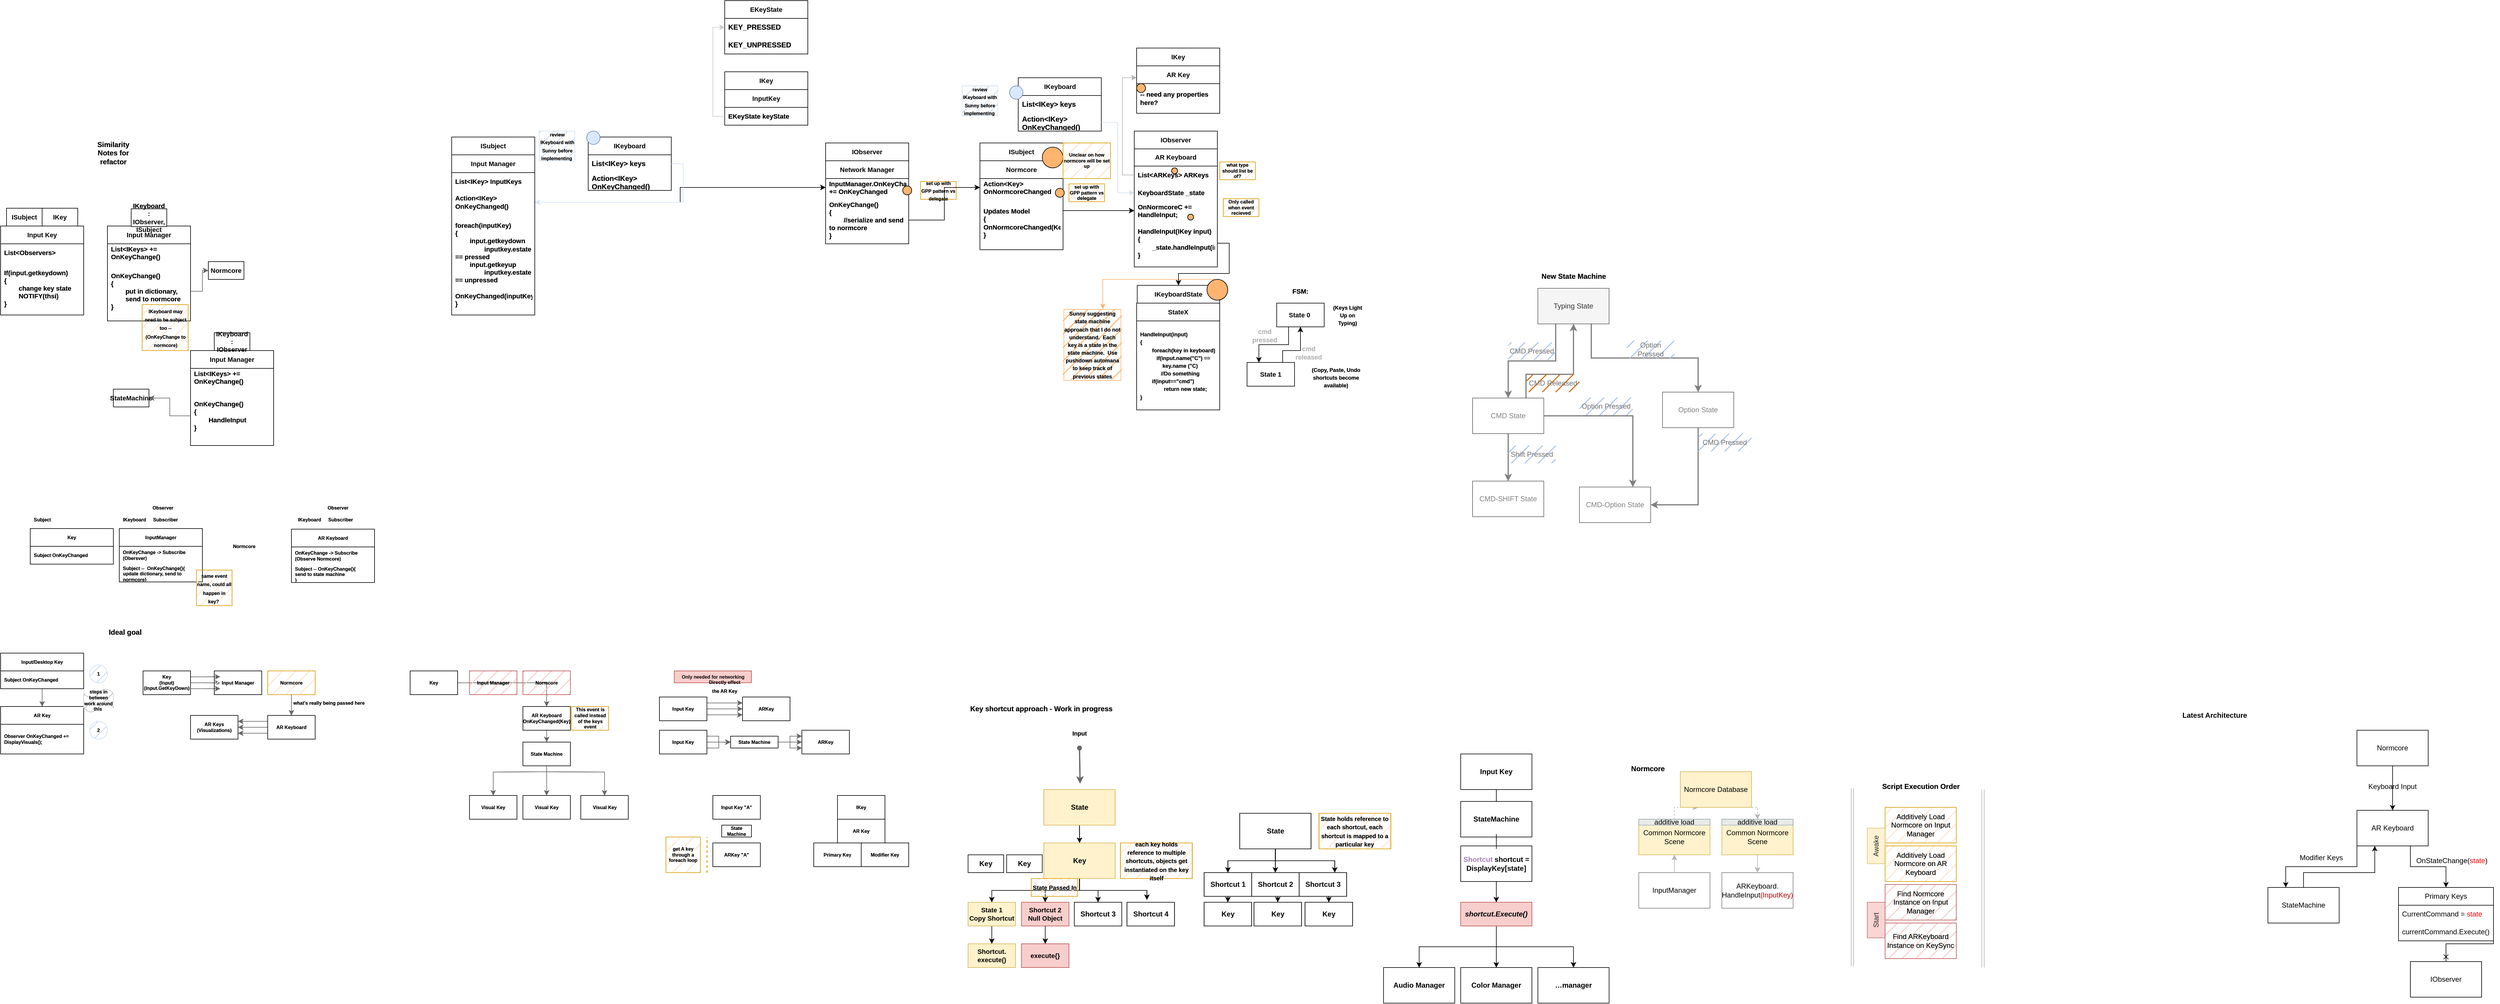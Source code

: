 <mxfile version="20.5.3" type="device"><diagram id="L2lUpTb5MCFzNWQH5ZVr" name="Page-1"><mxGraphModel dx="2247" dy="626" grid="1" gridSize="10" guides="1" tooltips="1" connect="1" arrows="1" fold="1" page="1" pageScale="1" pageWidth="1200" pageHeight="1600" math="0" shadow="0"><root><mxCell id="0"/><mxCell id="1" parent="0"/><mxCell id="pYdneZfi2NNz6S1w122i-334" value="ISubject" style="swimlane;fontStyle=1;childLayout=stackLayout;horizontal=1;startSize=30;horizontalStack=0;resizeParent=1;resizeParentMax=0;resizeLast=0;collapsible=1;marginBottom=0;whiteSpace=wrap;html=1;fontSize=11;" parent="1" vertex="1" collapsed="1"><mxGeometry x="510" y="550" width="140" height="30" as="geometry"><mxRectangle x="330" y="590" width="140" height="210" as="alternateBounds"/></mxGeometry></mxCell><mxCell id="pYdneZfi2NNz6S1w122i-335" value="List&amp;lt;IObserver&amp;gt;" style="text;strokeColor=none;fillColor=none;align=left;verticalAlign=middle;spacingLeft=4;spacingRight=4;overflow=hidden;points=[[0,0.5],[1,0.5]];portConstraint=eastwest;rotatable=0;whiteSpace=wrap;html=1;" parent="pYdneZfi2NNz6S1w122i-334" vertex="1"><mxGeometry y="30" width="140" height="30" as="geometry"/></mxCell><mxCell id="pYdneZfi2NNz6S1w122i-336" value="AddObserver()" style="text;strokeColor=none;fillColor=none;align=left;verticalAlign=middle;spacingLeft=4;spacingRight=4;overflow=hidden;points=[[0,0.5],[1,0.5]];portConstraint=eastwest;rotatable=0;whiteSpace=wrap;html=1;" parent="pYdneZfi2NNz6S1w122i-334" vertex="1"><mxGeometry y="60" width="140" height="30" as="geometry"/></mxCell><mxCell id="pYdneZfi2NNz6S1w122i-337" value="RemoveObserver()" style="text;strokeColor=none;fillColor=none;align=left;verticalAlign=middle;spacingLeft=4;spacingRight=4;overflow=hidden;points=[[0,0.5],[1,0.5]];portConstraint=eastwest;rotatable=0;whiteSpace=wrap;html=1;" parent="pYdneZfi2NNz6S1w122i-334" vertex="1"><mxGeometry y="90" width="140" height="30" as="geometry"/></mxCell><mxCell id="pYdneZfi2NNz6S1w122i-338" value="Notify()&lt;br&gt;{&lt;br&gt;&lt;span style=&quot;white-space: pre;&quot;&gt;&#9;&lt;/span&gt;observer.onNotify&lt;br&gt;}" style="text;strokeColor=none;fillColor=none;align=left;verticalAlign=middle;spacingLeft=4;spacingRight=4;overflow=hidden;points=[[0,0.5],[1,0.5]];portConstraint=eastwest;rotatable=0;whiteSpace=wrap;html=1;" parent="pYdneZfi2NNz6S1w122i-334" vertex="1"><mxGeometry y="120" width="140" height="90" as="geometry"/></mxCell><mxCell id="pYdneZfi2NNz6S1w122i-255" value="EKeyState" style="swimlane;fontStyle=1;childLayout=stackLayout;horizontal=1;startSize=30;horizontalStack=0;resizeParent=1;resizeParentMax=0;resizeLast=0;collapsible=1;marginBottom=0;whiteSpace=wrap;html=1;fontSize=11;" parent="1" vertex="1"><mxGeometry x="80" y="310" width="140" height="90" as="geometry"><mxRectangle x="80" y="350" width="60" height="30" as="alternateBounds"/></mxGeometry></mxCell><mxCell id="pYdneZfi2NNz6S1w122i-256" value="KEY_PRESSED" style="text;strokeColor=none;fillColor=none;align=left;verticalAlign=middle;spacingLeft=4;spacingRight=4;overflow=hidden;points=[[0,0.5],[1,0.5]];portConstraint=eastwest;rotatable=0;whiteSpace=wrap;html=1;fontStyle=1" parent="pYdneZfi2NNz6S1w122i-255" vertex="1"><mxGeometry y="30" width="140" height="30" as="geometry"/></mxCell><mxCell id="pYdneZfi2NNz6S1w122i-259" value="KEY_UNPRESSED" style="text;strokeColor=none;fillColor=none;align=left;verticalAlign=middle;spacingLeft=4;spacingRight=4;overflow=hidden;points=[[0,0.5],[1,0.5]];portConstraint=eastwest;rotatable=0;whiteSpace=wrap;html=1;fontStyle=1" parent="pYdneZfi2NNz6S1w122i-255" vertex="1"><mxGeometry y="60" width="140" height="30" as="geometry"/></mxCell><mxCell id="pYdneZfi2NNz6S1w122i-287" value="" style="group;fontSize=11;fontStyle=1" parent="1" vertex="1" connectable="0"><mxGeometry x="250" y="550" width="220" height="170" as="geometry"/></mxCell><mxCell id="pYdneZfi2NNz6S1w122i-277" value="" style="group;fontSize=11;fontStyle=1" parent="pYdneZfi2NNz6S1w122i-287" vertex="1" connectable="0"><mxGeometry width="140" height="170" as="geometry"/></mxCell><mxCell id="pYdneZfi2NNz6S1w122i-266" value="IObserver" style="swimlane;fontStyle=1;childLayout=stackLayout;horizontal=1;startSize=30;horizontalStack=0;resizeParent=1;resizeParentMax=0;resizeLast=0;collapsible=1;marginBottom=0;whiteSpace=wrap;html=1;fontSize=11;" parent="pYdneZfi2NNz6S1w122i-277" vertex="1" collapsed="1"><mxGeometry width="140" height="30" as="geometry"><mxRectangle x="420" y="555" width="140" height="60" as="alternateBounds"/></mxGeometry></mxCell><mxCell id="pYdneZfi2NNz6S1w122i-267" value="OnNotify(Entity entity)" style="text;strokeColor=none;fillColor=none;align=left;verticalAlign=middle;spacingLeft=4;spacingRight=4;overflow=hidden;points=[[0,0.5],[1,0.5]];portConstraint=eastwest;rotatable=0;whiteSpace=wrap;html=1;" parent="pYdneZfi2NNz6S1w122i-266" vertex="1"><mxGeometry y="30" width="140" height="30" as="geometry"/></mxCell><mxCell id="pYdneZfi2NNz6S1w122i-273" value="Network Manager" style="swimlane;fontStyle=1;childLayout=stackLayout;horizontal=1;startSize=30;horizontalStack=0;resizeParent=1;resizeParentMax=0;resizeLast=0;collapsible=1;marginBottom=0;whiteSpace=wrap;html=1;fontSize=11;" parent="pYdneZfi2NNz6S1w122i-277" vertex="1"><mxGeometry y="30" width="140" height="140" as="geometry"><mxRectangle x="90" y="420" width="60" height="30" as="alternateBounds"/></mxGeometry></mxCell><mxCell id="pYdneZfi2NNz6S1w122i-283" value="InputManager.OnKeyChanged += OnKeyChanged" style="text;strokeColor=none;fillColor=none;align=left;verticalAlign=middle;spacingLeft=4;spacingRight=4;overflow=hidden;points=[[0,0.5],[1,0.5]];portConstraint=eastwest;rotatable=0;whiteSpace=wrap;html=1;fontSize=11;fontStyle=1" parent="pYdneZfi2NNz6S1w122i-273" vertex="1"><mxGeometry y="30" width="140" height="30" as="geometry"/></mxCell><mxCell id="pYdneZfi2NNz6S1w122i-284" value="OnKeyChange()&lt;br style=&quot;font-size: 11px;&quot;&gt;{&lt;br style=&quot;font-size: 11px;&quot;&gt;&lt;span style=&quot;white-space: pre; font-size: 11px;&quot;&gt;&#9;&lt;/span&gt;//serialize and send to normcore&lt;br style=&quot;font-size: 11px;&quot;&gt;}" style="text;strokeColor=none;fillColor=none;align=left;verticalAlign=middle;spacingLeft=4;spacingRight=4;overflow=hidden;points=[[0,0.5],[1,0.5]];portConstraint=eastwest;rotatable=0;whiteSpace=wrap;html=1;fontSize=11;fontStyle=1" parent="pYdneZfi2NNz6S1w122i-273" vertex="1"><mxGeometry y="60" width="140" height="80" as="geometry"/></mxCell><mxCell id="pYdneZfi2NNz6S1w122i-285" value="" style="ellipse;whiteSpace=wrap;html=1;aspect=fixed;fillColor=#FFB570;fontSize=11;fontStyle=1" parent="pYdneZfi2NNz6S1w122i-287" vertex="1"><mxGeometry x="130" y="72.5" width="15" height="15" as="geometry"/></mxCell><mxCell id="pYdneZfi2NNz6S1w122i-286" value="&lt;font style=&quot;font-size: 8px;&quot;&gt;set up with GPP pattern vs delegate&lt;/font&gt;" style="text;html=1;strokeColor=#d79b00;fillColor=#ffe6cc;align=center;verticalAlign=middle;whiteSpace=wrap;rounded=0;fontSize=11;labelBorderColor=none;labelBackgroundColor=none;horizontal=1;fillStyle=hatch;fontStyle=1" parent="pYdneZfi2NNz6S1w122i-287" vertex="1"><mxGeometry x="160" y="65" width="60" height="30" as="geometry"/></mxCell><mxCell id="pYdneZfi2NNz6S1w122i-318" value="" style="group;fontSize=11;fontStyle=1" parent="1" vertex="1" connectable="0"><mxGeometry x="80" y="430" width="140" height="90" as="geometry"/></mxCell><mxCell id="pYdneZfi2NNz6S1w122i-250" value="IKey" style="swimlane;fontStyle=1;childLayout=stackLayout;horizontal=1;startSize=30;horizontalStack=0;resizeParent=1;resizeParentMax=0;resizeLast=0;collapsible=1;marginBottom=0;whiteSpace=wrap;html=1;fontSize=11;" parent="pYdneZfi2NNz6S1w122i-318" vertex="1" collapsed="1"><mxGeometry width="140" height="30" as="geometry"><mxRectangle x="310" y="320" width="140" height="90" as="alternateBounds"/></mxGeometry></mxCell><mxCell id="pYdneZfi2NNz6S1w122i-251" value="string keyName" style="text;strokeColor=none;fillColor=none;align=left;verticalAlign=middle;spacingLeft=4;spacingRight=4;overflow=hidden;points=[[0,0.5],[1,0.5]];portConstraint=eastwest;rotatable=0;whiteSpace=wrap;html=1;" parent="pYdneZfi2NNz6S1w122i-250" vertex="1"><mxGeometry y="30" width="140" height="30" as="geometry"/></mxCell><mxCell id="pYdneZfi2NNz6S1w122i-254" value="KeyCode keyCode" style="text;strokeColor=none;fillColor=none;align=left;verticalAlign=middle;spacingLeft=4;spacingRight=4;overflow=hidden;points=[[0,0.5],[1,0.5]];portConstraint=eastwest;rotatable=0;whiteSpace=wrap;html=1;" parent="pYdneZfi2NNz6S1w122i-250" vertex="1"><mxGeometry y="60" width="140" height="30" as="geometry"/></mxCell><mxCell id="pYdneZfi2NNz6S1w122i-315" value="InputKey" style="swimlane;fontStyle=1;childLayout=stackLayout;horizontal=1;startSize=30;horizontalStack=0;resizeParent=1;resizeParentMax=0;resizeLast=0;collapsible=1;marginBottom=0;whiteSpace=wrap;html=1;fontSize=11;" parent="pYdneZfi2NNz6S1w122i-318" vertex="1"><mxGeometry y="30" width="140" height="60" as="geometry"><mxRectangle x="90" y="420" width="60" height="30" as="alternateBounds"/></mxGeometry></mxCell><mxCell id="pYdneZfi2NNz6S1w122i-316" value="EKeyState keyState" style="text;strokeColor=none;fillColor=none;align=left;verticalAlign=middle;spacingLeft=4;spacingRight=4;overflow=hidden;points=[[0,0.5],[1,0.5]];portConstraint=eastwest;rotatable=0;whiteSpace=wrap;html=1;fontSize=11;fontStyle=1" parent="pYdneZfi2NNz6S1w122i-315" vertex="1"><mxGeometry y="30" width="140" height="30" as="geometry"/></mxCell><mxCell id="pYdneZfi2NNz6S1w122i-324" value="Normcore" style="swimlane;fontStyle=1;childLayout=stackLayout;horizontal=1;startSize=30;horizontalStack=0;resizeParent=1;resizeParentMax=0;resizeLast=0;collapsible=1;marginBottom=0;whiteSpace=wrap;html=1;fontSize=11;" parent="1" vertex="1"><mxGeometry x="510" y="580" width="140" height="150" as="geometry"><mxRectangle x="90" y="420" width="60" height="30" as="alternateBounds"/></mxGeometry></mxCell><mxCell id="pYdneZfi2NNz6S1w122i-325" value="Action&amp;lt;Key&amp;gt; OnNormcoreChanged" style="text;strokeColor=none;fillColor=none;align=left;verticalAlign=middle;spacingLeft=4;spacingRight=4;overflow=hidden;points=[[0,0.5],[1,0.5]];portConstraint=eastwest;rotatable=0;whiteSpace=wrap;html=1;fontSize=11;fontStyle=1" parent="pYdneZfi2NNz6S1w122i-324" vertex="1"><mxGeometry y="30" width="140" height="30" as="geometry"/></mxCell><mxCell id="pYdneZfi2NNz6S1w122i-333" value="Updates Model&lt;br style=&quot;font-size: 11px;&quot;&gt;{&lt;br style=&quot;font-size: 11px;&quot;&gt;OnNormcoreChanged(Key)&lt;br style=&quot;font-size: 11px;&quot;&gt;}" style="text;strokeColor=none;fillColor=none;align=left;verticalAlign=middle;spacingLeft=4;spacingRight=4;overflow=hidden;points=[[0,0.5],[1,0.5]];portConstraint=eastwest;rotatable=0;whiteSpace=wrap;html=1;fontSize=11;fontStyle=1" parent="pYdneZfi2NNz6S1w122i-324" vertex="1"><mxGeometry y="60" width="140" height="90" as="geometry"/></mxCell><mxCell id="pYdneZfi2NNz6S1w122i-330" value="" style="ellipse;whiteSpace=wrap;html=1;aspect=fixed;fillColor=#FFB570;fontSize=11;fontStyle=1" parent="1" vertex="1"><mxGeometry x="615" y="557" width="35" height="35" as="geometry"/></mxCell><mxCell id="pYdneZfi2NNz6S1w122i-331" value="Unclear on how normcore will be set up" style="text;html=1;strokeColor=#d79b00;fillColor=#ffe6cc;align=center;verticalAlign=middle;whiteSpace=wrap;rounded=0;fontSize=8;labelBorderColor=none;labelBackgroundColor=none;horizontal=1;fillStyle=hatch;fontStyle=1" parent="1" vertex="1"><mxGeometry x="650" y="550" width="80" height="60" as="geometry"/></mxCell><mxCell id="pYdneZfi2NNz6S1w122i-340" value="" style="ellipse;whiteSpace=wrap;html=1;aspect=fixed;fillColor=#FFB570;fontSize=11;fontStyle=1" parent="1" vertex="1"><mxGeometry x="637" y="626.5" width="15" height="15" as="geometry"/></mxCell><mxCell id="pYdneZfi2NNz6S1w122i-341" value="set up with GPP pattern vs delegate" style="text;html=1;strokeColor=#d79b00;fillColor=#ffe6cc;align=center;verticalAlign=middle;whiteSpace=wrap;rounded=0;fontSize=8;labelBorderColor=none;labelBackgroundColor=none;horizontal=1;fillStyle=cross-hatch;fontStyle=1" parent="1" vertex="1"><mxGeometry x="660" y="619" width="60" height="30" as="geometry"/></mxCell><mxCell id="pYdneZfi2NNz6S1w122i-342" value="AR Keyboard" style="swimlane;fontStyle=1;childLayout=stackLayout;horizontal=1;startSize=30;horizontalStack=0;resizeParent=1;resizeParentMax=0;resizeLast=0;collapsible=1;marginBottom=0;whiteSpace=wrap;html=1;fontSize=11;" parent="1" vertex="1"><mxGeometry x="770" y="559" width="140" height="200" as="geometry"><mxRectangle x="90" y="420" width="60" height="30" as="alternateBounds"/></mxGeometry></mxCell><mxCell id="pYdneZfi2NNz6S1w122i-345" value="List&amp;lt;ARKeys&amp;gt; ARKeys" style="text;strokeColor=none;fillColor=none;align=left;verticalAlign=middle;spacingLeft=4;spacingRight=4;overflow=hidden;points=[[0,0.5],[1,0.5]];portConstraint=eastwest;rotatable=0;whiteSpace=wrap;html=1;rounded=1;labelBackgroundColor=none;labelBorderColor=none;fontSize=11;fontStyle=1" parent="pYdneZfi2NNz6S1w122i-342" vertex="1"><mxGeometry y="30" width="140" height="30" as="geometry"/></mxCell><mxCell id="pYdneZfi2NNz6S1w122i-374" value="KeyboardState _state" style="text;strokeColor=none;fillColor=none;align=left;verticalAlign=middle;spacingLeft=4;spacingRight=4;overflow=hidden;points=[[0,0.5],[1,0.5]];portConstraint=eastwest;rotatable=0;whiteSpace=wrap;html=1;rounded=1;labelBackgroundColor=none;labelBorderColor=none;fontSize=11;fontStyle=1" parent="pYdneZfi2NNz6S1w122i-342" vertex="1"><mxGeometry y="60" width="140" height="30" as="geometry"/></mxCell><mxCell id="pYdneZfi2NNz6S1w122i-375" value="OnNormcoreC += HandleInput;" style="text;strokeColor=none;fillColor=none;align=left;verticalAlign=middle;spacingLeft=4;spacingRight=4;overflow=hidden;points=[[0,0.5],[1,0.5]];portConstraint=eastwest;rotatable=0;whiteSpace=wrap;html=1;rounded=1;labelBackgroundColor=none;labelBorderColor=none;fontSize=11;fontStyle=1" parent="pYdneZfi2NNz6S1w122i-342" vertex="1"><mxGeometry y="90" width="140" height="30" as="geometry"/></mxCell><mxCell id="pYdneZfi2NNz6S1w122i-380" value="HandleInput(IKey input)&lt;br&gt;{&lt;br&gt;&lt;span style=&quot;white-space: pre;&quot;&gt;&#9;&lt;/span&gt;_state.handleInput(input)&lt;br&gt;}" style="text;strokeColor=none;fillColor=none;align=left;verticalAlign=middle;spacingLeft=4;spacingRight=4;overflow=hidden;points=[[0,0.5],[1,0.5]];portConstraint=eastwest;rotatable=0;whiteSpace=wrap;html=1;rounded=1;labelBackgroundColor=none;labelBorderColor=none;fontSize=11;fontStyle=1" parent="pYdneZfi2NNz6S1w122i-342" vertex="1"><mxGeometry y="120" width="140" height="80" as="geometry"/></mxCell><mxCell id="pYdneZfi2NNz6S1w122i-353" value="" style="group;fontStyle=1" parent="1" vertex="1" connectable="0"><mxGeometry x="774" y="390" width="140" height="110" as="geometry"/></mxCell><mxCell id="pYdneZfi2NNz6S1w122i-347" value="AR Key" style="swimlane;fontStyle=1;childLayout=stackLayout;horizontal=1;startSize=30;horizontalStack=0;resizeParent=1;resizeParentMax=0;resizeLast=0;collapsible=1;marginBottom=0;whiteSpace=wrap;html=1;fontSize=11;" parent="pYdneZfi2NNz6S1w122i-353" vertex="1"><mxGeometry y="30" width="140" height="80" as="geometry"><mxRectangle y="30" width="60" height="30" as="alternateBounds"/></mxGeometry></mxCell><mxCell id="pYdneZfi2NNz6S1w122i-348" value="-- need any properties here?&amp;nbsp;" style="text;strokeColor=none;fillColor=none;align=left;verticalAlign=middle;spacingLeft=4;spacingRight=4;overflow=hidden;points=[[0,0.5],[1,0.5]];portConstraint=eastwest;rotatable=0;whiteSpace=wrap;html=1;rounded=1;labelBackgroundColor=none;labelBorderColor=none;fontSize=11;fontStyle=1" parent="pYdneZfi2NNz6S1w122i-347" vertex="1"><mxGeometry y="30" width="140" height="50" as="geometry"/></mxCell><mxCell id="pYdneZfi2NNz6S1w122i-349" value="IKey" style="swimlane;fontStyle=1;childLayout=stackLayout;horizontal=1;startSize=30;horizontalStack=0;resizeParent=1;resizeParentMax=0;resizeLast=0;collapsible=1;marginBottom=0;whiteSpace=wrap;html=1;fontSize=11;" parent="pYdneZfi2NNz6S1w122i-353" vertex="1" collapsed="1"><mxGeometry width="140" height="30" as="geometry"><mxRectangle x="310" y="320" width="140" height="90" as="alternateBounds"/></mxGeometry></mxCell><mxCell id="pYdneZfi2NNz6S1w122i-350" value="string keyName" style="text;strokeColor=none;fillColor=none;align=left;verticalAlign=middle;spacingLeft=4;spacingRight=4;overflow=hidden;points=[[0,0.5],[1,0.5]];portConstraint=eastwest;rotatable=0;whiteSpace=wrap;html=1;" parent="pYdneZfi2NNz6S1w122i-349" vertex="1"><mxGeometry y="30" width="140" height="30" as="geometry"/></mxCell><mxCell id="pYdneZfi2NNz6S1w122i-351" value="KeyCode keyCode" style="text;strokeColor=none;fillColor=none;align=left;verticalAlign=middle;spacingLeft=4;spacingRight=4;overflow=hidden;points=[[0,0.5],[1,0.5]];portConstraint=eastwest;rotatable=0;whiteSpace=wrap;html=1;" parent="pYdneZfi2NNz6S1w122i-349" vertex="1"><mxGeometry y="60" width="140" height="30" as="geometry"/></mxCell><mxCell id="pYdneZfi2NNz6S1w122i-352" value="" style="ellipse;whiteSpace=wrap;html=1;aspect=fixed;fillColor=#FFB570;fontSize=11;fontStyle=1" parent="pYdneZfi2NNz6S1w122i-353" vertex="1"><mxGeometry y="60" width="15" height="15" as="geometry"/></mxCell><mxCell id="pYdneZfi2NNz6S1w122i-366" value="IKeyboardState" style="swimlane;fontStyle=1;childLayout=stackLayout;horizontal=1;startSize=30;horizontalStack=0;resizeParent=1;resizeParentMax=0;resizeLast=0;collapsible=1;marginBottom=0;whiteSpace=wrap;html=1;fontSize=11;" parent="1" vertex="1" collapsed="1"><mxGeometry x="775" y="790" width="139" height="30" as="geometry"><mxRectangle x="930" y="390" width="140" height="90" as="alternateBounds"/></mxGeometry></mxCell><mxCell id="pYdneZfi2NNz6S1w122i-371" value="&lt;span style=&quot;font-size: 11px;&quot;&gt;Virtual Entry(Keyboard kb)&lt;/span&gt;" style="text;strokeColor=none;fillColor=none;align=left;verticalAlign=middle;spacingLeft=4;spacingRight=4;overflow=hidden;points=[[0,0.5],[1,0.5]];portConstraint=eastwest;rotatable=0;whiteSpace=wrap;html=1;rounded=1;labelBackgroundColor=none;labelBorderColor=none;fontSize=8;" parent="pYdneZfi2NNz6S1w122i-366" vertex="1"><mxGeometry y="30" width="140" height="30" as="geometry"/></mxCell><mxCell id="pYdneZfi2NNz6S1w122i-370" value="&lt;span style=&quot;font-size: 11px;&quot;&gt;Virtua HandleInput(Keyb^)&lt;/span&gt;" style="text;strokeColor=none;fillColor=none;align=left;verticalAlign=middle;spacingLeft=4;spacingRight=4;overflow=hidden;points=[[0,0.5],[1,0.5]];portConstraint=eastwest;rotatable=0;whiteSpace=wrap;html=1;rounded=1;labelBackgroundColor=none;labelBorderColor=none;fontSize=8;" parent="pYdneZfi2NNz6S1w122i-366" vertex="1"><mxGeometry y="60" width="140" height="30" as="geometry"/></mxCell><mxCell id="pYdneZfi2NNz6S1w122i-372" value="what type should list be of?" style="text;html=1;strokeColor=#d79b00;fillColor=#ffe6cc;align=center;verticalAlign=middle;whiteSpace=wrap;rounded=0;fontSize=8;labelBorderColor=none;labelBackgroundColor=none;horizontal=1;fillStyle=hatch;fontStyle=1" parent="1" vertex="1"><mxGeometry x="914" y="582" width="60" height="30" as="geometry"/></mxCell><mxCell id="pYdneZfi2NNz6S1w122i-373" value="" style="ellipse;whiteSpace=wrap;html=1;aspect=fixed;fillColor=#FFB570;fontSize=11;fontStyle=1" parent="1" vertex="1"><mxGeometry x="833" y="592" width="10" height="10" as="geometry"/></mxCell><mxCell id="pYdneZfi2NNz6S1w122i-378" value="IObserver" style="swimlane;fontStyle=1;childLayout=stackLayout;horizontal=1;startSize=30;horizontalStack=0;resizeParent=1;resizeParentMax=0;resizeLast=0;collapsible=1;marginBottom=0;whiteSpace=wrap;html=1;fontSize=11;" parent="1" vertex="1" collapsed="1"><mxGeometry x="770" y="530" width="140" height="30" as="geometry"><mxRectangle x="420" y="555" width="140" height="60" as="alternateBounds"/></mxGeometry></mxCell><mxCell id="pYdneZfi2NNz6S1w122i-379" value="OnNotify(Entity entity)" style="text;strokeColor=none;fillColor=none;align=left;verticalAlign=middle;spacingLeft=4;spacingRight=4;overflow=hidden;points=[[0,0.5],[1,0.5]];portConstraint=eastwest;rotatable=0;whiteSpace=wrap;html=1;" parent="pYdneZfi2NNz6S1w122i-378" vertex="1"><mxGeometry y="30" width="140" height="30" as="geometry"/></mxCell><mxCell id="pYdneZfi2NNz6S1w122i-381" value="" style="ellipse;whiteSpace=wrap;html=1;aspect=fixed;fillColor=#FFB570;fontSize=11;fontStyle=1" parent="1" vertex="1"><mxGeometry x="860" y="670" width="10" height="10" as="geometry"/></mxCell><mxCell id="pYdneZfi2NNz6S1w122i-382" value="Only called when event recieved" style="text;html=1;strokeColor=#d79b00;fillColor=#ffe6cc;align=center;verticalAlign=middle;whiteSpace=wrap;rounded=0;fontSize=8;labelBorderColor=none;labelBackgroundColor=none;horizontal=1;fillStyle=hatch;fontStyle=1" parent="1" vertex="1"><mxGeometry x="920" y="644" width="60" height="30" as="geometry"/></mxCell><mxCell id="pYdneZfi2NNz6S1w122i-383" value="StateX" style="swimlane;fontStyle=1;childLayout=stackLayout;horizontal=1;startSize=30;horizontalStack=0;resizeParent=1;resizeParentMax=0;resizeLast=0;collapsible=1;marginBottom=0;whiteSpace=wrap;html=1;fontSize=11;" parent="1" vertex="1"><mxGeometry x="774" y="820" width="140" height="180" as="geometry"><mxRectangle x="90" y="420" width="60" height="30" as="alternateBounds"/></mxGeometry></mxCell><mxCell id="pYdneZfi2NNz6S1w122i-384" value="&lt;font style=&quot;font-size: 9px;&quot;&gt;HandleInput(input)&lt;br&gt;{&lt;br&gt;&lt;span style=&quot;white-space: pre;&quot;&gt;&#9;&lt;/span&gt;foreach(key in keyboard)&lt;br&gt;&lt;span style=&quot;white-space: pre;&quot;&gt;&#9;&lt;/span&gt;&amp;nbsp; &amp;nbsp;if(input.name(&quot;C&quot;) ==&amp;nbsp; &amp;nbsp; &amp;nbsp; &amp;nbsp; &amp;nbsp; &amp;nbsp; &amp;nbsp; &amp;nbsp; &amp;nbsp; &amp;nbsp;key.name (&quot;C)&lt;br&gt;&lt;span style=&quot;white-space: pre;&quot;&gt;&#9;&lt;/span&gt;&amp;nbsp; &amp;nbsp; &amp;nbsp; //Do something&amp;nbsp;&lt;br&gt;&lt;span style=&quot;white-space: pre;&quot;&gt;&#9;&lt;/span&gt;if(input==&quot;cmd&quot;)&lt;br&gt;&lt;span style=&quot;white-space: pre;&quot;&gt;&#9;&lt;/span&gt;&lt;span style=&quot;white-space: pre;&quot;&gt;&#9;&lt;/span&gt;return new state;&lt;br&gt;}&lt;/font&gt;" style="text;strokeColor=none;fillColor=none;align=left;verticalAlign=middle;spacingLeft=4;spacingRight=4;overflow=hidden;points=[[0,0.5],[1,0.5]];portConstraint=eastwest;rotatable=0;whiteSpace=wrap;html=1;rounded=1;labelBackgroundColor=none;labelBorderColor=none;fontSize=11;fontStyle=1" parent="pYdneZfi2NNz6S1w122i-383" vertex="1"><mxGeometry y="30" width="140" height="150" as="geometry"/></mxCell><mxCell id="pYdneZfi2NNz6S1w122i-394" style="edgeStyle=orthogonalEdgeStyle;rounded=0;orthogonalLoop=1;jettySize=auto;html=1;exitX=0.25;exitY=1;exitDx=0;exitDy=0;entryX=0.25;entryY=0;entryDx=0;entryDy=0;fontSize=11;fontStyle=1" parent="1" source="pYdneZfi2NNz6S1w122i-388" target="pYdneZfi2NNz6S1w122i-393" edge="1"><mxGeometry relative="1" as="geometry"/></mxCell><mxCell id="pYdneZfi2NNz6S1w122i-388" value="&lt;font style=&quot;font-size: 11px;&quot;&gt;State 0&amp;nbsp;&lt;/font&gt;" style="rounded=0;whiteSpace=wrap;html=1;labelBackgroundColor=none;labelBorderColor=none;fontSize=9;fontStyle=1" parent="1" vertex="1"><mxGeometry x="1010" y="820" width="80" height="40" as="geometry"/></mxCell><mxCell id="pYdneZfi2NNz6S1w122i-392" value="FSM:" style="text;html=1;strokeColor=none;fillColor=none;align=center;verticalAlign=middle;whiteSpace=wrap;rounded=0;labelBackgroundColor=none;labelBorderColor=none;fontSize=11;fontStyle=1" parent="1" vertex="1"><mxGeometry x="1020" y="785" width="60" height="30" as="geometry"/></mxCell><mxCell id="pYdneZfi2NNz6S1w122i-396" style="edgeStyle=orthogonalEdgeStyle;rounded=0;orthogonalLoop=1;jettySize=auto;html=1;exitX=0.75;exitY=0;exitDx=0;exitDy=0;entryX=0.5;entryY=1;entryDx=0;entryDy=0;fontSize=11;fontStyle=1" parent="1" source="pYdneZfi2NNz6S1w122i-393" target="pYdneZfi2NNz6S1w122i-388" edge="1"><mxGeometry relative="1" as="geometry"><Array as="points"><mxPoint x="1020" y="900"/><mxPoint x="1050" y="900"/></Array></mxGeometry></mxCell><mxCell id="pYdneZfi2NNz6S1w122i-393" value="&lt;span style=&quot;font-size: 11px;&quot;&gt;State 1&lt;/span&gt;" style="rounded=0;whiteSpace=wrap;html=1;labelBackgroundColor=none;labelBorderColor=none;fontSize=9;fontStyle=1" parent="1" vertex="1"><mxGeometry x="960" y="920" width="80" height="40" as="geometry"/></mxCell><mxCell id="pYdneZfi2NNz6S1w122i-397" value="cmd pressed" style="text;html=1;strokeColor=none;fillColor=none;align=center;verticalAlign=middle;whiteSpace=wrap;rounded=0;labelBackgroundColor=none;labelBorderColor=none;fontSize=11;fontColor=#B3B3B3;fontStyle=1" parent="1" vertex="1"><mxGeometry x="960" y="860" width="60" height="30" as="geometry"/></mxCell><mxCell id="pYdneZfi2NNz6S1w122i-400" value="cmd released" style="text;html=1;strokeColor=none;fillColor=none;align=center;verticalAlign=middle;whiteSpace=wrap;rounded=0;labelBackgroundColor=none;labelBorderColor=none;fontSize=11;fontColor=#B3B3B3;fontStyle=1" parent="1" vertex="1"><mxGeometry x="1034" y="889" width="60" height="30" as="geometry"/></mxCell><mxCell id="pYdneZfi2NNz6S1w122i-404" value="&lt;font style=&quot;font-size: 9px;&quot;&gt;(Keys Light Up on Typing)&lt;/font&gt;" style="text;html=1;strokeColor=none;fillColor=none;align=center;verticalAlign=middle;whiteSpace=wrap;rounded=0;labelBackgroundColor=none;labelBorderColor=none;fontSize=11;fontColor=#000000;fontStyle=1" parent="1" vertex="1"><mxGeometry x="1100" y="825" width="59" height="30" as="geometry"/></mxCell><mxCell id="pYdneZfi2NNz6S1w122i-405" value="&lt;font style=&quot;font-size: 9px;&quot;&gt;(Copy, Paste, Undo shortcuts become available)&lt;/font&gt;" style="text;html=1;strokeColor=none;fillColor=none;align=center;verticalAlign=middle;whiteSpace=wrap;rounded=0;labelBackgroundColor=none;labelBorderColor=none;fontSize=11;fontColor=#000000;fontStyle=1" parent="1" vertex="1"><mxGeometry x="1060" y="930" width="100" height="30" as="geometry"/></mxCell><mxCell id="pYdneZfi2NNz6S1w122i-409" style="edgeStyle=orthogonalEdgeStyle;rounded=0;orthogonalLoop=1;jettySize=auto;html=1;exitX=0.5;exitY=0;exitDx=0;exitDy=0;strokeColor=#FFB570;fontSize=9;fontColor=#666666;fontStyle=1" parent="1" source="pYdneZfi2NNz6S1w122i-406" target="pYdneZfi2NNz6S1w122i-407" edge="1"><mxGeometry relative="1" as="geometry"><Array as="points"><mxPoint x="717" y="780"/></Array></mxGeometry></mxCell><mxCell id="pYdneZfi2NNz6S1w122i-406" value="" style="ellipse;whiteSpace=wrap;html=1;aspect=fixed;fillColor=#FFB570;fontSize=11;fontStyle=1" parent="1" vertex="1"><mxGeometry x="892.5" y="780" width="35" height="35" as="geometry"/></mxCell><mxCell id="pYdneZfi2NNz6S1w122i-407" value="&lt;font style=&quot;font-size: 9px;&quot;&gt;Sunny suggesting state machine approach that I do not understand.&amp;nbsp; Each key is a state in the state machine.&amp;nbsp; Use pushdown automana to keep track of previous states&lt;/font&gt;" style="text;html=1;strokeColor=none;fillColor=#FFB570;align=center;verticalAlign=middle;whiteSpace=wrap;rounded=0;labelBackgroundColor=none;labelBorderColor=#FFB570;fontSize=11;fontColor=#000000;fillStyle=hatch;fontStyle=1" parent="1" vertex="1"><mxGeometry x="650" y="830" width="99" height="119" as="geometry"/></mxCell><mxCell id="pYdneZfi2NNz6S1w122i-410" style="edgeStyle=orthogonalEdgeStyle;rounded=0;orthogonalLoop=1;jettySize=auto;html=1;exitX=1;exitY=0.5;exitDx=0;exitDy=0;strokeColor=#000000;fontSize=9;fontColor=#666666;fontStyle=1" parent="1" source="pYdneZfi2NNz6S1w122i-279" target="pYdneZfi2NNz6S1w122i-283" edge="1"><mxGeometry relative="1" as="geometry"/></mxCell><mxCell id="pYdneZfi2NNz6S1w122i-411" style="edgeStyle=orthogonalEdgeStyle;rounded=0;orthogonalLoop=1;jettySize=auto;html=1;exitX=1;exitY=0.5;exitDx=0;exitDy=0;strokeColor=#000000;fontSize=9;fontColor=#666666;fontStyle=1" parent="1" source="pYdneZfi2NNz6S1w122i-284" target="pYdneZfi2NNz6S1w122i-325" edge="1"><mxGeometry relative="1" as="geometry"/></mxCell><mxCell id="pYdneZfi2NNz6S1w122i-412" style="edgeStyle=orthogonalEdgeStyle;rounded=0;orthogonalLoop=1;jettySize=auto;html=1;exitX=0;exitY=0.5;exitDx=0;exitDy=0;entryX=0;entryY=0.25;entryDx=0;entryDy=0;strokeColor=#B3B3B3;fontSize=9;fontColor=#666666;fontStyle=1" parent="1" source="pYdneZfi2NNz6S1w122i-345" target="pYdneZfi2NNz6S1w122i-347" edge="1"><mxGeometry relative="1" as="geometry"/></mxCell><mxCell id="pYdneZfi2NNz6S1w122i-413" style="edgeStyle=orthogonalEdgeStyle;rounded=0;orthogonalLoop=1;jettySize=auto;html=1;exitX=1;exitY=0.5;exitDx=0;exitDy=0;entryX=0.5;entryY=0;entryDx=0;entryDy=0;strokeColor=#000000;fontSize=9;fontColor=#666666;fontStyle=1" parent="1" source="pYdneZfi2NNz6S1w122i-380" target="pYdneZfi2NNz6S1w122i-366" edge="1"><mxGeometry relative="1" as="geometry"><Array as="points"><mxPoint x="930" y="719"/><mxPoint x="930" y="770"/><mxPoint x="845" y="770"/></Array></mxGeometry></mxCell><mxCell id="pYdneZfi2NNz6S1w122i-416" style="edgeStyle=orthogonalEdgeStyle;rounded=0;orthogonalLoop=1;jettySize=auto;html=1;exitX=0;exitY=0.5;exitDx=0;exitDy=0;entryX=0;entryY=0.5;entryDx=0;entryDy=0;strokeColor=#CCCCCC;fontSize=9;fontColor=#666666;fontStyle=1" parent="1" source="pYdneZfi2NNz6S1w122i-316" target="pYdneZfi2NNz6S1w122i-256" edge="1"><mxGeometry relative="1" as="geometry"/></mxCell><mxCell id="pYdneZfi2NNz6S1w122i-418" style="edgeStyle=orthogonalEdgeStyle;rounded=0;orthogonalLoop=1;jettySize=auto;html=1;exitX=1;exitY=0.5;exitDx=0;exitDy=0;entryX=0;entryY=0.5;entryDx=0;entryDy=0;strokeColor=#000000;fontSize=9;fontColor=#666666;fontStyle=1" parent="1" source="pYdneZfi2NNz6S1w122i-333" target="pYdneZfi2NNz6S1w122i-375" edge="1"><mxGeometry relative="1" as="geometry"><Array as="points"><mxPoint x="650" y="664"/></Array></mxGeometry></mxCell><mxCell id="mG41nDQnwM5qDpUL717o-1" value="IKeyboard" style="swimlane;fontStyle=1;childLayout=stackLayout;horizontal=1;startSize=30;horizontalStack=0;resizeParent=1;resizeParentMax=0;resizeLast=0;collapsible=1;marginBottom=0;whiteSpace=wrap;html=1;fontSize=11;" parent="1" vertex="1"><mxGeometry x="-150" y="540" width="140" height="90" as="geometry"><mxRectangle x="-80" y="740" width="140" height="30" as="alternateBounds"/></mxGeometry></mxCell><mxCell id="mG41nDQnwM5qDpUL717o-2" value="List&amp;lt;IKey&amp;gt; keys" style="text;strokeColor=none;fillColor=none;align=left;verticalAlign=middle;spacingLeft=4;spacingRight=4;overflow=hidden;points=[[0,0.5],[1,0.5]];portConstraint=eastwest;rotatable=0;whiteSpace=wrap;html=1;fontStyle=1" parent="mG41nDQnwM5qDpUL717o-1" vertex="1"><mxGeometry y="30" width="140" height="30" as="geometry"/></mxCell><mxCell id="mG41nDQnwM5qDpUL717o-6" value="Action&amp;lt;IKey&amp;gt; OnKeyChanged()" style="text;strokeColor=none;fillColor=none;align=left;verticalAlign=middle;spacingLeft=4;spacingRight=4;overflow=hidden;points=[[0,0.5],[1,0.5]];portConstraint=eastwest;rotatable=0;whiteSpace=wrap;html=1;fontStyle=1" parent="mG41nDQnwM5qDpUL717o-1" vertex="1"><mxGeometry y="60" width="140" height="30" as="geometry"/></mxCell><mxCell id="mG41nDQnwM5qDpUL717o-7" value="IKeyboard" style="swimlane;fontStyle=1;childLayout=stackLayout;horizontal=1;startSize=30;horizontalStack=0;resizeParent=1;resizeParentMax=0;resizeLast=0;collapsible=1;marginBottom=0;whiteSpace=wrap;html=1;fontSize=11;" parent="1" vertex="1"><mxGeometry x="574.5" y="440" width="140" height="90" as="geometry"><mxRectangle x="-80" y="740" width="140" height="30" as="alternateBounds"/></mxGeometry></mxCell><mxCell id="mG41nDQnwM5qDpUL717o-8" value="List&amp;lt;IKey&amp;gt; keys" style="text;strokeColor=none;fillColor=none;align=left;verticalAlign=middle;spacingLeft=4;spacingRight=4;overflow=hidden;points=[[0,0.5],[1,0.5]];portConstraint=eastwest;rotatable=0;whiteSpace=wrap;html=1;fontStyle=1" parent="mG41nDQnwM5qDpUL717o-7" vertex="1"><mxGeometry y="30" width="140" height="30" as="geometry"/></mxCell><mxCell id="mG41nDQnwM5qDpUL717o-9" value="Action&amp;lt;IKey&amp;gt; OnKeyChanged()" style="text;strokeColor=none;fillColor=none;align=left;verticalAlign=middle;spacingLeft=4;spacingRight=4;overflow=hidden;points=[[0,0.5],[1,0.5]];portConstraint=eastwest;rotatable=0;whiteSpace=wrap;html=1;fontStyle=1" parent="mG41nDQnwM5qDpUL717o-7" vertex="1"><mxGeometry y="60" width="140" height="30" as="geometry"/></mxCell><mxCell id="mG41nDQnwM5qDpUL717o-10" value="" style="ellipse;whiteSpace=wrap;html=1;aspect=fixed;fillColor=#dae8fc;fontSize=11;strokeColor=#6c8ebf;fontStyle=1" parent="1" vertex="1"><mxGeometry x="560" y="453.75" width="22.5" height="22.5" as="geometry"/></mxCell><mxCell id="mG41nDQnwM5qDpUL717o-11" value="&lt;font style=&quot;font-size: 8px;&quot;&gt;review IKeyboard with Sunny before implementing&amp;nbsp;&lt;/font&gt;" style="text;html=1;strokeColor=#D4E1F5;fillColor=#D4E1F5;align=center;verticalAlign=middle;whiteSpace=wrap;rounded=0;fontSize=11;labelBorderColor=none;labelBackgroundColor=none;horizontal=1;fillStyle=hatch;fontStyle=1" parent="1" vertex="1"><mxGeometry x="480" y="453.75" width="60" height="50" as="geometry"/></mxCell><mxCell id="mG41nDQnwM5qDpUL717o-12" style="edgeStyle=orthogonalEdgeStyle;rounded=0;orthogonalLoop=1;jettySize=auto;html=1;exitX=1;exitY=0.5;exitDx=0;exitDy=0;entryX=0;entryY=0.5;entryDx=0;entryDy=0;strokeColor=#D4E1F5;fontStyle=1" parent="1" source="mG41nDQnwM5qDpUL717o-9" target="pYdneZfi2NNz6S1w122i-374" edge="1"><mxGeometry relative="1" as="geometry"/></mxCell><mxCell id="mG41nDQnwM5qDpUL717o-13" style="edgeStyle=orthogonalEdgeStyle;rounded=0;orthogonalLoop=1;jettySize=auto;html=1;exitX=1;exitY=0.5;exitDx=0;exitDy=0;strokeColor=#D4E1F5;fontStyle=1" parent="1" source="mG41nDQnwM5qDpUL717o-2" target="pYdneZfi2NNz6S1w122i-279" edge="1"><mxGeometry relative="1" as="geometry"/></mxCell><mxCell id="mG41nDQnwM5qDpUL717o-14" value="" style="ellipse;whiteSpace=wrap;html=1;aspect=fixed;fillColor=#dae8fc;fontSize=11;strokeColor=#6c8ebf;fontStyle=1" parent="1" vertex="1"><mxGeometry x="-152.5" y="530" width="22.5" height="22.5" as="geometry"/></mxCell><mxCell id="mG41nDQnwM5qDpUL717o-15" value="&lt;font style=&quot;font-size: 8px;&quot;&gt;review IKeyboard with Sunny before implementing&amp;nbsp;&lt;/font&gt;" style="text;html=1;strokeColor=#D4E1F5;fillColor=#D4E1F5;align=center;verticalAlign=middle;whiteSpace=wrap;rounded=0;fontSize=11;labelBorderColor=none;labelBackgroundColor=none;horizontal=1;fillStyle=hatch;fontStyle=1" parent="1" vertex="1"><mxGeometry x="-232.5" y="530" width="60" height="50" as="geometry"/></mxCell><mxCell id="mG41nDQnwM5qDpUL717o-20" value="Similarity Notes for refactor" style="text;html=1;strokeColor=none;fillColor=none;align=center;verticalAlign=middle;whiteSpace=wrap;rounded=0;fontStyle=1" parent="1" vertex="1"><mxGeometry x="-980" y="552" width="60" height="30" as="geometry"/></mxCell><mxCell id="pYdneZfi2NNz6S1w122i-260" value="Input Manager" style="swimlane;fontStyle=1;childLayout=stackLayout;horizontal=1;startSize=30;horizontalStack=0;resizeParent=1;resizeParentMax=0;resizeLast=0;collapsible=1;marginBottom=0;whiteSpace=wrap;html=1;fontSize=11;" parent="1" vertex="1"><mxGeometry x="-380" y="570" width="140" height="270" as="geometry"><mxRectangle x="90" y="420" width="60" height="30" as="alternateBounds"/></mxGeometry></mxCell><mxCell id="pYdneZfi2NNz6S1w122i-275" value="List&amp;lt;IKey&amp;gt; InputKeys" style="text;strokeColor=none;fillColor=none;align=left;verticalAlign=middle;spacingLeft=4;spacingRight=4;overflow=hidden;points=[[0,0.5],[1,0.5]];portConstraint=eastwest;rotatable=0;whiteSpace=wrap;html=1;fontSize=11;fontStyle=1" parent="pYdneZfi2NNz6S1w122i-260" vertex="1"><mxGeometry y="30" width="140" height="30" as="geometry"/></mxCell><mxCell id="pYdneZfi2NNz6S1w122i-279" value="Action&amp;lt;IKey&amp;gt; OnKeyChanged()" style="text;strokeColor=none;fillColor=none;align=left;verticalAlign=middle;spacingLeft=4;spacingRight=4;overflow=hidden;points=[[0,0.5],[1,0.5]];portConstraint=eastwest;rotatable=0;whiteSpace=wrap;html=1;fontSize=11;fontStyle=1" parent="pYdneZfi2NNz6S1w122i-260" vertex="1"><mxGeometry y="60" width="140" height="40" as="geometry"/></mxCell><mxCell id="pYdneZfi2NNz6S1w122i-280" value="foreach(inputKey)&lt;br style=&quot;font-size: 11px;&quot;&gt;{&lt;br style=&quot;font-size: 11px;&quot;&gt;&lt;span style=&quot;white-space: pre; font-size: 11px;&quot;&gt;&#9;&lt;/span&gt;input.getkeydown&lt;br style=&quot;font-size: 11px;&quot;&gt;&lt;span style=&quot;white-space: pre; font-size: 11px;&quot;&gt;&#9;&lt;/span&gt;&lt;span style=&quot;white-space: pre; font-size: 11px;&quot;&gt;&#9;&lt;/span&gt;inputkey.estate == pressed&lt;br style=&quot;font-size: 11px;&quot;&gt;&lt;span style=&quot;white-space: pre; font-size: 11px;&quot;&gt;&#9;&lt;/span&gt;input.getkeyup&lt;br style=&quot;font-size: 11px;&quot;&gt;&lt;span style=&quot;white-space: pre; font-size: 11px;&quot;&gt;&#9;&lt;/span&gt;&lt;span style=&quot;white-space: pre; font-size: 11px;&quot;&gt;&#9;&lt;/span&gt;inputkey.estate == unpressed&lt;br style=&quot;font-size: 11px;&quot;&gt;&lt;br style=&quot;font-size: 11px;&quot;&gt;OnKeyChanged(inputKey)&lt;br style=&quot;font-size: 11px;&quot;&gt;}" style="text;strokeColor=none;fillColor=none;align=left;verticalAlign=middle;spacingLeft=4;spacingRight=4;overflow=hidden;points=[[0,0.5],[1,0.5]];portConstraint=eastwest;rotatable=0;whiteSpace=wrap;html=1;fontSize=11;fontStyle=1" parent="pYdneZfi2NNz6S1w122i-260" vertex="1"><mxGeometry y="100" width="140" height="170" as="geometry"/></mxCell><mxCell id="pYdneZfi2NNz6S1w122i-264" value="ISubject" style="swimlane;fontStyle=1;childLayout=stackLayout;horizontal=1;startSize=30;horizontalStack=0;resizeParent=1;resizeParentMax=0;resizeLast=0;collapsible=1;marginBottom=0;whiteSpace=wrap;html=1;fontSize=11;" parent="1" vertex="1" collapsed="1"><mxGeometry x="-380" y="540" width="140" height="30" as="geometry"><mxRectangle x="330" y="590" width="140" height="210" as="alternateBounds"/></mxGeometry></mxCell><mxCell id="pYdneZfi2NNz6S1w122i-265" value="List&amp;lt;IObserver&amp;gt;" style="text;strokeColor=none;fillColor=none;align=left;verticalAlign=middle;spacingLeft=4;spacingRight=4;overflow=hidden;points=[[0,0.5],[1,0.5]];portConstraint=eastwest;rotatable=0;whiteSpace=wrap;html=1;" parent="pYdneZfi2NNz6S1w122i-264" vertex="1"><mxGeometry y="30" width="140" height="30" as="geometry"/></mxCell><mxCell id="pYdneZfi2NNz6S1w122i-270" value="AddObserver()" style="text;strokeColor=none;fillColor=none;align=left;verticalAlign=middle;spacingLeft=4;spacingRight=4;overflow=hidden;points=[[0,0.5],[1,0.5]];portConstraint=eastwest;rotatable=0;whiteSpace=wrap;html=1;" parent="pYdneZfi2NNz6S1w122i-264" vertex="1"><mxGeometry y="60" width="140" height="30" as="geometry"/></mxCell><mxCell id="pYdneZfi2NNz6S1w122i-271" value="RemoveObserver()" style="text;strokeColor=none;fillColor=none;align=left;verticalAlign=middle;spacingLeft=4;spacingRight=4;overflow=hidden;points=[[0,0.5],[1,0.5]];portConstraint=eastwest;rotatable=0;whiteSpace=wrap;html=1;" parent="pYdneZfi2NNz6S1w122i-264" vertex="1"><mxGeometry y="90" width="140" height="30" as="geometry"/></mxCell><mxCell id="pYdneZfi2NNz6S1w122i-272" value="Notify()&lt;br&gt;{&lt;br&gt;&lt;span style=&quot;white-space: pre;&quot;&gt;&#9;&lt;/span&gt;observer.onNotify&lt;br&gt;}" style="text;strokeColor=none;fillColor=none;align=left;verticalAlign=middle;spacingLeft=4;spacingRight=4;overflow=hidden;points=[[0,0.5],[1,0.5]];portConstraint=eastwest;rotatable=0;whiteSpace=wrap;html=1;" parent="pYdneZfi2NNz6S1w122i-264" vertex="1"><mxGeometry y="120" width="140" height="90" as="geometry"/></mxCell><mxCell id="mG41nDQnwM5qDpUL717o-16" value="Input Key" style="swimlane;fontStyle=1;childLayout=stackLayout;horizontal=1;startSize=30;horizontalStack=0;resizeParent=1;resizeParentMax=0;resizeLast=0;collapsible=1;marginBottom=0;whiteSpace=wrap;html=1;fontSize=11;" parent="1" vertex="1"><mxGeometry x="-1140" y="690" width="140" height="150" as="geometry"><mxRectangle x="90" y="420" width="60" height="30" as="alternateBounds"/></mxGeometry></mxCell><mxCell id="mG41nDQnwM5qDpUL717o-17" value="List&amp;lt;Observers&amp;gt;" style="text;strokeColor=none;fillColor=none;align=left;verticalAlign=middle;spacingLeft=4;spacingRight=4;overflow=hidden;points=[[0,0.5],[1,0.5]];portConstraint=eastwest;rotatable=0;whiteSpace=wrap;html=1;fontSize=11;fontStyle=1" parent="mG41nDQnwM5qDpUL717o-16" vertex="1"><mxGeometry y="30" width="140" height="30" as="geometry"/></mxCell><mxCell id="mG41nDQnwM5qDpUL717o-48" value="If(input.getkeydown)&lt;br&gt;{&lt;br&gt;&lt;span style=&quot;white-space: pre;&quot;&gt;&#9;&lt;/span&gt;change key state&amp;nbsp;&lt;br&gt;&lt;span style=&quot;white-space: pre;&quot;&gt;&#9;&lt;/span&gt;NOTIFY(thsi)&lt;br&gt;}" style="text;strokeColor=none;fillColor=none;align=left;verticalAlign=middle;spacingLeft=4;spacingRight=4;overflow=hidden;points=[[0,0.5],[1,0.5]];portConstraint=eastwest;rotatable=0;whiteSpace=wrap;html=1;fontSize=11;fontStyle=1" parent="mG41nDQnwM5qDpUL717o-16" vertex="1"><mxGeometry y="60" width="140" height="90" as="geometry"/></mxCell><mxCell id="mG41nDQnwM5qDpUL717o-44" value="ISubject" style="swimlane;fontStyle=1;childLayout=stackLayout;horizontal=1;startSize=30;horizontalStack=0;resizeParent=1;resizeParentMax=0;resizeLast=0;collapsible=1;marginBottom=0;whiteSpace=wrap;html=1;fontSize=11;" parent="1" vertex="1" collapsed="1"><mxGeometry x="-1130" y="660" width="60" height="30" as="geometry"><mxRectangle x="-1140" y="612" width="140" height="60" as="alternateBounds"/></mxGeometry></mxCell><mxCell id="mG41nDQnwM5qDpUL717o-47" value="IKey" style="swimlane;fontStyle=1;childLayout=stackLayout;horizontal=1;startSize=30;horizontalStack=0;resizeParent=1;resizeParentMax=0;resizeLast=0;collapsible=1;marginBottom=0;whiteSpace=wrap;html=1;fontSize=11;" parent="1" vertex="1" collapsed="1"><mxGeometry x="-1070" y="660" width="60" height="30" as="geometry"><mxRectangle x="-1140" y="612" width="140" height="60" as="alternateBounds"/></mxGeometry></mxCell><mxCell id="mG41nDQnwM5qDpUL717o-49" value="Input Manager" style="swimlane;fontStyle=1;childLayout=stackLayout;horizontal=1;startSize=30;horizontalStack=0;resizeParent=1;resizeParentMax=0;resizeLast=0;collapsible=1;marginBottom=0;whiteSpace=wrap;html=1;fontSize=11;" parent="1" vertex="1"><mxGeometry x="-960" y="690" width="140" height="160" as="geometry"><mxRectangle x="90" y="420" width="60" height="30" as="alternateBounds"/></mxGeometry></mxCell><mxCell id="mG41nDQnwM5qDpUL717o-50" value="List&amp;lt;IKeys&amp;gt; += OnKeyChange()" style="text;strokeColor=none;fillColor=none;align=left;verticalAlign=middle;spacingLeft=4;spacingRight=4;overflow=hidden;points=[[0,0.5],[1,0.5]];portConstraint=eastwest;rotatable=0;whiteSpace=wrap;html=1;fontSize=11;fontStyle=1" parent="mG41nDQnwM5qDpUL717o-49" vertex="1"><mxGeometry y="30" width="140" height="30" as="geometry"/></mxCell><mxCell id="mG41nDQnwM5qDpUL717o-57" value="OnKeyChange()&lt;br&gt;{&lt;br&gt;&lt;span style=&quot;white-space: pre;&quot;&gt;&#9;&lt;/span&gt;put in dictionary, &lt;span style=&quot;white-space: pre;&quot;&gt;&#9;&lt;/span&gt;send to normcore&lt;br&gt;}" style="text;strokeColor=none;fillColor=none;align=left;verticalAlign=middle;spacingLeft=4;spacingRight=4;overflow=hidden;points=[[0,0.5],[1,0.5]];portConstraint=eastwest;rotatable=0;whiteSpace=wrap;html=1;fontSize=11;fontStyle=1" parent="mG41nDQnwM5qDpUL717o-49" vertex="1"><mxGeometry y="60" width="140" height="100" as="geometry"/></mxCell><mxCell id="mG41nDQnwM5qDpUL717o-53" value="IKeyboard : IObserver, ISubject" style="swimlane;fontStyle=1;childLayout=stackLayout;horizontal=1;startSize=30;horizontalStack=0;resizeParent=1;resizeParentMax=0;resizeLast=0;collapsible=1;marginBottom=0;whiteSpace=wrap;html=1;fontSize=11;" parent="1" vertex="1" collapsed="1"><mxGeometry x="-920" y="661" width="60" height="30" as="geometry"><mxRectangle x="-880" y="584" width="140" height="90" as="alternateBounds"/></mxGeometry></mxCell><mxCell id="mG41nDQnwM5qDpUL717o-55" value="OnNotify()" style="text;strokeColor=none;fillColor=none;align=left;verticalAlign=middle;spacingLeft=4;spacingRight=4;overflow=hidden;points=[[0,0.5],[1,0.5]];portConstraint=eastwest;rotatable=0;whiteSpace=wrap;html=1;fontSize=11;" parent="mG41nDQnwM5qDpUL717o-53" vertex="1"><mxGeometry y="30" width="140" height="30" as="geometry"/></mxCell><mxCell id="mG41nDQnwM5qDpUL717o-56" value="List&amp;lt;IKeys&amp;gt;" style="text;strokeColor=none;fillColor=none;align=left;verticalAlign=middle;spacingLeft=4;spacingRight=4;overflow=hidden;points=[[0,0.5],[1,0.5]];portConstraint=eastwest;rotatable=0;whiteSpace=wrap;html=1;fontSize=11;" parent="mG41nDQnwM5qDpUL717o-53" vertex="1"><mxGeometry y="60" width="140" height="30" as="geometry"/></mxCell><mxCell id="mG41nDQnwM5qDpUL717o-58" value="Normcore" style="swimlane;fontStyle=1;childLayout=stackLayout;horizontal=1;startSize=30;horizontalStack=0;resizeParent=1;resizeParentMax=0;resizeLast=0;collapsible=1;marginBottom=0;whiteSpace=wrap;html=1;fontSize=11;" parent="1" vertex="1" collapsed="1"><mxGeometry x="-790" y="750" width="60" height="30" as="geometry"><mxRectangle x="-760" y="670" width="140" height="60" as="alternateBounds"/></mxGeometry></mxCell><mxCell id="mG41nDQnwM5qDpUL717o-61" value="Input Manager" style="swimlane;fontStyle=1;childLayout=stackLayout;horizontal=1;startSize=30;horizontalStack=0;resizeParent=1;resizeParentMax=0;resizeLast=0;collapsible=1;marginBottom=0;whiteSpace=wrap;html=1;fontSize=11;" parent="1" vertex="1"><mxGeometry x="-820" y="900" width="140" height="160" as="geometry"><mxRectangle x="90" y="420" width="60" height="30" as="alternateBounds"/></mxGeometry></mxCell><mxCell id="mG41nDQnwM5qDpUL717o-62" value="List&amp;lt;IKeys&amp;gt; += OnKeyChange()" style="text;strokeColor=none;fillColor=none;align=left;verticalAlign=middle;spacingLeft=4;spacingRight=4;overflow=hidden;points=[[0,0.5],[1,0.5]];portConstraint=eastwest;rotatable=0;whiteSpace=wrap;html=1;fontSize=11;fontStyle=1" parent="mG41nDQnwM5qDpUL717o-61" vertex="1"><mxGeometry y="30" width="140" height="30" as="geometry"/></mxCell><mxCell id="mG41nDQnwM5qDpUL717o-63" value="OnKeyChange()&lt;br&gt;{&lt;br&gt;&lt;span style=&quot;white-space: pre;&quot;&gt;&#9;&lt;/span&gt;HandleInput&lt;br&gt;}" style="text;strokeColor=none;fillColor=none;align=left;verticalAlign=middle;spacingLeft=4;spacingRight=4;overflow=hidden;points=[[0,0.5],[1,0.5]];portConstraint=eastwest;rotatable=0;whiteSpace=wrap;html=1;fontSize=11;fontStyle=1" parent="mG41nDQnwM5qDpUL717o-61" vertex="1"><mxGeometry y="60" width="140" height="100" as="geometry"/></mxCell><mxCell id="mG41nDQnwM5qDpUL717o-64" style="edgeStyle=orthogonalEdgeStyle;rounded=0;orthogonalLoop=1;jettySize=auto;html=1;exitX=1;exitY=0.5;exitDx=0;exitDy=0;entryX=0;entryY=0.5;entryDx=0;entryDy=0;strokeColor=#666666;fontStyle=1" parent="1" source="mG41nDQnwM5qDpUL717o-57" target="mG41nDQnwM5qDpUL717o-58" edge="1"><mxGeometry relative="1" as="geometry"/></mxCell><mxCell id="mG41nDQnwM5qDpUL717o-65" value="IKeyboard : IObserver" style="swimlane;fontStyle=1;childLayout=stackLayout;horizontal=1;startSize=30;horizontalStack=0;resizeParent=1;resizeParentMax=0;resizeLast=0;collapsible=1;marginBottom=0;whiteSpace=wrap;html=1;fontSize=11;" parent="1" vertex="1" collapsed="1"><mxGeometry x="-780" y="870" width="60" height="30" as="geometry"><mxRectangle x="-960" y="600" width="140" height="90" as="alternateBounds"/></mxGeometry></mxCell><mxCell id="mG41nDQnwM5qDpUL717o-66" value="OnNotify()" style="text;strokeColor=none;fillColor=none;align=left;verticalAlign=middle;spacingLeft=4;spacingRight=4;overflow=hidden;points=[[0,0.5],[1,0.5]];portConstraint=eastwest;rotatable=0;whiteSpace=wrap;html=1;fontSize=11;" parent="mG41nDQnwM5qDpUL717o-65" vertex="1"><mxGeometry y="30" width="140" height="30" as="geometry"/></mxCell><mxCell id="mG41nDQnwM5qDpUL717o-67" value="List&amp;lt;IKeys&amp;gt;" style="text;strokeColor=none;fillColor=none;align=left;verticalAlign=middle;spacingLeft=4;spacingRight=4;overflow=hidden;points=[[0,0.5],[1,0.5]];portConstraint=eastwest;rotatable=0;whiteSpace=wrap;html=1;fontSize=11;" parent="mG41nDQnwM5qDpUL717o-65" vertex="1"><mxGeometry y="60" width="140" height="30" as="geometry"/></mxCell><mxCell id="mG41nDQnwM5qDpUL717o-68" value="StateMachine" style="swimlane;fontStyle=1;childLayout=stackLayout;horizontal=1;startSize=30;horizontalStack=0;resizeParent=1;resizeParentMax=0;resizeLast=0;collapsible=1;marginBottom=0;whiteSpace=wrap;html=1;fontSize=11;" parent="1" vertex="1" collapsed="1"><mxGeometry x="-950" y="965" width="60" height="30" as="geometry"><mxRectangle x="-760" y="670" width="140" height="60" as="alternateBounds"/></mxGeometry></mxCell><mxCell id="mG41nDQnwM5qDpUL717o-69" style="edgeStyle=orthogonalEdgeStyle;rounded=0;orthogonalLoop=1;jettySize=auto;html=1;exitX=0;exitY=0.5;exitDx=0;exitDy=0;entryX=1;entryY=0.5;entryDx=0;entryDy=0;strokeColor=#666666;fontStyle=1" parent="1" source="mG41nDQnwM5qDpUL717o-63" target="mG41nDQnwM5qDpUL717o-68" edge="1"><mxGeometry relative="1" as="geometry"/></mxCell><mxCell id="mG41nDQnwM5qDpUL717o-72" value="&lt;font style=&quot;font-size: 8px;&quot;&gt;IKeyboard may need to be subject too -- (OnKeyChange to normcore)&lt;/font&gt;" style="whiteSpace=wrap;html=1;aspect=fixed;strokeColor=#d79b00;fillColor=#ffe6cc;fillStyle=hatch;fontStyle=1" parent="1" vertex="1"><mxGeometry x="-901.5" y="822.5" width="77.5" height="77.5" as="geometry"/></mxCell><mxCell id="mG41nDQnwM5qDpUL717o-74" value="Key" style="swimlane;fontStyle=1;childLayout=stackLayout;horizontal=1;startSize=30;horizontalStack=0;resizeParent=1;resizeParentMax=0;resizeLast=0;collapsible=1;marginBottom=0;whiteSpace=wrap;html=1;fillStyle=hatch;fontSize=8;" parent="1" vertex="1"><mxGeometry x="-1090" y="1200" width="140" height="60" as="geometry"/></mxCell><mxCell id="mG41nDQnwM5qDpUL717o-75" value="Subject OnKeyChanged" style="text;strokeColor=none;fillColor=none;align=left;verticalAlign=middle;spacingLeft=4;spacingRight=4;overflow=hidden;points=[[0,0.5],[1,0.5]];portConstraint=eastwest;rotatable=0;whiteSpace=wrap;html=1;fillStyle=hatch;fontSize=8;fontStyle=1" parent="mG41nDQnwM5qDpUL717o-74" vertex="1"><mxGeometry y="30" width="140" height="30" as="geometry"/></mxCell><mxCell id="mG41nDQnwM5qDpUL717o-79" value="InputManager" style="swimlane;fontStyle=1;childLayout=stackLayout;horizontal=1;startSize=30;horizontalStack=0;resizeParent=1;resizeParentMax=0;resizeLast=0;collapsible=1;marginBottom=0;whiteSpace=wrap;html=1;fillStyle=hatch;fontSize=8;" parent="1" vertex="1"><mxGeometry x="-940" y="1200" width="140" height="90" as="geometry"/></mxCell><mxCell id="mG41nDQnwM5qDpUL717o-80" value="OnKeyChange -&amp;gt; Subscribe (Obersver)" style="text;strokeColor=none;fillColor=none;align=left;verticalAlign=middle;spacingLeft=4;spacingRight=4;overflow=hidden;points=[[0,0.5],[1,0.5]];portConstraint=eastwest;rotatable=0;whiteSpace=wrap;html=1;fillStyle=hatch;fontSize=8;fontStyle=1" parent="mG41nDQnwM5qDpUL717o-79" vertex="1"><mxGeometry y="30" width="140" height="30" as="geometry"/></mxCell><mxCell id="mG41nDQnwM5qDpUL717o-89" value="Subject --&amp;nbsp; OnKeyChange(){&lt;br&gt;update dictionary, send to normcore}" style="text;strokeColor=none;fillColor=none;align=left;verticalAlign=middle;spacingLeft=4;spacingRight=4;overflow=hidden;points=[[0,0.5],[1,0.5]];portConstraint=eastwest;rotatable=0;whiteSpace=wrap;html=1;fillStyle=hatch;fontSize=8;fontStyle=1" parent="mG41nDQnwM5qDpUL717o-79" vertex="1"><mxGeometry y="60" width="140" height="30" as="geometry"/></mxCell><mxCell id="mG41nDQnwM5qDpUL717o-81" value="Subject" style="text;strokeColor=none;fillColor=none;align=left;verticalAlign=middle;spacingLeft=4;spacingRight=4;overflow=hidden;points=[[0,0.5],[1,0.5]];portConstraint=eastwest;rotatable=0;whiteSpace=wrap;html=1;fillStyle=hatch;fontSize=8;fontStyle=1" parent="1" vertex="1"><mxGeometry x="-1090" y="1170" width="80" height="30" as="geometry"/></mxCell><mxCell id="mG41nDQnwM5qDpUL717o-82" value="&lt;span&gt;IKeyboard&lt;/span&gt;" style="text;strokeColor=none;fillColor=none;align=left;verticalAlign=middle;spacingLeft=4;spacingRight=4;overflow=hidden;points=[[0,0.5],[1,0.5]];portConstraint=eastwest;rotatable=0;whiteSpace=wrap;html=1;fillStyle=hatch;fontSize=8;fontStyle=1" parent="1" vertex="1"><mxGeometry x="-940" y="1170" width="80" height="30" as="geometry"/></mxCell><mxCell id="mG41nDQnwM5qDpUL717o-83" value="Observer" style="text;strokeColor=none;fillColor=none;align=left;verticalAlign=middle;spacingLeft=4;spacingRight=4;overflow=hidden;points=[[0,0.5],[1,0.5]];portConstraint=eastwest;rotatable=0;whiteSpace=wrap;html=1;fillStyle=hatch;fontSize=8;fontStyle=1" parent="1" vertex="1"><mxGeometry x="-890" y="1150" width="80" height="30" as="geometry"/></mxCell><mxCell id="mG41nDQnwM5qDpUL717o-84" value="Subscriber" style="text;strokeColor=none;fillColor=none;align=left;verticalAlign=middle;spacingLeft=4;spacingRight=4;overflow=hidden;points=[[0,0.5],[1,0.5]];portConstraint=eastwest;rotatable=0;whiteSpace=wrap;html=1;fillStyle=hatch;fontSize=8;fontStyle=1" parent="1" vertex="1"><mxGeometry x="-889" y="1170" width="80" height="30" as="geometry"/></mxCell><mxCell id="mG41nDQnwM5qDpUL717o-90" value="&lt;font style=&quot;font-size: 8px;&quot;&gt;same event name, could all happen in key?&amp;nbsp;&lt;/font&gt;" style="whiteSpace=wrap;html=1;aspect=fixed;strokeColor=#d79b00;fillColor=#ffe6cc;fillStyle=hatch;fontStyle=1" parent="1" vertex="1"><mxGeometry x="-810" y="1270" width="60" height="60" as="geometry"/></mxCell><mxCell id="mG41nDQnwM5qDpUL717o-91" value="AR Keyboard" style="swimlane;fontStyle=1;childLayout=stackLayout;horizontal=1;startSize=30;horizontalStack=0;resizeParent=1;resizeParentMax=0;resizeLast=0;collapsible=1;marginBottom=0;whiteSpace=wrap;html=1;fillStyle=hatch;fontSize=8;" parent="1" vertex="1"><mxGeometry x="-650" y="1201" width="140" height="90" as="geometry"/></mxCell><mxCell id="mG41nDQnwM5qDpUL717o-92" value="OnKeyChange -&amp;gt; Subscribe (Observe Normcore)&amp;nbsp;" style="text;strokeColor=none;fillColor=none;align=left;verticalAlign=middle;spacingLeft=4;spacingRight=4;overflow=hidden;points=[[0,0.5],[1,0.5]];portConstraint=eastwest;rotatable=0;whiteSpace=wrap;html=1;fillStyle=hatch;fontSize=8;fontStyle=1" parent="mG41nDQnwM5qDpUL717o-91" vertex="1"><mxGeometry y="30" width="140" height="30" as="geometry"/></mxCell><mxCell id="mG41nDQnwM5qDpUL717o-96" value="Subject -- OnKeyChange(){&lt;br&gt;send to state machine&lt;br&gt;}" style="text;strokeColor=none;fillColor=none;align=left;verticalAlign=middle;spacingLeft=4;spacingRight=4;overflow=hidden;points=[[0,0.5],[1,0.5]];portConstraint=eastwest;rotatable=0;whiteSpace=wrap;html=1;fillStyle=hatch;fontSize=8;fontStyle=1" parent="mG41nDQnwM5qDpUL717o-91" vertex="1"><mxGeometry y="60" width="140" height="30" as="geometry"/></mxCell><mxCell id="mG41nDQnwM5qDpUL717o-93" value="&lt;span&gt;IKeyboard&lt;/span&gt;" style="text;strokeColor=none;fillColor=none;align=left;verticalAlign=middle;spacingLeft=4;spacingRight=4;overflow=hidden;points=[[0,0.5],[1,0.5]];portConstraint=eastwest;rotatable=0;whiteSpace=wrap;html=1;fillStyle=hatch;fontSize=8;fontStyle=1" parent="1" vertex="1"><mxGeometry x="-645.5" y="1170" width="80" height="30" as="geometry"/></mxCell><mxCell id="mG41nDQnwM5qDpUL717o-94" value="Subscriber" style="text;strokeColor=none;fillColor=none;align=left;verticalAlign=middle;spacingLeft=4;spacingRight=4;overflow=hidden;points=[[0,0.5],[1,0.5]];portConstraint=eastwest;rotatable=0;whiteSpace=wrap;html=1;fillStyle=hatch;fontSize=8;fontStyle=1" parent="1" vertex="1"><mxGeometry x="-594.5" y="1170" width="80" height="30" as="geometry"/></mxCell><mxCell id="mG41nDQnwM5qDpUL717o-95" value="Observer" style="text;strokeColor=none;fillColor=none;align=left;verticalAlign=middle;spacingLeft=4;spacingRight=4;overflow=hidden;points=[[0,0.5],[1,0.5]];portConstraint=eastwest;rotatable=0;whiteSpace=wrap;html=1;fillStyle=hatch;fontSize=8;fontStyle=1" parent="1" vertex="1"><mxGeometry x="-595.5" y="1150" width="80" height="30" as="geometry"/></mxCell><mxCell id="mG41nDQnwM5qDpUL717o-97" value="Normcore" style="text;html=1;align=center;verticalAlign=middle;resizable=0;points=[];autosize=1;strokeColor=none;fillColor=none;fontSize=8;fontStyle=1" parent="1" vertex="1"><mxGeometry x="-760" y="1220" width="60" height="20" as="geometry"/></mxCell><mxCell id="mG41nDQnwM5qDpUL717o-103" style="edgeStyle=orthogonalEdgeStyle;rounded=0;orthogonalLoop=1;jettySize=auto;html=1;strokeColor=#666666;fontSize=8;fontStyle=1" parent="1" source="mG41nDQnwM5qDpUL717o-98" target="mG41nDQnwM5qDpUL717o-101" edge="1"><mxGeometry relative="1" as="geometry"/></mxCell><mxCell id="mG41nDQnwM5qDpUL717o-98" value="Input/Desktop Key" style="swimlane;fontStyle=1;childLayout=stackLayout;horizontal=1;startSize=30;horizontalStack=0;resizeParent=1;resizeParentMax=0;resizeLast=0;collapsible=1;marginBottom=0;whiteSpace=wrap;html=1;fillStyle=hatch;fontSize=8;" parent="1" vertex="1"><mxGeometry x="-1140" y="1410" width="140" height="60" as="geometry"/></mxCell><mxCell id="mG41nDQnwM5qDpUL717o-99" value="Subject OnKeyChanged" style="text;strokeColor=none;fillColor=none;align=left;verticalAlign=middle;spacingLeft=4;spacingRight=4;overflow=hidden;points=[[0,0.5],[1,0.5]];portConstraint=eastwest;rotatable=0;whiteSpace=wrap;html=1;fillStyle=hatch;fontSize=8;fontStyle=1" parent="mG41nDQnwM5qDpUL717o-98" vertex="1"><mxGeometry y="30" width="140" height="30" as="geometry"/></mxCell><mxCell id="mG41nDQnwM5qDpUL717o-100" value="Ideal goal" style="text;html=1;strokeColor=none;fillColor=none;align=center;verticalAlign=middle;whiteSpace=wrap;rounded=0;fontStyle=1" parent="1" vertex="1"><mxGeometry x="-960" y="1360" width="60" height="30" as="geometry"/></mxCell><mxCell id="mG41nDQnwM5qDpUL717o-101" value="AR Key" style="swimlane;fontStyle=1;childLayout=stackLayout;horizontal=1;startSize=30;horizontalStack=0;resizeParent=1;resizeParentMax=0;resizeLast=0;collapsible=1;marginBottom=0;whiteSpace=wrap;html=1;fillStyle=hatch;fontSize=8;" parent="1" vertex="1"><mxGeometry x="-1140" y="1500" width="140" height="80" as="geometry"/></mxCell><mxCell id="mG41nDQnwM5qDpUL717o-102" value="Observer OnKeyChanged +=&amp;nbsp;&amp;nbsp;&lt;br&gt;DisplayVisuals();" style="text;strokeColor=none;fillColor=none;align=left;verticalAlign=middle;spacingLeft=4;spacingRight=4;overflow=hidden;points=[[0,0.5],[1,0.5]];portConstraint=eastwest;rotatable=0;whiteSpace=wrap;html=1;fillStyle=hatch;fontSize=8;fontStyle=1" parent="mG41nDQnwM5qDpUL717o-101" vertex="1"><mxGeometry y="30" width="140" height="50" as="geometry"/></mxCell><mxCell id="mG41nDQnwM5qDpUL717o-104" value="1" style="ellipse;whiteSpace=wrap;html=1;aspect=fixed;fillStyle=hatch;strokeColor=#D4E1F5;fontSize=8;fillColor=#D4E1F5;fontStyle=1" parent="1" vertex="1"><mxGeometry x="-990" y="1430" width="30" height="30" as="geometry"/></mxCell><mxCell id="mG41nDQnwM5qDpUL717o-105" value="2" style="ellipse;whiteSpace=wrap;html=1;aspect=fixed;fillStyle=hatch;strokeColor=#D4E1F5;fontSize=8;fillColor=#D4E1F5;fontStyle=1" parent="1" vertex="1"><mxGeometry x="-990" y="1525" width="30" height="30" as="geometry"/></mxCell><mxCell id="mG41nDQnwM5qDpUL717o-106" value="steps in between work around this&amp;nbsp;" style="shape=tape;whiteSpace=wrap;html=1;fillStyle=hatch;fontSize=8;fillColor=#CCCCCC;strokeColor=#CCCCCC;fontStyle=1" parent="1" vertex="1"><mxGeometry x="-1000" y="1470" width="50" height="40" as="geometry"/></mxCell><mxCell id="mG41nDQnwM5qDpUL717o-110" style="edgeStyle=orthogonalEdgeStyle;rounded=0;orthogonalLoop=1;jettySize=auto;html=1;exitX=1;exitY=0.25;exitDx=0;exitDy=0;entryX=0.125;entryY=0.247;entryDx=0;entryDy=0;entryPerimeter=0;strokeColor=#666666;fontSize=8;fontStyle=1" parent="1" source="mG41nDQnwM5qDpUL717o-107" target="mG41nDQnwM5qDpUL717o-108" edge="1"><mxGeometry relative="1" as="geometry"/></mxCell><mxCell id="mG41nDQnwM5qDpUL717o-111" style="edgeStyle=orthogonalEdgeStyle;rounded=0;orthogonalLoop=1;jettySize=auto;html=1;exitX=1;exitY=0.5;exitDx=0;exitDy=0;entryX=0.125;entryY=0.505;entryDx=0;entryDy=0;entryPerimeter=0;strokeColor=#666666;fontSize=8;fontStyle=1" parent="1" source="mG41nDQnwM5qDpUL717o-107" target="mG41nDQnwM5qDpUL717o-108" edge="1"><mxGeometry relative="1" as="geometry"/></mxCell><mxCell id="mG41nDQnwM5qDpUL717o-113" style="edgeStyle=orthogonalEdgeStyle;rounded=0;orthogonalLoop=1;jettySize=auto;html=1;exitX=1;exitY=0.75;exitDx=0;exitDy=0;entryX=0.125;entryY=0.747;entryDx=0;entryDy=0;entryPerimeter=0;strokeColor=#666666;fontSize=8;fontStyle=1" parent="1" source="mG41nDQnwM5qDpUL717o-107" target="mG41nDQnwM5qDpUL717o-108" edge="1"><mxGeometry relative="1" as="geometry"/></mxCell><mxCell id="mG41nDQnwM5qDpUL717o-107" value="Key&lt;br&gt;(Input)&lt;br&gt;(Input.GetKeyDown)" style="rounded=0;whiteSpace=wrap;html=1;fillStyle=hatch;fontSize=8;fontStyle=1" parent="1" vertex="1"><mxGeometry x="-900" y="1440" width="80" height="40" as="geometry"/></mxCell><mxCell id="mG41nDQnwM5qDpUL717o-108" value="Input Manager" style="rounded=0;whiteSpace=wrap;html=1;fillStyle=hatch;fontSize=8;fontStyle=1" parent="1" vertex="1"><mxGeometry x="-780" y="1440" width="80" height="40" as="geometry"/></mxCell><mxCell id="mG41nDQnwM5qDpUL717o-116" style="edgeStyle=orthogonalEdgeStyle;rounded=0;orthogonalLoop=1;jettySize=auto;html=1;exitX=0.5;exitY=1;exitDx=0;exitDy=0;strokeColor=#666666;fontSize=8;fontStyle=1" parent="1" source="mG41nDQnwM5qDpUL717o-114" target="mG41nDQnwM5qDpUL717o-115" edge="1"><mxGeometry relative="1" as="geometry"/></mxCell><mxCell id="mG41nDQnwM5qDpUL717o-114" value="Normcore" style="rounded=0;whiteSpace=wrap;html=1;fillStyle=hatch;fontSize=8;fillColor=#ffe6cc;strokeColor=#d79b00;fontStyle=1" parent="1" vertex="1"><mxGeometry x="-690" y="1440" width="80" height="40" as="geometry"/></mxCell><mxCell id="mG41nDQnwM5qDpUL717o-119" style="edgeStyle=orthogonalEdgeStyle;rounded=0;orthogonalLoop=1;jettySize=auto;html=1;exitX=0;exitY=0.25;exitDx=0;exitDy=0;entryX=1;entryY=0.25;entryDx=0;entryDy=0;strokeColor=#666666;fontSize=8;fontStyle=1" parent="1" source="mG41nDQnwM5qDpUL717o-115" target="mG41nDQnwM5qDpUL717o-118" edge="1"><mxGeometry relative="1" as="geometry"/></mxCell><mxCell id="mG41nDQnwM5qDpUL717o-120" style="edgeStyle=orthogonalEdgeStyle;rounded=0;orthogonalLoop=1;jettySize=auto;html=1;exitX=0;exitY=0.5;exitDx=0;exitDy=0;strokeColor=#666666;fontSize=8;fontStyle=1" parent="1" source="mG41nDQnwM5qDpUL717o-115" target="mG41nDQnwM5qDpUL717o-118" edge="1"><mxGeometry relative="1" as="geometry"/></mxCell><mxCell id="mG41nDQnwM5qDpUL717o-121" style="edgeStyle=orthogonalEdgeStyle;rounded=0;orthogonalLoop=1;jettySize=auto;html=1;exitX=0;exitY=0.75;exitDx=0;exitDy=0;entryX=1;entryY=0.75;entryDx=0;entryDy=0;strokeColor=#666666;fontSize=8;fontStyle=1" parent="1" source="mG41nDQnwM5qDpUL717o-115" target="mG41nDQnwM5qDpUL717o-118" edge="1"><mxGeometry relative="1" as="geometry"/></mxCell><mxCell id="mG41nDQnwM5qDpUL717o-115" value="AR Keyboard" style="rounded=0;whiteSpace=wrap;html=1;fillStyle=hatch;fontSize=8;fontStyle=1" parent="1" vertex="1"><mxGeometry x="-690" y="1515" width="80" height="40" as="geometry"/></mxCell><mxCell id="mG41nDQnwM5qDpUL717o-117" value="what's really being passed here&amp;nbsp;" style="text;html=1;align=center;verticalAlign=middle;resizable=0;points=[];autosize=1;strokeColor=none;fillColor=none;fontSize=8;fontStyle=1" parent="1" vertex="1"><mxGeometry x="-661.5" y="1484" width="150" height="20" as="geometry"/></mxCell><mxCell id="mG41nDQnwM5qDpUL717o-118" value="AR Keys&lt;br&gt;(Visualizations)" style="rounded=0;whiteSpace=wrap;html=1;fillStyle=hatch;fontSize=8;fontStyle=1" parent="1" vertex="1"><mxGeometry x="-820" y="1515" width="80" height="40" as="geometry"/></mxCell><mxCell id="mG41nDQnwM5qDpUL717o-130" style="edgeStyle=orthogonalEdgeStyle;rounded=0;orthogonalLoop=1;jettySize=auto;html=1;exitX=1;exitY=0.5;exitDx=0;exitDy=0;strokeColor=#666666;fontSize=8;fontStyle=1" parent="1" source="mG41nDQnwM5qDpUL717o-122" target="mG41nDQnwM5qDpUL717o-126" edge="1"><mxGeometry relative="1" as="geometry"/></mxCell><mxCell id="mG41nDQnwM5qDpUL717o-122" value="Key" style="rounded=0;whiteSpace=wrap;html=1;fillStyle=hatch;fontSize=8;fontStyle=1" parent="1" vertex="1"><mxGeometry x="-450" y="1440" width="80" height="40" as="geometry"/></mxCell><mxCell id="mG41nDQnwM5qDpUL717o-124" value="Input Manager" style="rounded=0;whiteSpace=wrap;html=1;fillStyle=hatch;fontSize=8;fillColor=#f8cecc;strokeColor=#b85450;fontStyle=1" parent="1" vertex="1"><mxGeometry x="-350" y="1440" width="80" height="40" as="geometry"/></mxCell><mxCell id="mG41nDQnwM5qDpUL717o-125" value="Normcore" style="rounded=0;whiteSpace=wrap;html=1;fillStyle=hatch;fontSize=8;fillColor=#f8cecc;strokeColor=#b85450;fontStyle=1" parent="1" vertex="1"><mxGeometry x="-260" y="1440" width="80" height="40" as="geometry"/></mxCell><mxCell id="mG41nDQnwM5qDpUL717o-134" style="edgeStyle=orthogonalEdgeStyle;rounded=0;orthogonalLoop=1;jettySize=auto;html=1;exitX=0.5;exitY=1;exitDx=0;exitDy=0;strokeColor=#666666;fontSize=8;fontStyle=1" parent="1" target="mG41nDQnwM5qDpUL717o-131" edge="1"><mxGeometry relative="1" as="geometry"><mxPoint x="-230" y="1610" as="sourcePoint"/></mxGeometry></mxCell><mxCell id="mG41nDQnwM5qDpUL717o-135" style="edgeStyle=orthogonalEdgeStyle;rounded=0;orthogonalLoop=1;jettySize=auto;html=1;exitX=0.5;exitY=1;exitDx=0;exitDy=0;entryX=0.5;entryY=0;entryDx=0;entryDy=0;strokeColor=#666666;fontSize=8;fontStyle=1" parent="1" source="LnkVihEIJi-MQ-qcybky-2" target="mG41nDQnwM5qDpUL717o-132" edge="1"><mxGeometry relative="1" as="geometry"><mxPoint x="-230" y="1610" as="sourcePoint"/></mxGeometry></mxCell><mxCell id="mG41nDQnwM5qDpUL717o-136" style="edgeStyle=orthogonalEdgeStyle;rounded=0;orthogonalLoop=1;jettySize=auto;html=1;exitX=0.5;exitY=1;exitDx=0;exitDy=0;strokeColor=#666666;fontSize=8;fontStyle=1" parent="1" target="mG41nDQnwM5qDpUL717o-133" edge="1"><mxGeometry relative="1" as="geometry"><mxPoint x="-230" y="1610" as="sourcePoint"/></mxGeometry></mxCell><mxCell id="LnkVihEIJi-MQ-qcybky-3" style="edgeStyle=orthogonalEdgeStyle;rounded=0;orthogonalLoop=1;jettySize=auto;html=1;exitX=0.5;exitY=1;exitDx=0;exitDy=0;strokeColor=#666666;fontStyle=1" parent="1" source="mG41nDQnwM5qDpUL717o-126" target="LnkVihEIJi-MQ-qcybky-2" edge="1"><mxGeometry relative="1" as="geometry"/></mxCell><mxCell id="mG41nDQnwM5qDpUL717o-126" value="AR Keyboard&lt;br&gt;OnKeyChanged(Key)" style="rounded=0;whiteSpace=wrap;html=1;fillStyle=hatch;fontSize=8;fontStyle=1" parent="1" vertex="1"><mxGeometry x="-260" y="1500" width="80" height="40" as="geometry"/></mxCell><mxCell id="mG41nDQnwM5qDpUL717o-127" value="Only needed for networking" style="text;html=1;align=center;verticalAlign=middle;resizable=0;points=[];autosize=1;strokeColor=#b85450;fillColor=#f8cecc;fontSize=8;fontStyle=1" parent="1" vertex="1"><mxGeometry x="-5" y="1440" width="130" height="20" as="geometry"/></mxCell><mxCell id="mG41nDQnwM5qDpUL717o-131" value="Visual Key" style="rounded=0;whiteSpace=wrap;html=1;fillStyle=hatch;fontSize=8;fontStyle=1" parent="1" vertex="1"><mxGeometry x="-350" y="1650" width="80" height="40" as="geometry"/></mxCell><mxCell id="mG41nDQnwM5qDpUL717o-132" value="Visual Key" style="rounded=0;whiteSpace=wrap;html=1;fillStyle=hatch;fontSize=8;fontStyle=1" parent="1" vertex="1"><mxGeometry x="-260" y="1650" width="80" height="40" as="geometry"/></mxCell><mxCell id="mG41nDQnwM5qDpUL717o-133" value="Visual Key" style="rounded=0;whiteSpace=wrap;html=1;fillStyle=hatch;fontSize=8;fontStyle=1" parent="1" vertex="1"><mxGeometry x="-162.5" y="1650" width="80" height="40" as="geometry"/></mxCell><mxCell id="LnkVihEIJi-MQ-qcybky-1" value="This event is called instead of the keys event" style="rounded=0;whiteSpace=wrap;html=1;fillStyle=dashed;fontSize=8;fillColor=#ffe6cc;strokeColor=#d79b00;fontStyle=1" parent="1" vertex="1"><mxGeometry x="-178" y="1500" width="62.5" height="40" as="geometry"/></mxCell><mxCell id="LnkVihEIJi-MQ-qcybky-2" value="State Machine" style="rounded=0;whiteSpace=wrap;html=1;fillStyle=hatch;fontSize=8;fontStyle=1" parent="1" vertex="1"><mxGeometry x="-260" y="1560" width="80" height="40" as="geometry"/></mxCell><mxCell id="LnkVihEIJi-MQ-qcybky-7" style="edgeStyle=orthogonalEdgeStyle;rounded=0;orthogonalLoop=1;jettySize=auto;html=1;exitX=1;exitY=0.25;exitDx=0;exitDy=0;entryX=0;entryY=0.25;entryDx=0;entryDy=0;strokeColor=#666666;fontStyle=1" parent="1" source="LnkVihEIJi-MQ-qcybky-5" target="LnkVihEIJi-MQ-qcybky-6" edge="1"><mxGeometry relative="1" as="geometry"/></mxCell><mxCell id="LnkVihEIJi-MQ-qcybky-8" style="edgeStyle=orthogonalEdgeStyle;rounded=0;orthogonalLoop=1;jettySize=auto;html=1;exitX=1;exitY=0.5;exitDx=0;exitDy=0;entryX=0;entryY=0.5;entryDx=0;entryDy=0;strokeColor=#666666;fontStyle=1" parent="1" source="LnkVihEIJi-MQ-qcybky-5" target="LnkVihEIJi-MQ-qcybky-6" edge="1"><mxGeometry relative="1" as="geometry"/></mxCell><mxCell id="LnkVihEIJi-MQ-qcybky-9" style="edgeStyle=orthogonalEdgeStyle;rounded=0;orthogonalLoop=1;jettySize=auto;html=1;exitX=1;exitY=0.75;exitDx=0;exitDy=0;entryX=0;entryY=0.75;entryDx=0;entryDy=0;strokeColor=#666666;fontStyle=1" parent="1" source="LnkVihEIJi-MQ-qcybky-5" target="LnkVihEIJi-MQ-qcybky-6" edge="1"><mxGeometry relative="1" as="geometry"/></mxCell><mxCell id="LnkVihEIJi-MQ-qcybky-5" value="Input Key" style="rounded=0;whiteSpace=wrap;html=1;fillStyle=hatch;fontSize=8;fontStyle=1" parent="1" vertex="1"><mxGeometry x="-30" y="1484" width="80" height="40" as="geometry"/></mxCell><mxCell id="LnkVihEIJi-MQ-qcybky-6" value="ARKey" style="rounded=0;whiteSpace=wrap;html=1;fillStyle=hatch;fontSize=8;fontStyle=1" parent="1" vertex="1"><mxGeometry x="110" y="1484" width="80" height="40" as="geometry"/></mxCell><mxCell id="LnkVihEIJi-MQ-qcybky-10" value="&lt;font style=&quot;font-size: 8px;&quot;&gt;Directly effect the AR Key&lt;/font&gt;" style="text;html=1;strokeColor=none;fillColor=none;align=center;verticalAlign=middle;whiteSpace=wrap;rounded=0;fillStyle=dashed;fontStyle=1" parent="1" vertex="1"><mxGeometry x="50" y="1450" width="60" height="30" as="geometry"/></mxCell><mxCell id="LnkVihEIJi-MQ-qcybky-22" style="edgeStyle=orthogonalEdgeStyle;rounded=0;orthogonalLoop=1;jettySize=auto;html=1;exitX=1;exitY=0.5;exitDx=0;exitDy=0;entryX=0;entryY=0.25;entryDx=0;entryDy=0;strokeColor=#666666;fontSize=8;fontStyle=1" parent="1" source="LnkVihEIJi-MQ-qcybky-11" target="LnkVihEIJi-MQ-qcybky-12" edge="1"><mxGeometry relative="1" as="geometry"/></mxCell><mxCell id="LnkVihEIJi-MQ-qcybky-23" style="edgeStyle=orthogonalEdgeStyle;rounded=0;orthogonalLoop=1;jettySize=auto;html=1;exitX=1;exitY=0.5;exitDx=0;exitDy=0;entryX=0;entryY=0.5;entryDx=0;entryDy=0;strokeColor=#666666;fontSize=8;fontStyle=1" parent="1" source="LnkVihEIJi-MQ-qcybky-11" target="LnkVihEIJi-MQ-qcybky-12" edge="1"><mxGeometry relative="1" as="geometry"/></mxCell><mxCell id="LnkVihEIJi-MQ-qcybky-24" style="edgeStyle=orthogonalEdgeStyle;rounded=0;orthogonalLoop=1;jettySize=auto;html=1;exitX=1;exitY=0.5;exitDx=0;exitDy=0;entryX=0;entryY=0.75;entryDx=0;entryDy=0;strokeColor=#666666;fontSize=8;fontStyle=1" parent="1" source="LnkVihEIJi-MQ-qcybky-11" target="LnkVihEIJi-MQ-qcybky-12" edge="1"><mxGeometry relative="1" as="geometry"/></mxCell><mxCell id="LnkVihEIJi-MQ-qcybky-11" value="State Machine" style="rounded=0;whiteSpace=wrap;html=1;fillStyle=hatch;fontSize=8;fontStyle=1" parent="1" vertex="1"><mxGeometry x="90" y="1550" width="80" height="20" as="geometry"/></mxCell><mxCell id="LnkVihEIJi-MQ-qcybky-12" value="ARKey" style="rounded=0;whiteSpace=wrap;html=1;fillStyle=hatch;fontSize=8;fontStyle=1" parent="1" vertex="1"><mxGeometry x="210" y="1540" width="80" height="40" as="geometry"/></mxCell><mxCell id="LnkVihEIJi-MQ-qcybky-17" style="edgeStyle=orthogonalEdgeStyle;rounded=0;orthogonalLoop=1;jettySize=auto;html=1;exitX=1;exitY=0.25;exitDx=0;exitDy=0;strokeColor=#666666;fontSize=8;fontStyle=1" parent="1" source="LnkVihEIJi-MQ-qcybky-16" target="LnkVihEIJi-MQ-qcybky-11" edge="1"><mxGeometry relative="1" as="geometry"/></mxCell><mxCell id="LnkVihEIJi-MQ-qcybky-18" style="edgeStyle=orthogonalEdgeStyle;rounded=0;orthogonalLoop=1;jettySize=auto;html=1;exitX=1;exitY=0.5;exitDx=0;exitDy=0;strokeColor=#666666;fontSize=8;fontStyle=1" parent="1" source="LnkVihEIJi-MQ-qcybky-16" edge="1"><mxGeometry relative="1" as="geometry"><mxPoint x="90" y="1560.143" as="targetPoint"/></mxGeometry></mxCell><mxCell id="LnkVihEIJi-MQ-qcybky-19" style="edgeStyle=orthogonalEdgeStyle;rounded=0;orthogonalLoop=1;jettySize=auto;html=1;exitX=1;exitY=0.75;exitDx=0;exitDy=0;entryX=0;entryY=0.5;entryDx=0;entryDy=0;strokeColor=#666666;fontSize=8;fontStyle=1" parent="1" source="LnkVihEIJi-MQ-qcybky-16" target="LnkVihEIJi-MQ-qcybky-11" edge="1"><mxGeometry relative="1" as="geometry"/></mxCell><mxCell id="LnkVihEIJi-MQ-qcybky-16" value="Input Key" style="rounded=0;whiteSpace=wrap;html=1;fillStyle=hatch;fontSize=8;fontStyle=1" parent="1" vertex="1"><mxGeometry x="-30" y="1540" width="80" height="40" as="geometry"/></mxCell><mxCell id="LnkVihEIJi-MQ-qcybky-25" value="Input Key &quot;A&quot;" style="rounded=0;whiteSpace=wrap;html=1;fillStyle=hatch;fontSize=8;fontStyle=1" parent="1" vertex="1"><mxGeometry x="60" y="1650" width="80" height="40" as="geometry"/></mxCell><mxCell id="LnkVihEIJi-MQ-qcybky-27" value="State Machine" style="rounded=0;whiteSpace=wrap;html=1;fillStyle=hatch;fontSize=8;fontStyle=1" parent="1" vertex="1"><mxGeometry x="75" y="1700" width="50" height="20" as="geometry"/></mxCell><mxCell id="LnkVihEIJi-MQ-qcybky-28" value="ARKey &quot;A&quot;" style="rounded=0;whiteSpace=wrap;html=1;fillStyle=hatch;fontSize=8;fontStyle=1" parent="1" vertex="1"><mxGeometry x="60" y="1730" width="80" height="40" as="geometry"/></mxCell><mxCell id="LnkVihEIJi-MQ-qcybky-30" value="" style="endArrow=none;dashed=1;html=1;rounded=0;strokeColor=#d79b00;fontSize=8;strokeWidth=1.4;fillColor=#ffe6cc;fontStyle=1" parent="1" edge="1"><mxGeometry width="50" height="50" relative="1" as="geometry"><mxPoint x="50" y="1780" as="sourcePoint"/><mxPoint x="50" y="1720" as="targetPoint"/></mxGeometry></mxCell><mxCell id="LnkVihEIJi-MQ-qcybky-31" value="get A key through a foreach loop" style="rounded=0;whiteSpace=wrap;html=1;fillStyle=hatch;fontSize=8;fillColor=#ffe6cc;strokeColor=#d79b00;fontStyle=1" parent="1" vertex="1"><mxGeometry x="-19" y="1720" width="58" height="60" as="geometry"/></mxCell><mxCell id="LnkVihEIJi-MQ-qcybky-32" value="IKey" style="rounded=0;whiteSpace=wrap;html=1;fillStyle=hatch;fontSize=8;fontStyle=1" parent="1" vertex="1"><mxGeometry x="270" y="1650" width="80" height="40" as="geometry"/></mxCell><mxCell id="LnkVihEIJi-MQ-qcybky-33" value="AR Key" style="rounded=0;whiteSpace=wrap;html=1;fillStyle=hatch;fontSize=8;fontStyle=1" parent="1" vertex="1"><mxGeometry x="270" y="1690" width="80" height="40" as="geometry"/></mxCell><mxCell id="LnkVihEIJi-MQ-qcybky-34" value="Primary Key" style="rounded=0;whiteSpace=wrap;html=1;fillStyle=hatch;fontSize=8;fontStyle=1" parent="1" vertex="1"><mxGeometry x="230" y="1730" width="80" height="40" as="geometry"/></mxCell><mxCell id="LnkVihEIJi-MQ-qcybky-35" value="Modifier Key" style="rounded=0;whiteSpace=wrap;html=1;fillStyle=hatch;fontSize=8;fontStyle=1" parent="1" vertex="1"><mxGeometry x="310" y="1730" width="80" height="40" as="geometry"/></mxCell><mxCell id="vLIICtDrdQuELbRVeWnk-2" value="Key shortcut approach - &lt;span&gt;Work in progress&lt;/span&gt;" style="text;html=1;align=center;verticalAlign=middle;resizable=0;points=[];autosize=1;strokeColor=none;fillColor=none;fontStyle=1" parent="1" vertex="1"><mxGeometry x="482.75" y="1489" width="260" height="30" as="geometry"/></mxCell><mxCell id="vLIICtDrdQuELbRVeWnk-14" style="edgeStyle=orthogonalEdgeStyle;rounded=0;orthogonalLoop=1;jettySize=auto;html=1;exitX=0.5;exitY=1;exitDx=0;exitDy=0;fontStyle=1" parent="1" source="vLIICtDrdQuELbRVeWnk-3" target="vLIICtDrdQuELbRVeWnk-8" edge="1"><mxGeometry relative="1" as="geometry"/></mxCell><mxCell id="vLIICtDrdQuELbRVeWnk-15" style="edgeStyle=orthogonalEdgeStyle;rounded=0;orthogonalLoop=1;jettySize=auto;html=1;exitX=0.5;exitY=1;exitDx=0;exitDy=0;entryX=0.5;entryY=0;entryDx=0;entryDy=0;fontStyle=1" parent="1" source="vLIICtDrdQuELbRVeWnk-3" target="vLIICtDrdQuELbRVeWnk-9" edge="1"><mxGeometry relative="1" as="geometry"/></mxCell><mxCell id="vLIICtDrdQuELbRVeWnk-16" style="edgeStyle=orthogonalEdgeStyle;rounded=0;orthogonalLoop=1;jettySize=auto;html=1;exitX=0.5;exitY=1;exitDx=0;exitDy=0;entryX=0.419;entryY=-0.1;entryDx=0;entryDy=0;entryPerimeter=0;fontStyle=1" parent="1" source="vLIICtDrdQuELbRVeWnk-3" target="vLIICtDrdQuELbRVeWnk-10" edge="1"><mxGeometry relative="1" as="geometry"/></mxCell><mxCell id="vLIICtDrdQuELbRVeWnk-17" style="edgeStyle=orthogonalEdgeStyle;rounded=0;orthogonalLoop=1;jettySize=auto;html=1;exitX=0.5;exitY=1;exitDx=0;exitDy=0;entryX=0.5;entryY=0;entryDx=0;entryDy=0;fontStyle=1" parent="1" source="vLIICtDrdQuELbRVeWnk-3" target="vLIICtDrdQuELbRVeWnk-4" edge="1"><mxGeometry relative="1" as="geometry"/></mxCell><mxCell id="vLIICtDrdQuELbRVeWnk-3" value="Key" style="rounded=0;whiteSpace=wrap;html=1;fillColor=#fff2cc;strokeColor=#d6b656;fontStyle=1" parent="1" vertex="1"><mxGeometry x="617.75" y="1730" width="120" height="60" as="geometry"/></mxCell><mxCell id="vLIICtDrdQuELbRVeWnk-46" style="edgeStyle=orthogonalEdgeStyle;rounded=0;orthogonalLoop=1;jettySize=auto;html=1;exitX=0.5;exitY=1;exitDx=0;exitDy=0;strokeColor=#000000;strokeWidth=1;fontSize=10;startArrow=none;startFill=0;endArrow=classic;endFill=1;fontStyle=1" parent="1" source="vLIICtDrdQuELbRVeWnk-4" target="vLIICtDrdQuELbRVeWnk-44" edge="1"><mxGeometry relative="1" as="geometry"/></mxCell><mxCell id="vLIICtDrdQuELbRVeWnk-4" value="State 1&lt;br style=&quot;font-size: 11px;&quot;&gt;Copy Shortcut" style="rounded=0;whiteSpace=wrap;html=1;fillColor=#fff2cc;strokeColor=#d6b656;fontSize=11;fontStyle=1" parent="1" vertex="1"><mxGeometry x="490" y="1830" width="80" height="40" as="geometry"/></mxCell><mxCell id="vLIICtDrdQuELbRVeWnk-50" style="edgeStyle=orthogonalEdgeStyle;rounded=0;orthogonalLoop=1;jettySize=auto;html=1;exitX=0.5;exitY=1;exitDx=0;exitDy=0;strokeColor=#000000;strokeWidth=1;fontSize=10;startArrow=none;startFill=0;endArrow=classic;endFill=1;fontStyle=1" parent="1" source="vLIICtDrdQuELbRVeWnk-8" target="vLIICtDrdQuELbRVeWnk-49" edge="1"><mxGeometry relative="1" as="geometry"/></mxCell><mxCell id="vLIICtDrdQuELbRVeWnk-8" value="Shortcut 2&lt;br style=&quot;font-size: 11px;&quot;&gt;Null Object" style="rounded=0;whiteSpace=wrap;html=1;fillColor=#f8cecc;strokeColor=#b85450;fontSize=11;fontStyle=1" parent="1" vertex="1"><mxGeometry x="580" y="1830" width="80" height="40" as="geometry"/></mxCell><mxCell id="vLIICtDrdQuELbRVeWnk-9" value="Shortcut 3" style="rounded=0;whiteSpace=wrap;html=1;fontStyle=1" parent="1" vertex="1"><mxGeometry x="669" y="1830" width="80" height="40" as="geometry"/></mxCell><mxCell id="vLIICtDrdQuELbRVeWnk-10" value="Shortcut 4" style="rounded=0;whiteSpace=wrap;html=1;fontStyle=1" parent="1" vertex="1"><mxGeometry x="757.75" y="1830" width="80" height="40" as="geometry"/></mxCell><mxCell id="vLIICtDrdQuELbRVeWnk-18" value="&lt;font size=&quot;1&quot;&gt;each key holds reference to multiple shortcuts, objects get instantiated on the key itself&lt;/font&gt;" style="rounded=0;whiteSpace=wrap;html=1;fillColor=#ffe6cc;strokeColor=#d79b00;fillStyle=hatch;fontStyle=1" parent="1" vertex="1"><mxGeometry x="746.75" y="1730" width="121" height="60" as="geometry"/></mxCell><mxCell id="vLIICtDrdQuELbRVeWnk-26" style="edgeStyle=orthogonalEdgeStyle;rounded=0;orthogonalLoop=1;jettySize=auto;html=1;exitX=0.5;exitY=1;exitDx=0;exitDy=0;fontSize=8;fontStyle=1" parent="1" source="vLIICtDrdQuELbRVeWnk-19" target="vLIICtDrdQuELbRVeWnk-24" edge="1"><mxGeometry relative="1" as="geometry"/></mxCell><mxCell id="vLIICtDrdQuELbRVeWnk-27" style="edgeStyle=orthogonalEdgeStyle;rounded=0;orthogonalLoop=1;jettySize=auto;html=1;exitX=0.5;exitY=1;exitDx=0;exitDy=0;fontSize=8;fontStyle=1" parent="1" source="vLIICtDrdQuELbRVeWnk-19" target="vLIICtDrdQuELbRVeWnk-23" edge="1"><mxGeometry relative="1" as="geometry"/></mxCell><mxCell id="vLIICtDrdQuELbRVeWnk-28" style="edgeStyle=orthogonalEdgeStyle;rounded=0;orthogonalLoop=1;jettySize=auto;html=1;exitX=0.5;exitY=1;exitDx=0;exitDy=0;entryX=0.75;entryY=0;entryDx=0;entryDy=0;fontSize=8;fontStyle=1" parent="1" source="vLIICtDrdQuELbRVeWnk-19" target="vLIICtDrdQuELbRVeWnk-22" edge="1"><mxGeometry relative="1" as="geometry"/></mxCell><mxCell id="vLIICtDrdQuELbRVeWnk-19" value="State" style="rounded=0;whiteSpace=wrap;html=1;fontStyle=1" parent="1" vertex="1"><mxGeometry x="947.75" y="1680" width="120" height="60" as="geometry"/></mxCell><mxCell id="vLIICtDrdQuELbRVeWnk-34" style="edgeStyle=orthogonalEdgeStyle;rounded=0;orthogonalLoop=1;jettySize=auto;html=1;exitX=0.5;exitY=1;exitDx=0;exitDy=0;entryX=0.5;entryY=0;entryDx=0;entryDy=0;fontSize=8;fontStyle=1" parent="1" source="vLIICtDrdQuELbRVeWnk-22" target="vLIICtDrdQuELbRVeWnk-33" edge="1"><mxGeometry relative="1" as="geometry"/></mxCell><mxCell id="vLIICtDrdQuELbRVeWnk-22" value="Shortcut 3" style="rounded=0;whiteSpace=wrap;html=1;fontStyle=1" parent="1" vertex="1"><mxGeometry x="1047.75" y="1780" width="80" height="40" as="geometry"/></mxCell><mxCell id="vLIICtDrdQuELbRVeWnk-32" style="edgeStyle=orthogonalEdgeStyle;rounded=0;orthogonalLoop=1;jettySize=auto;html=1;exitX=0.5;exitY=1;exitDx=0;exitDy=0;entryX=0.5;entryY=0;entryDx=0;entryDy=0;fontSize=8;fontStyle=1" parent="1" source="vLIICtDrdQuELbRVeWnk-23" target="vLIICtDrdQuELbRVeWnk-31" edge="1"><mxGeometry relative="1" as="geometry"/></mxCell><mxCell id="vLIICtDrdQuELbRVeWnk-23" value="Shortcut 2" style="rounded=0;whiteSpace=wrap;html=1;fontStyle=1" parent="1" vertex="1"><mxGeometry x="967.75" y="1780" width="80" height="40" as="geometry"/></mxCell><mxCell id="vLIICtDrdQuELbRVeWnk-30" style="edgeStyle=orthogonalEdgeStyle;rounded=0;orthogonalLoop=1;jettySize=auto;html=1;exitX=0.5;exitY=1;exitDx=0;exitDy=0;entryX=0.5;entryY=0;entryDx=0;entryDy=0;fontSize=8;fontStyle=1" parent="1" source="vLIICtDrdQuELbRVeWnk-24" target="vLIICtDrdQuELbRVeWnk-29" edge="1"><mxGeometry relative="1" as="geometry"/></mxCell><mxCell id="vLIICtDrdQuELbRVeWnk-24" value="Shortcut 1" style="rounded=0;whiteSpace=wrap;html=1;fontStyle=1" parent="1" vertex="1"><mxGeometry x="887.75" y="1780" width="80" height="40" as="geometry"/></mxCell><mxCell id="vLIICtDrdQuELbRVeWnk-29" value="Key" style="rounded=0;whiteSpace=wrap;html=1;fontStyle=1" parent="1" vertex="1"><mxGeometry x="887.75" y="1830" width="80" height="40" as="geometry"/></mxCell><mxCell id="vLIICtDrdQuELbRVeWnk-31" value="Key" style="rounded=0;whiteSpace=wrap;html=1;fontStyle=1" parent="1" vertex="1"><mxGeometry x="971.75" y="1830" width="80" height="40" as="geometry"/></mxCell><mxCell id="vLIICtDrdQuELbRVeWnk-33" value="Key" style="rounded=0;whiteSpace=wrap;html=1;fontStyle=1" parent="1" vertex="1"><mxGeometry x="1057.75" y="1830" width="80" height="40" as="geometry"/></mxCell><mxCell id="vLIICtDrdQuELbRVeWnk-35" value="&lt;font size=&quot;1&quot;&gt;State holds reference to each shortcut, each shortcut is mapped to a particular key&lt;/font&gt;" style="rounded=0;whiteSpace=wrap;html=1;fillColor=#ffe6cc;strokeColor=#d79b00;fillStyle=hatch;fontStyle=1" parent="1" vertex="1"><mxGeometry x="1081.25" y="1680" width="121" height="60" as="geometry"/></mxCell><mxCell id="vLIICtDrdQuELbRVeWnk-38" style="edgeStyle=orthogonalEdgeStyle;rounded=0;orthogonalLoop=1;jettySize=auto;html=1;exitX=0.5;exitY=1;exitDx=0;exitDy=0;fontSize=8;fontStyle=1" parent="1" source="vLIICtDrdQuELbRVeWnk-36" target="vLIICtDrdQuELbRVeWnk-3" edge="1"><mxGeometry relative="1" as="geometry"/></mxCell><mxCell id="vLIICtDrdQuELbRVeWnk-36" value="State" style="rounded=0;whiteSpace=wrap;html=1;fillColor=#fff2cc;strokeColor=#d6b656;fontStyle=1" parent="1" vertex="1"><mxGeometry x="617.75" y="1640" width="120" height="60" as="geometry"/></mxCell><mxCell id="vLIICtDrdQuELbRVeWnk-37" value="Key" style="rounded=0;whiteSpace=wrap;html=1;fontStyle=1" parent="1" vertex="1"><mxGeometry x="555" y="1750" width="60" height="30" as="geometry"/></mxCell><mxCell id="vLIICtDrdQuELbRVeWnk-39" value="Key" style="rounded=0;whiteSpace=wrap;html=1;fontStyle=1" parent="1" vertex="1"><mxGeometry x="490" y="1750" width="60" height="30" as="geometry"/></mxCell><mxCell id="vLIICtDrdQuELbRVeWnk-41" value="" style="endArrow=classic;startArrow=oval;html=1;rounded=0;fontSize=8;startFill=1;strokeWidth=2;strokeColor=#666666;fontStyle=1" parent="1" edge="1"><mxGeometry width="50" height="50" relative="1" as="geometry"><mxPoint x="677.75" y="1570" as="sourcePoint"/><mxPoint x="678.75" y="1630" as="targetPoint"/></mxGeometry></mxCell><mxCell id="vLIICtDrdQuELbRVeWnk-42" value="&lt;span style=&quot;font-size: 10px;&quot;&gt;Input&lt;/span&gt;" style="text;html=1;strokeColor=none;fillColor=none;align=center;verticalAlign=middle;whiteSpace=wrap;rounded=0;fillStyle=hatch;fontSize=8;fontStyle=1" parent="1" vertex="1"><mxGeometry x="638.75" y="1530" width="78" height="30" as="geometry"/></mxCell><mxCell id="vLIICtDrdQuELbRVeWnk-44" value="Shortcut.&lt;br style=&quot;font-size: 11px;&quot;&gt;execute()" style="rounded=0;whiteSpace=wrap;html=1;fillColor=#fff2cc;strokeColor=#d6b656;fontSize=11;fontStyle=1" parent="1" vertex="1"><mxGeometry x="490" y="1900" width="80" height="40" as="geometry"/></mxCell><mxCell id="vLIICtDrdQuELbRVeWnk-49" value="execute{}" style="rounded=0;whiteSpace=wrap;html=1;fillColor=#f8cecc;strokeColor=#b85450;fontSize=11;fontStyle=1" parent="1" vertex="1"><mxGeometry x="580" y="1900" width="80" height="40" as="geometry"/></mxCell><mxCell id="hY-UrOUts0PpL5LX1W9m-2" value="&lt;span style=&quot;font-size: 10px;&quot;&gt;State Passed In&lt;/span&gt;" style="text;html=1;strokeColor=#d79b00;fillColor=#ffe6cc;align=center;verticalAlign=middle;whiteSpace=wrap;rounded=0;fillStyle=cross-hatch;fontSize=8;fontStyle=1" parent="1" vertex="1"><mxGeometry x="596.5" y="1790" width="78" height="30" as="geometry"/></mxCell><mxCell id="hY-UrOUts0PpL5LX1W9m-3" value="Input Key" style="rounded=0;whiteSpace=wrap;html=1;fontStyle=1" parent="1" vertex="1"><mxGeometry x="1320" y="1580" width="120" height="60" as="geometry"/></mxCell><mxCell id="hY-UrOUts0PpL5LX1W9m-23" value="" style="edgeStyle=orthogonalEdgeStyle;rounded=0;orthogonalLoop=1;jettySize=auto;html=1;fontColor=#A680B8;fontStyle=1" parent="1" source="hY-UrOUts0PpL5LX1W9m-5" target="hY-UrOUts0PpL5LX1W9m-9" edge="1"><mxGeometry relative="1" as="geometry"/></mxCell><mxCell id="hY-UrOUts0PpL5LX1W9m-24" style="edgeStyle=orthogonalEdgeStyle;rounded=0;orthogonalLoop=1;jettySize=auto;html=1;exitX=0.5;exitY=1;exitDx=0;exitDy=0;fontColor=#A680B8;fontStyle=1" parent="1" source="hY-UrOUts0PpL5LX1W9m-5" target="hY-UrOUts0PpL5LX1W9m-7" edge="1"><mxGeometry relative="1" as="geometry"/></mxCell><mxCell id="hY-UrOUts0PpL5LX1W9m-25" style="edgeStyle=orthogonalEdgeStyle;rounded=0;orthogonalLoop=1;jettySize=auto;html=1;exitX=0.5;exitY=1;exitDx=0;exitDy=0;fontColor=#A680B8;fontStyle=1" parent="1" source="hY-UrOUts0PpL5LX1W9m-5" target="hY-UrOUts0PpL5LX1W9m-11" edge="1"><mxGeometry relative="1" as="geometry"/></mxCell><mxCell id="hY-UrOUts0PpL5LX1W9m-5" value="&lt;span&gt;&lt;i&gt;shortcut.Execute()&lt;br&gt;&lt;/i&gt;&lt;/span&gt;" style="rounded=0;whiteSpace=wrap;html=1;fillColor=#f8cecc;strokeColor=#b85450;fontStyle=1" parent="1" vertex="1"><mxGeometry x="1320" y="1830" width="120" height="40" as="geometry"/></mxCell><mxCell id="hY-UrOUts0PpL5LX1W9m-7" value="Audio Manager" style="rounded=0;whiteSpace=wrap;html=1;fontStyle=1" parent="1" vertex="1"><mxGeometry x="1190" y="1940" width="120" height="60" as="geometry"/></mxCell><mxCell id="hY-UrOUts0PpL5LX1W9m-9" value="Color Manager" style="rounded=0;whiteSpace=wrap;html=1;fontStyle=1" parent="1" vertex="1"><mxGeometry x="1320" y="1940" width="120" height="60" as="geometry"/></mxCell><mxCell id="hY-UrOUts0PpL5LX1W9m-11" value="…manager" style="rounded=0;whiteSpace=wrap;html=1;fontStyle=1" parent="1" vertex="1"><mxGeometry x="1450" y="1940" width="120" height="60" as="geometry"/></mxCell><mxCell id="hY-UrOUts0PpL5LX1W9m-18" value="" style="edgeStyle=orthogonalEdgeStyle;rounded=0;orthogonalLoop=1;jettySize=auto;html=1;exitX=0.5;exitY=1;exitDx=0;exitDy=0;entryX=0.5;entryY=0;entryDx=0;entryDy=0;endArrow=none;fontStyle=1" parent="1" source="hY-UrOUts0PpL5LX1W9m-4" target="hY-UrOUts0PpL5LX1W9m-17" edge="1"><mxGeometry relative="1" as="geometry"><mxPoint x="1380" y="1760" as="sourcePoint"/><mxPoint x="1510" y="1940" as="targetPoint"/><Array as="points"/></mxGeometry></mxCell><mxCell id="hY-UrOUts0PpL5LX1W9m-4" value="StateMachine" style="rounded=0;whiteSpace=wrap;html=1;fontStyle=1" parent="1" vertex="1"><mxGeometry x="1320" y="1660" width="120" height="60" as="geometry"/></mxCell><mxCell id="hY-UrOUts0PpL5LX1W9m-19" value="" style="edgeStyle=orthogonalEdgeStyle;rounded=0;orthogonalLoop=1;jettySize=auto;html=1;exitX=0.5;exitY=1;exitDx=0;exitDy=0;endArrow=none;fontStyle=1" parent="1" source="hY-UrOUts0PpL5LX1W9m-3" target="hY-UrOUts0PpL5LX1W9m-4" edge="1"><mxGeometry relative="1" as="geometry"><mxPoint x="1380" y="1640" as="sourcePoint"/><mxPoint x="1250" y="1940" as="targetPoint"/></mxGeometry></mxCell><mxCell id="hY-UrOUts0PpL5LX1W9m-22" style="edgeStyle=orthogonalEdgeStyle;rounded=0;orthogonalLoop=1;jettySize=auto;html=1;exitX=0.5;exitY=1;exitDx=0;exitDy=0;fontColor=#A680B8;fontStyle=1" parent="1" source="hY-UrOUts0PpL5LX1W9m-17" target="hY-UrOUts0PpL5LX1W9m-5" edge="1"><mxGeometry relative="1" as="geometry"/></mxCell><mxCell id="hY-UrOUts0PpL5LX1W9m-17" value="&lt;font color=&quot;#a680b8&quot;&gt;Shortcut&lt;/font&gt; shortcut = DisplayKey[state]" style="rounded=0;whiteSpace=wrap;html=1;fontStyle=1" parent="1" vertex="1"><mxGeometry x="1320" y="1735" width="120" height="60" as="geometry"/></mxCell><mxCell id="hY-UrOUts0PpL5LX1W9m-20" value="" style="edgeStyle=orthogonalEdgeStyle;rounded=0;orthogonalLoop=1;jettySize=auto;html=1;exitX=0.5;exitY=1;exitDx=0;exitDy=0;endArrow=none;fontStyle=1" parent="1" source="hY-UrOUts0PpL5LX1W9m-4" target="hY-UrOUts0PpL5LX1W9m-17" edge="1"><mxGeometry relative="1" as="geometry"><mxPoint x="1380" y="1720" as="sourcePoint"/><mxPoint x="1380" y="1940" as="targetPoint"/></mxGeometry></mxCell><mxCell id="63fIVBDyVEVznMVw3ETn-11" style="edgeStyle=orthogonalEdgeStyle;rounded=0;orthogonalLoop=1;jettySize=auto;html=1;exitX=0.5;exitY=0;exitDx=0;exitDy=0;entryX=0.25;entryY=1;entryDx=0;entryDy=0;strokeColor=#B3B3B3;dashed=1;" parent="1" source="63fIVBDyVEVznMVw3ETn-1" target="63fIVBDyVEVznMVw3ETn-10" edge="1"><mxGeometry relative="1" as="geometry"/></mxCell><mxCell id="63fIVBDyVEVznMVw3ETn-1" value="&lt;span style=&quot;font-weight: normal;&quot;&gt;Common Normcore Scene&lt;/span&gt;" style="rounded=0;whiteSpace=wrap;html=1;fontStyle=1;fillColor=#fff2cc;strokeColor=#d6b656;" parent="1" vertex="1"><mxGeometry x="1620" y="1690" width="120" height="60" as="geometry"/></mxCell><mxCell id="63fIVBDyVEVznMVw3ETn-2" value="Normcore" style="text;html=1;align=center;verticalAlign=middle;resizable=0;points=[];autosize=1;strokeColor=none;fillColor=none;fontStyle=1" parent="1" vertex="1"><mxGeometry x="1595" y="1590" width="80" height="30" as="geometry"/></mxCell><mxCell id="63fIVBDyVEVznMVw3ETn-8" style="edgeStyle=orthogonalEdgeStyle;rounded=0;orthogonalLoop=1;jettySize=auto;html=1;exitX=0.5;exitY=0;exitDx=0;exitDy=0;strokeColor=#B3B3B3;" parent="1" source="63fIVBDyVEVznMVw3ETn-3" target="63fIVBDyVEVznMVw3ETn-1" edge="1"><mxGeometry relative="1" as="geometry"/></mxCell><mxCell id="63fIVBDyVEVznMVw3ETn-3" value="&lt;span style=&quot;font-weight: 400;&quot;&gt;InputManager&lt;br&gt;&lt;/span&gt;" style="rounded=0;whiteSpace=wrap;html=1;fontStyle=1;strokeColor=#808080;" parent="1" vertex="1"><mxGeometry x="1620" y="1780" width="120" height="60" as="geometry"/></mxCell><mxCell id="63fIVBDyVEVznMVw3ETn-4" value="&lt;span style=&quot;font-weight: 400;&quot;&gt;ARKeyboard.&lt;br&gt;HandleInput&lt;font color=&quot;#cc0000&quot;&gt;(InputKey)&lt;/font&gt;&lt;br&gt;&lt;/span&gt;" style="rounded=0;whiteSpace=wrap;html=1;fontStyle=1;strokeColor=#808080;" parent="1" vertex="1"><mxGeometry x="1760" y="1780" width="120" height="60" as="geometry"/></mxCell><mxCell id="63fIVBDyVEVznMVw3ETn-7" style="edgeStyle=orthogonalEdgeStyle;rounded=0;orthogonalLoop=1;jettySize=auto;html=1;exitX=0.5;exitY=1;exitDx=0;exitDy=0;entryX=0.5;entryY=0;entryDx=0;entryDy=0;strokeColor=#B3B3B3;" parent="1" source="63fIVBDyVEVznMVw3ETn-5" target="63fIVBDyVEVznMVw3ETn-4" edge="1"><mxGeometry relative="1" as="geometry"/></mxCell><mxCell id="63fIVBDyVEVznMVw3ETn-5" value="&lt;span style=&quot;font-weight: normal;&quot;&gt;Common Normcore Scene&lt;/span&gt;" style="rounded=0;whiteSpace=wrap;html=1;fontStyle=1;fillColor=#fff2cc;strokeColor=#d6b656;" parent="1" vertex="1"><mxGeometry x="1760" y="1690" width="120" height="60" as="geometry"/></mxCell><mxCell id="63fIVBDyVEVznMVw3ETn-12" style="edgeStyle=orthogonalEdgeStyle;rounded=0;orthogonalLoop=1;jettySize=auto;html=1;exitX=0.75;exitY=1;exitDx=0;exitDy=0;entryX=0.5;entryY=0;entryDx=0;entryDy=0;strokeColor=#B3B3B3;dashed=1;" parent="1" source="63fIVBDyVEVznMVw3ETn-10" target="63fIVBDyVEVznMVw3ETn-5" edge="1"><mxGeometry relative="1" as="geometry"><Array as="points"><mxPoint x="1820" y="1670"/></Array></mxGeometry></mxCell><mxCell id="63fIVBDyVEVznMVw3ETn-10" value="&lt;span style=&quot;font-weight: normal;&quot;&gt;Normcore Database&lt;/span&gt;" style="rounded=0;whiteSpace=wrap;html=1;fontStyle=1;fillColor=#fff2cc;strokeColor=#d6b656;" parent="1" vertex="1"><mxGeometry x="1690" y="1610" width="120" height="60" as="geometry"/></mxCell><mxCell id="hifkt-IiX5jUJuBMp5lf-1" value="additive load" style="rounded=0;whiteSpace=wrap;html=1;fillColor=#dae8fc;strokeColor=#6c8ebf;opacity=60;" parent="1" vertex="1"><mxGeometry x="1620" y="1690" width="120" height="10" as="geometry"/></mxCell><mxCell id="hifkt-IiX5jUJuBMp5lf-2" value="additive load" style="rounded=0;whiteSpace=wrap;html=1;fillColor=#dae8fc;strokeColor=#6c8ebf;opacity=60;" parent="1" vertex="1"><mxGeometry x="1760" y="1690" width="120" height="10" as="geometry"/></mxCell><mxCell id="hifkt-IiX5jUJuBMp5lf-4" value="Script Execution Order" style="text;html=1;align=center;verticalAlign=middle;resizable=0;points=[];autosize=1;strokeColor=none;fillColor=none;fontStyle=1" parent="1" vertex="1"><mxGeometry x="2020" y="1620" width="150" height="30" as="geometry"/></mxCell><mxCell id="hifkt-IiX5jUJuBMp5lf-5" value="&lt;span style=&quot;font-weight: 400;&quot;&gt;Additively&amp;nbsp;Load Normcore on Input Manager&lt;/span&gt;" style="rounded=0;whiteSpace=wrap;html=1;fontStyle=1;fillColor=#ffe6cc;strokeColor=#d79b00;fillStyle=hatch;" parent="1" vertex="1"><mxGeometry x="2035" y="1670" width="120" height="60" as="geometry"/></mxCell><mxCell id="hifkt-IiX5jUJuBMp5lf-8" value="&lt;font color=&quot;#333333&quot;&gt;Awake&lt;/font&gt;" style="text;html=1;strokeColor=#d6b656;fillColor=#fff2cc;align=center;verticalAlign=middle;whiteSpace=wrap;rounded=0;opacity=60;rotation=-90;" parent="1" vertex="1"><mxGeometry x="1990" y="1720" width="60" height="30" as="geometry"/></mxCell><mxCell id="hifkt-IiX5jUJuBMp5lf-9" value="&lt;font color=&quot;#333333&quot;&gt;Start&lt;/font&gt;" style="text;html=1;strokeColor=#b85450;fillColor=#f8cecc;align=center;verticalAlign=middle;whiteSpace=wrap;rounded=0;opacity=60;rotation=-90;" parent="1" vertex="1"><mxGeometry x="1990" y="1845" width="60" height="30" as="geometry"/></mxCell><mxCell id="hifkt-IiX5jUJuBMp5lf-10" value="&lt;span style=&quot;font-weight: 400;&quot;&gt;Additively&amp;nbsp;Load Normcore on AR Keyboard&lt;/span&gt;" style="rounded=0;whiteSpace=wrap;html=1;fontStyle=1;fillColor=#ffe6cc;strokeColor=#d79b00;fillStyle=hatch;" parent="1" vertex="1"><mxGeometry x="2035" y="1735" width="120" height="60" as="geometry"/></mxCell><mxCell id="hifkt-IiX5jUJuBMp5lf-11" value="&lt;span style=&quot;font-weight: 400;&quot;&gt;Find Normcore Instance on Input Manager&lt;/span&gt;" style="rounded=0;whiteSpace=wrap;html=1;fontStyle=1;fillColor=#f8cecc;strokeColor=#b85450;fillStyle=hatch;" parent="1" vertex="1"><mxGeometry x="2035" y="1800" width="120" height="60" as="geometry"/></mxCell><mxCell id="hifkt-IiX5jUJuBMp5lf-12" value="&lt;span style=&quot;font-weight: 400;&quot;&gt;Find ARKeyboard Instance on KeySync&lt;/span&gt;" style="rounded=0;whiteSpace=wrap;html=1;fontStyle=1;fillColor=#f8cecc;strokeColor=#b85450;fillStyle=hatch;" parent="1" vertex="1"><mxGeometry x="2035" y="1865" width="120" height="60" as="geometry"/></mxCell><mxCell id="hifkt-IiX5jUJuBMp5lf-13" value="" style="endArrow=none;html=1;rounded=0;fontColor=#333333;shape=link;strokeColor=#B3B3B3;" parent="1" edge="1"><mxGeometry width="50" height="50" relative="1" as="geometry"><mxPoint x="1980" y="1938" as="sourcePoint"/><mxPoint x="1980" y="1638" as="targetPoint"/></mxGeometry></mxCell><mxCell id="hifkt-IiX5jUJuBMp5lf-14" value="" style="endArrow=none;html=1;rounded=0;fontColor=#333333;shape=link;strokeColor=#B3B3B3;" parent="1" edge="1"><mxGeometry width="50" height="50" relative="1" as="geometry"><mxPoint x="2200" y="1940" as="sourcePoint"/><mxPoint x="2200" y="1640" as="targetPoint"/></mxGeometry></mxCell><mxCell id="1RPTbg3fJ4CFbF82f6jn-1" value="New State Machine" style="text;html=1;align=center;verticalAlign=middle;resizable=0;points=[];autosize=1;strokeColor=none;fillColor=none;fontStyle=1" parent="1" vertex="1"><mxGeometry x="1445" y="760" width="130" height="30" as="geometry"/></mxCell><mxCell id="1RPTbg3fJ4CFbF82f6jn-5" style="edgeStyle=orthogonalEdgeStyle;rounded=0;orthogonalLoop=1;jettySize=auto;html=1;exitX=0.25;exitY=1;exitDx=0;exitDy=0;strokeWidth=2;strokeColor=#808080;" parent="1" source="1RPTbg3fJ4CFbF82f6jn-2" target="1RPTbg3fJ4CFbF82f6jn-4" edge="1"><mxGeometry relative="1" as="geometry"/></mxCell><mxCell id="1RPTbg3fJ4CFbF82f6jn-14" style="edgeStyle=orthogonalEdgeStyle;rounded=0;orthogonalLoop=1;jettySize=auto;html=1;exitX=0.75;exitY=1;exitDx=0;exitDy=0;strokeColor=#808080;strokeWidth=2;fontColor=#808080;" parent="1" source="1RPTbg3fJ4CFbF82f6jn-2" target="1RPTbg3fJ4CFbF82f6jn-13" edge="1"><mxGeometry relative="1" as="geometry"/></mxCell><mxCell id="1RPTbg3fJ4CFbF82f6jn-2" value="Typing State" style="rounded=0;whiteSpace=wrap;html=1;fillColor=#f5f5f5;fontColor=#333333;strokeColor=#666666;" parent="1" vertex="1"><mxGeometry x="1450" y="795" width="120" height="60" as="geometry"/></mxCell><mxCell id="1RPTbg3fJ4CFbF82f6jn-11" style="edgeStyle=orthogonalEdgeStyle;rounded=0;orthogonalLoop=1;jettySize=auto;html=1;exitX=0.5;exitY=1;exitDx=0;exitDy=0;strokeColor=#808080;strokeWidth=2;fontColor=#808080;" parent="1" source="1RPTbg3fJ4CFbF82f6jn-4" target="1RPTbg3fJ4CFbF82f6jn-9" edge="1"><mxGeometry relative="1" as="geometry"/></mxCell><mxCell id="1RPTbg3fJ4CFbF82f6jn-17" style="edgeStyle=orthogonalEdgeStyle;rounded=0;orthogonalLoop=1;jettySize=auto;html=1;exitX=1;exitY=0.5;exitDx=0;exitDy=0;entryX=0.75;entryY=0;entryDx=0;entryDy=0;strokeColor=#808080;strokeWidth=2;fontColor=#808080;" parent="1" source="1RPTbg3fJ4CFbF82f6jn-4" target="1RPTbg3fJ4CFbF82f6jn-16" edge="1"><mxGeometry relative="1" as="geometry"/></mxCell><mxCell id="1RPTbg3fJ4CFbF82f6jn-23" style="edgeStyle=orthogonalEdgeStyle;rounded=0;orthogonalLoop=1;jettySize=auto;html=1;exitX=0.75;exitY=0;exitDx=0;exitDy=0;entryX=0.5;entryY=1;entryDx=0;entryDy=0;strokeColor=#808080;strokeWidth=2;fontColor=#808080;" parent="1" source="1RPTbg3fJ4CFbF82f6jn-4" target="1RPTbg3fJ4CFbF82f6jn-2" edge="1"><mxGeometry relative="1" as="geometry"><Array as="points"><mxPoint x="1430" y="940"/><mxPoint x="1510" y="940"/></Array></mxGeometry></mxCell><mxCell id="1RPTbg3fJ4CFbF82f6jn-4" value="CMD State" style="rounded=0;whiteSpace=wrap;html=1;fontColor=#808080;strokeColor=#666666;" parent="1" vertex="1"><mxGeometry x="1340" y="980" width="120" height="60" as="geometry"/></mxCell><mxCell id="1RPTbg3fJ4CFbF82f6jn-6" value="CMD Pressed" style="text;html=1;strokeColor=none;fillColor=#A9C4EB;align=center;verticalAlign=middle;whiteSpace=wrap;rounded=0;fontColor=#808080;fillStyle=hatch;" parent="1" vertex="1"><mxGeometry x="1400" y="886" width="80" height="30" as="geometry"/></mxCell><mxCell id="1RPTbg3fJ4CFbF82f6jn-9" value="CMD-SHIFT State" style="rounded=0;whiteSpace=wrap;html=1;fontColor=#808080;strokeColor=#666666;" parent="1" vertex="1"><mxGeometry x="1340" y="1120" width="120" height="60" as="geometry"/></mxCell><mxCell id="1RPTbg3fJ4CFbF82f6jn-10" value="Shift Pressed" style="text;html=1;strokeColor=none;fillColor=#A9C4EB;align=center;verticalAlign=middle;whiteSpace=wrap;rounded=0;fontColor=#808080;fillStyle=hatch;" parent="1" vertex="1"><mxGeometry x="1400" y="1060" width="80" height="30" as="geometry"/></mxCell><mxCell id="1RPTbg3fJ4CFbF82f6jn-20" style="edgeStyle=orthogonalEdgeStyle;rounded=0;orthogonalLoop=1;jettySize=auto;html=1;exitX=0.5;exitY=1;exitDx=0;exitDy=0;entryX=1;entryY=0.5;entryDx=0;entryDy=0;strokeColor=#808080;strokeWidth=2;fontColor=#808080;" parent="1" source="1RPTbg3fJ4CFbF82f6jn-13" target="1RPTbg3fJ4CFbF82f6jn-16" edge="1"><mxGeometry relative="1" as="geometry"/></mxCell><mxCell id="1RPTbg3fJ4CFbF82f6jn-13" value="Option State" style="rounded=0;whiteSpace=wrap;html=1;fontColor=#808080;strokeColor=#666666;" parent="1" vertex="1"><mxGeometry x="1660" y="970" width="120" height="60" as="geometry"/></mxCell><mxCell id="1RPTbg3fJ4CFbF82f6jn-15" value="Option Pressed" style="text;html=1;strokeColor=none;fillColor=#A9C4EB;align=center;verticalAlign=middle;whiteSpace=wrap;rounded=0;fontColor=#808080;fillStyle=hatch;" parent="1" vertex="1"><mxGeometry x="1600" y="883" width="80" height="30" as="geometry"/></mxCell><mxCell id="1RPTbg3fJ4CFbF82f6jn-16" value="CMD-Option State" style="rounded=0;whiteSpace=wrap;html=1;fontColor=#808080;strokeColor=#666666;" parent="1" vertex="1"><mxGeometry x="1520" y="1130" width="120" height="60" as="geometry"/></mxCell><mxCell id="1RPTbg3fJ4CFbF82f6jn-18" value="Option Pressed" style="text;html=1;strokeColor=none;fillColor=#A9C4EB;align=center;verticalAlign=middle;whiteSpace=wrap;rounded=0;fontColor=#808080;fillStyle=hatch;" parent="1" vertex="1"><mxGeometry x="1520" y="979" width="90" height="30" as="geometry"/></mxCell><mxCell id="1RPTbg3fJ4CFbF82f6jn-21" value="CMD Pressed" style="text;html=1;strokeColor=none;fillColor=#A9C4EB;align=center;verticalAlign=middle;whiteSpace=wrap;rounded=0;fontColor=#808080;fillStyle=hatch;" parent="1" vertex="1"><mxGeometry x="1720" y="1040" width="90" height="30" as="geometry"/></mxCell><mxCell id="1RPTbg3fJ4CFbF82f6jn-24" value="CMD Released" style="text;html=1;strokeColor=none;fillColor=#CC6600;align=center;verticalAlign=middle;whiteSpace=wrap;rounded=0;fontColor=#808080;fillStyle=hatch;" parent="1" vertex="1"><mxGeometry x="1431" y="940" width="89" height="30" as="geometry"/></mxCell><mxCell id="X7T-9orjCAJx2RXkZJor-1" value="Latest Architecture" style="text;html=1;align=center;verticalAlign=middle;resizable=0;points=[];autosize=1;strokeColor=none;fillColor=none;fontStyle=1" parent="1" vertex="1"><mxGeometry x="2525" y="1500" width="130" height="30" as="geometry"/></mxCell><mxCell id="RM0Hleo7Yz0O_9bQ0vla-1" value="ISubject" style="swimlane;fontStyle=1;childLayout=stackLayout;horizontal=1;startSize=30;horizontalStack=0;resizeParent=1;resizeParentMax=0;resizeLast=0;collapsible=1;marginBottom=0;whiteSpace=wrap;html=1;fontSize=11;" vertex="1" collapsed="1" parent="1"><mxGeometry x="510" y="550" width="140" height="30" as="geometry"><mxRectangle x="330" y="590" width="140" height="210" as="alternateBounds"/></mxGeometry></mxCell><mxCell id="RM0Hleo7Yz0O_9bQ0vla-2" value="List&amp;lt;IObserver&amp;gt;" style="text;strokeColor=none;fillColor=none;align=left;verticalAlign=middle;spacingLeft=4;spacingRight=4;overflow=hidden;points=[[0,0.5],[1,0.5]];portConstraint=eastwest;rotatable=0;whiteSpace=wrap;html=1;" vertex="1" parent="RM0Hleo7Yz0O_9bQ0vla-1"><mxGeometry y="30" width="140" height="30" as="geometry"/></mxCell><mxCell id="RM0Hleo7Yz0O_9bQ0vla-3" value="AddObserver()" style="text;strokeColor=none;fillColor=none;align=left;verticalAlign=middle;spacingLeft=4;spacingRight=4;overflow=hidden;points=[[0,0.5],[1,0.5]];portConstraint=eastwest;rotatable=0;whiteSpace=wrap;html=1;" vertex="1" parent="RM0Hleo7Yz0O_9bQ0vla-1"><mxGeometry y="60" width="140" height="30" as="geometry"/></mxCell><mxCell id="RM0Hleo7Yz0O_9bQ0vla-4" value="RemoveObserver()" style="text;strokeColor=none;fillColor=none;align=left;verticalAlign=middle;spacingLeft=4;spacingRight=4;overflow=hidden;points=[[0,0.5],[1,0.5]];portConstraint=eastwest;rotatable=0;whiteSpace=wrap;html=1;" vertex="1" parent="RM0Hleo7Yz0O_9bQ0vla-1"><mxGeometry y="90" width="140" height="30" as="geometry"/></mxCell><mxCell id="RM0Hleo7Yz0O_9bQ0vla-5" value="Notify()&lt;br&gt;{&lt;br&gt;&lt;span style=&quot;white-space: pre;&quot;&gt;&#9;&lt;/span&gt;observer.onNotify&lt;br&gt;}" style="text;strokeColor=none;fillColor=none;align=left;verticalAlign=middle;spacingLeft=4;spacingRight=4;overflow=hidden;points=[[0,0.5],[1,0.5]];portConstraint=eastwest;rotatable=0;whiteSpace=wrap;html=1;" vertex="1" parent="RM0Hleo7Yz0O_9bQ0vla-1"><mxGeometry y="120" width="140" height="90" as="geometry"/></mxCell><mxCell id="RM0Hleo7Yz0O_9bQ0vla-6" value="EKeyState" style="swimlane;fontStyle=1;childLayout=stackLayout;horizontal=1;startSize=30;horizontalStack=0;resizeParent=1;resizeParentMax=0;resizeLast=0;collapsible=1;marginBottom=0;whiteSpace=wrap;html=1;fontSize=11;" vertex="1" parent="1"><mxGeometry x="80" y="310" width="140" height="90" as="geometry"><mxRectangle x="80" y="350" width="60" height="30" as="alternateBounds"/></mxGeometry></mxCell><mxCell id="RM0Hleo7Yz0O_9bQ0vla-7" value="KEY_PRESSED" style="text;strokeColor=none;fillColor=none;align=left;verticalAlign=middle;spacingLeft=4;spacingRight=4;overflow=hidden;points=[[0,0.5],[1,0.5]];portConstraint=eastwest;rotatable=0;whiteSpace=wrap;html=1;fontStyle=1" vertex="1" parent="RM0Hleo7Yz0O_9bQ0vla-6"><mxGeometry y="30" width="140" height="30" as="geometry"/></mxCell><mxCell id="RM0Hleo7Yz0O_9bQ0vla-8" value="KEY_UNPRESSED" style="text;strokeColor=none;fillColor=none;align=left;verticalAlign=middle;spacingLeft=4;spacingRight=4;overflow=hidden;points=[[0,0.5],[1,0.5]];portConstraint=eastwest;rotatable=0;whiteSpace=wrap;html=1;fontStyle=1" vertex="1" parent="RM0Hleo7Yz0O_9bQ0vla-6"><mxGeometry y="60" width="140" height="30" as="geometry"/></mxCell><mxCell id="RM0Hleo7Yz0O_9bQ0vla-9" value="" style="group;fontSize=11;fontStyle=1" vertex="1" connectable="0" parent="1"><mxGeometry x="250" y="550" width="220" height="170" as="geometry"/></mxCell><mxCell id="RM0Hleo7Yz0O_9bQ0vla-10" value="" style="group;fontSize=11;fontStyle=1" vertex="1" connectable="0" parent="RM0Hleo7Yz0O_9bQ0vla-9"><mxGeometry width="140" height="170" as="geometry"/></mxCell><mxCell id="RM0Hleo7Yz0O_9bQ0vla-11" value="IObserver" style="swimlane;fontStyle=1;childLayout=stackLayout;horizontal=1;startSize=30;horizontalStack=0;resizeParent=1;resizeParentMax=0;resizeLast=0;collapsible=1;marginBottom=0;whiteSpace=wrap;html=1;fontSize=11;" vertex="1" collapsed="1" parent="RM0Hleo7Yz0O_9bQ0vla-10"><mxGeometry width="140" height="30" as="geometry"><mxRectangle x="420" y="555" width="140" height="60" as="alternateBounds"/></mxGeometry></mxCell><mxCell id="RM0Hleo7Yz0O_9bQ0vla-12" value="OnNotify(Entity entity)" style="text;strokeColor=none;fillColor=none;align=left;verticalAlign=middle;spacingLeft=4;spacingRight=4;overflow=hidden;points=[[0,0.5],[1,0.5]];portConstraint=eastwest;rotatable=0;whiteSpace=wrap;html=1;" vertex="1" parent="RM0Hleo7Yz0O_9bQ0vla-11"><mxGeometry y="30" width="140" height="30" as="geometry"/></mxCell><mxCell id="RM0Hleo7Yz0O_9bQ0vla-13" value="Network Manager" style="swimlane;fontStyle=1;childLayout=stackLayout;horizontal=1;startSize=30;horizontalStack=0;resizeParent=1;resizeParentMax=0;resizeLast=0;collapsible=1;marginBottom=0;whiteSpace=wrap;html=1;fontSize=11;" vertex="1" parent="RM0Hleo7Yz0O_9bQ0vla-10"><mxGeometry y="30" width="140" height="140" as="geometry"><mxRectangle x="90" y="420" width="60" height="30" as="alternateBounds"/></mxGeometry></mxCell><mxCell id="RM0Hleo7Yz0O_9bQ0vla-14" value="InputManager.OnKeyChanged += OnKeyChanged" style="text;strokeColor=none;fillColor=none;align=left;verticalAlign=middle;spacingLeft=4;spacingRight=4;overflow=hidden;points=[[0,0.5],[1,0.5]];portConstraint=eastwest;rotatable=0;whiteSpace=wrap;html=1;fontSize=11;fontStyle=1" vertex="1" parent="RM0Hleo7Yz0O_9bQ0vla-13"><mxGeometry y="30" width="140" height="30" as="geometry"/></mxCell><mxCell id="RM0Hleo7Yz0O_9bQ0vla-15" value="OnKeyChange()&lt;br style=&quot;font-size: 11px;&quot;&gt;{&lt;br style=&quot;font-size: 11px;&quot;&gt;&lt;span style=&quot;white-space: pre; font-size: 11px;&quot;&gt;&#9;&lt;/span&gt;//serialize and send to normcore&lt;br style=&quot;font-size: 11px;&quot;&gt;}" style="text;strokeColor=none;fillColor=none;align=left;verticalAlign=middle;spacingLeft=4;spacingRight=4;overflow=hidden;points=[[0,0.5],[1,0.5]];portConstraint=eastwest;rotatable=0;whiteSpace=wrap;html=1;fontSize=11;fontStyle=1" vertex="1" parent="RM0Hleo7Yz0O_9bQ0vla-13"><mxGeometry y="60" width="140" height="80" as="geometry"/></mxCell><mxCell id="RM0Hleo7Yz0O_9bQ0vla-16" value="" style="ellipse;whiteSpace=wrap;html=1;aspect=fixed;fillColor=#FFB570;fontSize=11;fontStyle=1" vertex="1" parent="RM0Hleo7Yz0O_9bQ0vla-9"><mxGeometry x="130" y="72.5" width="15" height="15" as="geometry"/></mxCell><mxCell id="RM0Hleo7Yz0O_9bQ0vla-17" value="&lt;font style=&quot;font-size: 8px;&quot;&gt;set up with GPP pattern vs delegate&lt;/font&gt;" style="text;html=1;strokeColor=#d79b00;fillColor=#ffe6cc;align=center;verticalAlign=middle;whiteSpace=wrap;rounded=0;fontSize=11;labelBorderColor=none;labelBackgroundColor=none;horizontal=1;fillStyle=hatch;fontStyle=1" vertex="1" parent="RM0Hleo7Yz0O_9bQ0vla-9"><mxGeometry x="160" y="65" width="60" height="30" as="geometry"/></mxCell><mxCell id="RM0Hleo7Yz0O_9bQ0vla-18" value="" style="group;fontSize=11;fontStyle=1" vertex="1" connectable="0" parent="1"><mxGeometry x="80" y="430" width="140" height="90" as="geometry"/></mxCell><mxCell id="RM0Hleo7Yz0O_9bQ0vla-19" value="IKey" style="swimlane;fontStyle=1;childLayout=stackLayout;horizontal=1;startSize=30;horizontalStack=0;resizeParent=1;resizeParentMax=0;resizeLast=0;collapsible=1;marginBottom=0;whiteSpace=wrap;html=1;fontSize=11;" vertex="1" collapsed="1" parent="RM0Hleo7Yz0O_9bQ0vla-18"><mxGeometry width="140" height="30" as="geometry"><mxRectangle x="310" y="320" width="140" height="90" as="alternateBounds"/></mxGeometry></mxCell><mxCell id="RM0Hleo7Yz0O_9bQ0vla-20" value="string keyName" style="text;strokeColor=none;fillColor=none;align=left;verticalAlign=middle;spacingLeft=4;spacingRight=4;overflow=hidden;points=[[0,0.5],[1,0.5]];portConstraint=eastwest;rotatable=0;whiteSpace=wrap;html=1;" vertex="1" parent="RM0Hleo7Yz0O_9bQ0vla-19"><mxGeometry y="30" width="140" height="30" as="geometry"/></mxCell><mxCell id="RM0Hleo7Yz0O_9bQ0vla-21" value="KeyCode keyCode" style="text;strokeColor=none;fillColor=none;align=left;verticalAlign=middle;spacingLeft=4;spacingRight=4;overflow=hidden;points=[[0,0.5],[1,0.5]];portConstraint=eastwest;rotatable=0;whiteSpace=wrap;html=1;" vertex="1" parent="RM0Hleo7Yz0O_9bQ0vla-19"><mxGeometry y="60" width="140" height="30" as="geometry"/></mxCell><mxCell id="RM0Hleo7Yz0O_9bQ0vla-22" value="InputKey" style="swimlane;fontStyle=1;childLayout=stackLayout;horizontal=1;startSize=30;horizontalStack=0;resizeParent=1;resizeParentMax=0;resizeLast=0;collapsible=1;marginBottom=0;whiteSpace=wrap;html=1;fontSize=11;" vertex="1" parent="RM0Hleo7Yz0O_9bQ0vla-18"><mxGeometry y="30" width="140" height="60" as="geometry"><mxRectangle x="90" y="420" width="60" height="30" as="alternateBounds"/></mxGeometry></mxCell><mxCell id="RM0Hleo7Yz0O_9bQ0vla-23" value="EKeyState keyState" style="text;strokeColor=none;fillColor=none;align=left;verticalAlign=middle;spacingLeft=4;spacingRight=4;overflow=hidden;points=[[0,0.5],[1,0.5]];portConstraint=eastwest;rotatable=0;whiteSpace=wrap;html=1;fontSize=11;fontStyle=1" vertex="1" parent="RM0Hleo7Yz0O_9bQ0vla-22"><mxGeometry y="30" width="140" height="30" as="geometry"/></mxCell><mxCell id="RM0Hleo7Yz0O_9bQ0vla-24" value="Normcore" style="swimlane;fontStyle=1;childLayout=stackLayout;horizontal=1;startSize=30;horizontalStack=0;resizeParent=1;resizeParentMax=0;resizeLast=0;collapsible=1;marginBottom=0;whiteSpace=wrap;html=1;fontSize=11;" vertex="1" parent="1"><mxGeometry x="510" y="580" width="140" height="150" as="geometry"><mxRectangle x="90" y="420" width="60" height="30" as="alternateBounds"/></mxGeometry></mxCell><mxCell id="RM0Hleo7Yz0O_9bQ0vla-25" value="Action&amp;lt;Key&amp;gt; OnNormcoreChanged" style="text;strokeColor=none;fillColor=none;align=left;verticalAlign=middle;spacingLeft=4;spacingRight=4;overflow=hidden;points=[[0,0.5],[1,0.5]];portConstraint=eastwest;rotatable=0;whiteSpace=wrap;html=1;fontSize=11;fontStyle=1" vertex="1" parent="RM0Hleo7Yz0O_9bQ0vla-24"><mxGeometry y="30" width="140" height="30" as="geometry"/></mxCell><mxCell id="RM0Hleo7Yz0O_9bQ0vla-26" value="Updates Model&lt;br style=&quot;font-size: 11px;&quot;&gt;{&lt;br style=&quot;font-size: 11px;&quot;&gt;OnNormcoreChanged(Key)&lt;br style=&quot;font-size: 11px;&quot;&gt;}" style="text;strokeColor=none;fillColor=none;align=left;verticalAlign=middle;spacingLeft=4;spacingRight=4;overflow=hidden;points=[[0,0.5],[1,0.5]];portConstraint=eastwest;rotatable=0;whiteSpace=wrap;html=1;fontSize=11;fontStyle=1" vertex="1" parent="RM0Hleo7Yz0O_9bQ0vla-24"><mxGeometry y="60" width="140" height="90" as="geometry"/></mxCell><mxCell id="RM0Hleo7Yz0O_9bQ0vla-27" value="" style="ellipse;whiteSpace=wrap;html=1;aspect=fixed;fillColor=#FFB570;fontSize=11;fontStyle=1" vertex="1" parent="1"><mxGeometry x="615" y="557" width="35" height="35" as="geometry"/></mxCell><mxCell id="RM0Hleo7Yz0O_9bQ0vla-28" value="Unclear on how normcore will be set up" style="text;html=1;strokeColor=#d79b00;fillColor=#ffe6cc;align=center;verticalAlign=middle;whiteSpace=wrap;rounded=0;fontSize=8;labelBorderColor=none;labelBackgroundColor=none;horizontal=1;fillStyle=hatch;fontStyle=1" vertex="1" parent="1"><mxGeometry x="650" y="550" width="80" height="60" as="geometry"/></mxCell><mxCell id="RM0Hleo7Yz0O_9bQ0vla-29" value="" style="ellipse;whiteSpace=wrap;html=1;aspect=fixed;fillColor=#FFB570;fontSize=11;fontStyle=1" vertex="1" parent="1"><mxGeometry x="637" y="626.5" width="15" height="15" as="geometry"/></mxCell><mxCell id="RM0Hleo7Yz0O_9bQ0vla-30" value="set up with GPP pattern vs delegate" style="text;html=1;strokeColor=#d79b00;fillColor=#ffe6cc;align=center;verticalAlign=middle;whiteSpace=wrap;rounded=0;fontSize=8;labelBorderColor=none;labelBackgroundColor=none;horizontal=1;fillStyle=cross-hatch;fontStyle=1" vertex="1" parent="1"><mxGeometry x="660" y="619" width="60" height="30" as="geometry"/></mxCell><mxCell id="RM0Hleo7Yz0O_9bQ0vla-31" value="AR Keyboard" style="swimlane;fontStyle=1;childLayout=stackLayout;horizontal=1;startSize=30;horizontalStack=0;resizeParent=1;resizeParentMax=0;resizeLast=0;collapsible=1;marginBottom=0;whiteSpace=wrap;html=1;fontSize=11;" vertex="1" parent="1"><mxGeometry x="770" y="559" width="140" height="200" as="geometry"><mxRectangle x="90" y="420" width="60" height="30" as="alternateBounds"/></mxGeometry></mxCell><mxCell id="RM0Hleo7Yz0O_9bQ0vla-32" value="List&amp;lt;ARKeys&amp;gt; ARKeys" style="text;strokeColor=none;fillColor=none;align=left;verticalAlign=middle;spacingLeft=4;spacingRight=4;overflow=hidden;points=[[0,0.5],[1,0.5]];portConstraint=eastwest;rotatable=0;whiteSpace=wrap;html=1;rounded=1;labelBackgroundColor=none;labelBorderColor=none;fontSize=11;fontStyle=1" vertex="1" parent="RM0Hleo7Yz0O_9bQ0vla-31"><mxGeometry y="30" width="140" height="30" as="geometry"/></mxCell><mxCell id="RM0Hleo7Yz0O_9bQ0vla-33" value="KeyboardState _state" style="text;strokeColor=none;fillColor=none;align=left;verticalAlign=middle;spacingLeft=4;spacingRight=4;overflow=hidden;points=[[0,0.5],[1,0.5]];portConstraint=eastwest;rotatable=0;whiteSpace=wrap;html=1;rounded=1;labelBackgroundColor=none;labelBorderColor=none;fontSize=11;fontStyle=1" vertex="1" parent="RM0Hleo7Yz0O_9bQ0vla-31"><mxGeometry y="60" width="140" height="30" as="geometry"/></mxCell><mxCell id="RM0Hleo7Yz0O_9bQ0vla-34" value="OnNormcoreC += HandleInput;" style="text;strokeColor=none;fillColor=none;align=left;verticalAlign=middle;spacingLeft=4;spacingRight=4;overflow=hidden;points=[[0,0.5],[1,0.5]];portConstraint=eastwest;rotatable=0;whiteSpace=wrap;html=1;rounded=1;labelBackgroundColor=none;labelBorderColor=none;fontSize=11;fontStyle=1" vertex="1" parent="RM0Hleo7Yz0O_9bQ0vla-31"><mxGeometry y="90" width="140" height="30" as="geometry"/></mxCell><mxCell id="RM0Hleo7Yz0O_9bQ0vla-35" value="HandleInput(IKey input)&lt;br&gt;{&lt;br&gt;&lt;span style=&quot;white-space: pre;&quot;&gt;&#9;&lt;/span&gt;_state.handleInput(input)&lt;br&gt;}" style="text;strokeColor=none;fillColor=none;align=left;verticalAlign=middle;spacingLeft=4;spacingRight=4;overflow=hidden;points=[[0,0.5],[1,0.5]];portConstraint=eastwest;rotatable=0;whiteSpace=wrap;html=1;rounded=1;labelBackgroundColor=none;labelBorderColor=none;fontSize=11;fontStyle=1" vertex="1" parent="RM0Hleo7Yz0O_9bQ0vla-31"><mxGeometry y="120" width="140" height="80" as="geometry"/></mxCell><mxCell id="RM0Hleo7Yz0O_9bQ0vla-36" value="" style="group;fontStyle=1" vertex="1" connectable="0" parent="1"><mxGeometry x="774" y="390" width="140" height="110" as="geometry"/></mxCell><mxCell id="RM0Hleo7Yz0O_9bQ0vla-37" value="AR Key" style="swimlane;fontStyle=1;childLayout=stackLayout;horizontal=1;startSize=30;horizontalStack=0;resizeParent=1;resizeParentMax=0;resizeLast=0;collapsible=1;marginBottom=0;whiteSpace=wrap;html=1;fontSize=11;" vertex="1" parent="RM0Hleo7Yz0O_9bQ0vla-36"><mxGeometry y="30" width="140" height="80" as="geometry"><mxRectangle y="30" width="60" height="30" as="alternateBounds"/></mxGeometry></mxCell><mxCell id="RM0Hleo7Yz0O_9bQ0vla-38" value="-- need any properties here?&amp;nbsp;" style="text;strokeColor=none;fillColor=none;align=left;verticalAlign=middle;spacingLeft=4;spacingRight=4;overflow=hidden;points=[[0,0.5],[1,0.5]];portConstraint=eastwest;rotatable=0;whiteSpace=wrap;html=1;rounded=1;labelBackgroundColor=none;labelBorderColor=none;fontSize=11;fontStyle=1" vertex="1" parent="RM0Hleo7Yz0O_9bQ0vla-37"><mxGeometry y="30" width="140" height="50" as="geometry"/></mxCell><mxCell id="RM0Hleo7Yz0O_9bQ0vla-39" value="IKey" style="swimlane;fontStyle=1;childLayout=stackLayout;horizontal=1;startSize=30;horizontalStack=0;resizeParent=1;resizeParentMax=0;resizeLast=0;collapsible=1;marginBottom=0;whiteSpace=wrap;html=1;fontSize=11;" vertex="1" collapsed="1" parent="RM0Hleo7Yz0O_9bQ0vla-36"><mxGeometry width="140" height="30" as="geometry"><mxRectangle x="310" y="320" width="140" height="90" as="alternateBounds"/></mxGeometry></mxCell><mxCell id="RM0Hleo7Yz0O_9bQ0vla-40" value="string keyName" style="text;strokeColor=none;fillColor=none;align=left;verticalAlign=middle;spacingLeft=4;spacingRight=4;overflow=hidden;points=[[0,0.5],[1,0.5]];portConstraint=eastwest;rotatable=0;whiteSpace=wrap;html=1;" vertex="1" parent="RM0Hleo7Yz0O_9bQ0vla-39"><mxGeometry y="30" width="140" height="30" as="geometry"/></mxCell><mxCell id="RM0Hleo7Yz0O_9bQ0vla-41" value="KeyCode keyCode" style="text;strokeColor=none;fillColor=none;align=left;verticalAlign=middle;spacingLeft=4;spacingRight=4;overflow=hidden;points=[[0,0.5],[1,0.5]];portConstraint=eastwest;rotatable=0;whiteSpace=wrap;html=1;" vertex="1" parent="RM0Hleo7Yz0O_9bQ0vla-39"><mxGeometry y="60" width="140" height="30" as="geometry"/></mxCell><mxCell id="RM0Hleo7Yz0O_9bQ0vla-42" value="" style="ellipse;whiteSpace=wrap;html=1;aspect=fixed;fillColor=#FFB570;fontSize=11;fontStyle=1" vertex="1" parent="RM0Hleo7Yz0O_9bQ0vla-36"><mxGeometry y="60" width="15" height="15" as="geometry"/></mxCell><mxCell id="RM0Hleo7Yz0O_9bQ0vla-43" value="IKeyboardState" style="swimlane;fontStyle=1;childLayout=stackLayout;horizontal=1;startSize=30;horizontalStack=0;resizeParent=1;resizeParentMax=0;resizeLast=0;collapsible=1;marginBottom=0;whiteSpace=wrap;html=1;fontSize=11;" vertex="1" collapsed="1" parent="1"><mxGeometry x="775" y="790" width="139" height="30" as="geometry"><mxRectangle x="930" y="390" width="140" height="90" as="alternateBounds"/></mxGeometry></mxCell><mxCell id="RM0Hleo7Yz0O_9bQ0vla-44" value="&lt;span style=&quot;font-size: 11px;&quot;&gt;Virtual Entry(Keyboard kb)&lt;/span&gt;" style="text;strokeColor=none;fillColor=none;align=left;verticalAlign=middle;spacingLeft=4;spacingRight=4;overflow=hidden;points=[[0,0.5],[1,0.5]];portConstraint=eastwest;rotatable=0;whiteSpace=wrap;html=1;rounded=1;labelBackgroundColor=none;labelBorderColor=none;fontSize=8;" vertex="1" parent="RM0Hleo7Yz0O_9bQ0vla-43"><mxGeometry y="30" width="140" height="30" as="geometry"/></mxCell><mxCell id="RM0Hleo7Yz0O_9bQ0vla-45" value="&lt;span style=&quot;font-size: 11px;&quot;&gt;Virtua HandleInput(Keyb^)&lt;/span&gt;" style="text;strokeColor=none;fillColor=none;align=left;verticalAlign=middle;spacingLeft=4;spacingRight=4;overflow=hidden;points=[[0,0.5],[1,0.5]];portConstraint=eastwest;rotatable=0;whiteSpace=wrap;html=1;rounded=1;labelBackgroundColor=none;labelBorderColor=none;fontSize=8;" vertex="1" parent="RM0Hleo7Yz0O_9bQ0vla-43"><mxGeometry y="60" width="140" height="30" as="geometry"/></mxCell><mxCell id="RM0Hleo7Yz0O_9bQ0vla-46" value="what type should list be of?" style="text;html=1;strokeColor=#d79b00;fillColor=#ffe6cc;align=center;verticalAlign=middle;whiteSpace=wrap;rounded=0;fontSize=8;labelBorderColor=none;labelBackgroundColor=none;horizontal=1;fillStyle=hatch;fontStyle=1" vertex="1" parent="1"><mxGeometry x="914" y="582" width="60" height="30" as="geometry"/></mxCell><mxCell id="RM0Hleo7Yz0O_9bQ0vla-47" value="" style="ellipse;whiteSpace=wrap;html=1;aspect=fixed;fillColor=#FFB570;fontSize=11;fontStyle=1" vertex="1" parent="1"><mxGeometry x="833" y="592" width="10" height="10" as="geometry"/></mxCell><mxCell id="RM0Hleo7Yz0O_9bQ0vla-48" value="IObserver" style="swimlane;fontStyle=1;childLayout=stackLayout;horizontal=1;startSize=30;horizontalStack=0;resizeParent=1;resizeParentMax=0;resizeLast=0;collapsible=1;marginBottom=0;whiteSpace=wrap;html=1;fontSize=11;" vertex="1" collapsed="1" parent="1"><mxGeometry x="770" y="530" width="140" height="30" as="geometry"><mxRectangle x="420" y="555" width="140" height="60" as="alternateBounds"/></mxGeometry></mxCell><mxCell id="RM0Hleo7Yz0O_9bQ0vla-49" value="OnNotify(Entity entity)" style="text;strokeColor=none;fillColor=none;align=left;verticalAlign=middle;spacingLeft=4;spacingRight=4;overflow=hidden;points=[[0,0.5],[1,0.5]];portConstraint=eastwest;rotatable=0;whiteSpace=wrap;html=1;" vertex="1" parent="RM0Hleo7Yz0O_9bQ0vla-48"><mxGeometry y="30" width="140" height="30" as="geometry"/></mxCell><mxCell id="RM0Hleo7Yz0O_9bQ0vla-50" value="" style="ellipse;whiteSpace=wrap;html=1;aspect=fixed;fillColor=#FFB570;fontSize=11;fontStyle=1" vertex="1" parent="1"><mxGeometry x="860" y="670" width="10" height="10" as="geometry"/></mxCell><mxCell id="RM0Hleo7Yz0O_9bQ0vla-51" value="Only called when event recieved" style="text;html=1;strokeColor=#d79b00;fillColor=#ffe6cc;align=center;verticalAlign=middle;whiteSpace=wrap;rounded=0;fontSize=8;labelBorderColor=none;labelBackgroundColor=none;horizontal=1;fillStyle=hatch;fontStyle=1" vertex="1" parent="1"><mxGeometry x="920" y="644" width="60" height="30" as="geometry"/></mxCell><mxCell id="RM0Hleo7Yz0O_9bQ0vla-52" value="StateX" style="swimlane;fontStyle=1;childLayout=stackLayout;horizontal=1;startSize=30;horizontalStack=0;resizeParent=1;resizeParentMax=0;resizeLast=0;collapsible=1;marginBottom=0;whiteSpace=wrap;html=1;fontSize=11;" vertex="1" parent="1"><mxGeometry x="774" y="820" width="140" height="180" as="geometry"><mxRectangle x="90" y="420" width="60" height="30" as="alternateBounds"/></mxGeometry></mxCell><mxCell id="RM0Hleo7Yz0O_9bQ0vla-53" value="&lt;font style=&quot;font-size: 9px;&quot;&gt;HandleInput(input)&lt;br&gt;{&lt;br&gt;&lt;span style=&quot;white-space: pre;&quot;&gt;&#9;&lt;/span&gt;foreach(key in keyboard)&lt;br&gt;&lt;span style=&quot;white-space: pre;&quot;&gt;&#9;&lt;/span&gt;&amp;nbsp; &amp;nbsp;if(input.name(&quot;C&quot;) ==&amp;nbsp; &amp;nbsp; &amp;nbsp; &amp;nbsp; &amp;nbsp; &amp;nbsp; &amp;nbsp; &amp;nbsp; &amp;nbsp; &amp;nbsp;key.name (&quot;C)&lt;br&gt;&lt;span style=&quot;white-space: pre;&quot;&gt;&#9;&lt;/span&gt;&amp;nbsp; &amp;nbsp; &amp;nbsp; //Do something&amp;nbsp;&lt;br&gt;&lt;span style=&quot;white-space: pre;&quot;&gt;&#9;&lt;/span&gt;if(input==&quot;cmd&quot;)&lt;br&gt;&lt;span style=&quot;white-space: pre;&quot;&gt;&#9;&lt;/span&gt;&lt;span style=&quot;white-space: pre;&quot;&gt;&#9;&lt;/span&gt;return new state;&lt;br&gt;}&lt;/font&gt;" style="text;strokeColor=none;fillColor=none;align=left;verticalAlign=middle;spacingLeft=4;spacingRight=4;overflow=hidden;points=[[0,0.5],[1,0.5]];portConstraint=eastwest;rotatable=0;whiteSpace=wrap;html=1;rounded=1;labelBackgroundColor=none;labelBorderColor=none;fontSize=11;fontStyle=1" vertex="1" parent="RM0Hleo7Yz0O_9bQ0vla-52"><mxGeometry y="30" width="140" height="150" as="geometry"/></mxCell><mxCell id="RM0Hleo7Yz0O_9bQ0vla-54" style="edgeStyle=orthogonalEdgeStyle;rounded=0;orthogonalLoop=1;jettySize=auto;html=1;exitX=0.25;exitY=1;exitDx=0;exitDy=0;entryX=0.25;entryY=0;entryDx=0;entryDy=0;fontSize=11;fontStyle=1" edge="1" parent="1" source="RM0Hleo7Yz0O_9bQ0vla-55" target="RM0Hleo7Yz0O_9bQ0vla-58"><mxGeometry relative="1" as="geometry"/></mxCell><mxCell id="RM0Hleo7Yz0O_9bQ0vla-55" value="&lt;font style=&quot;font-size: 11px;&quot;&gt;State 0&amp;nbsp;&lt;/font&gt;" style="rounded=0;whiteSpace=wrap;html=1;labelBackgroundColor=none;labelBorderColor=none;fontSize=9;fontStyle=1" vertex="1" parent="1"><mxGeometry x="1010" y="820" width="80" height="40" as="geometry"/></mxCell><mxCell id="RM0Hleo7Yz0O_9bQ0vla-56" value="FSM:" style="text;html=1;strokeColor=none;fillColor=none;align=center;verticalAlign=middle;whiteSpace=wrap;rounded=0;labelBackgroundColor=none;labelBorderColor=none;fontSize=11;fontStyle=1" vertex="1" parent="1"><mxGeometry x="1020" y="785" width="60" height="30" as="geometry"/></mxCell><mxCell id="RM0Hleo7Yz0O_9bQ0vla-57" style="edgeStyle=orthogonalEdgeStyle;rounded=0;orthogonalLoop=1;jettySize=auto;html=1;exitX=0.75;exitY=0;exitDx=0;exitDy=0;entryX=0.5;entryY=1;entryDx=0;entryDy=0;fontSize=11;fontStyle=1" edge="1" parent="1" source="RM0Hleo7Yz0O_9bQ0vla-58" target="RM0Hleo7Yz0O_9bQ0vla-55"><mxGeometry relative="1" as="geometry"><Array as="points"><mxPoint x="1020" y="900"/><mxPoint x="1050" y="900"/></Array></mxGeometry></mxCell><mxCell id="RM0Hleo7Yz0O_9bQ0vla-58" value="&lt;span style=&quot;font-size: 11px;&quot;&gt;State 1&lt;/span&gt;" style="rounded=0;whiteSpace=wrap;html=1;labelBackgroundColor=none;labelBorderColor=none;fontSize=9;fontStyle=1" vertex="1" parent="1"><mxGeometry x="960" y="920" width="80" height="40" as="geometry"/></mxCell><mxCell id="RM0Hleo7Yz0O_9bQ0vla-59" value="cmd pressed" style="text;html=1;strokeColor=none;fillColor=none;align=center;verticalAlign=middle;whiteSpace=wrap;rounded=0;labelBackgroundColor=none;labelBorderColor=none;fontSize=11;fontColor=#B3B3B3;fontStyle=1" vertex="1" parent="1"><mxGeometry x="960" y="860" width="60" height="30" as="geometry"/></mxCell><mxCell id="RM0Hleo7Yz0O_9bQ0vla-60" value="cmd released" style="text;html=1;strokeColor=none;fillColor=none;align=center;verticalAlign=middle;whiteSpace=wrap;rounded=0;labelBackgroundColor=none;labelBorderColor=none;fontSize=11;fontColor=#B3B3B3;fontStyle=1" vertex="1" parent="1"><mxGeometry x="1034" y="889" width="60" height="30" as="geometry"/></mxCell><mxCell id="RM0Hleo7Yz0O_9bQ0vla-61" value="&lt;font style=&quot;font-size: 9px;&quot;&gt;(Keys Light Up on Typing)&lt;/font&gt;" style="text;html=1;strokeColor=none;fillColor=none;align=center;verticalAlign=middle;whiteSpace=wrap;rounded=0;labelBackgroundColor=none;labelBorderColor=none;fontSize=11;fontColor=#000000;fontStyle=1" vertex="1" parent="1"><mxGeometry x="1100" y="825" width="59" height="30" as="geometry"/></mxCell><mxCell id="RM0Hleo7Yz0O_9bQ0vla-62" value="&lt;font style=&quot;font-size: 9px;&quot;&gt;(Copy, Paste, Undo shortcuts become available)&lt;/font&gt;" style="text;html=1;strokeColor=none;fillColor=none;align=center;verticalAlign=middle;whiteSpace=wrap;rounded=0;labelBackgroundColor=none;labelBorderColor=none;fontSize=11;fontColor=#000000;fontStyle=1" vertex="1" parent="1"><mxGeometry x="1060" y="930" width="100" height="30" as="geometry"/></mxCell><mxCell id="RM0Hleo7Yz0O_9bQ0vla-63" style="edgeStyle=orthogonalEdgeStyle;rounded=0;orthogonalLoop=1;jettySize=auto;html=1;exitX=0.5;exitY=0;exitDx=0;exitDy=0;strokeColor=#FFB570;fontSize=9;fontColor=#666666;fontStyle=1" edge="1" parent="1" source="RM0Hleo7Yz0O_9bQ0vla-64" target="RM0Hleo7Yz0O_9bQ0vla-65"><mxGeometry relative="1" as="geometry"><Array as="points"><mxPoint x="717" y="780"/></Array></mxGeometry></mxCell><mxCell id="RM0Hleo7Yz0O_9bQ0vla-64" value="" style="ellipse;whiteSpace=wrap;html=1;aspect=fixed;fillColor=#FFB570;fontSize=11;fontStyle=1" vertex="1" parent="1"><mxGeometry x="892.5" y="780" width="35" height="35" as="geometry"/></mxCell><mxCell id="RM0Hleo7Yz0O_9bQ0vla-65" value="&lt;font style=&quot;font-size: 9px;&quot;&gt;Sunny suggesting state machine approach that I do not understand.&amp;nbsp; Each key is a state in the state machine.&amp;nbsp; Use pushdown automana to keep track of previous states&lt;/font&gt;" style="text;html=1;strokeColor=none;fillColor=#FFB570;align=center;verticalAlign=middle;whiteSpace=wrap;rounded=0;labelBackgroundColor=none;labelBorderColor=#FFB570;fontSize=11;fontColor=#000000;fillStyle=hatch;fontStyle=1" vertex="1" parent="1"><mxGeometry x="650" y="830" width="99" height="119" as="geometry"/></mxCell><mxCell id="RM0Hleo7Yz0O_9bQ0vla-66" style="edgeStyle=orthogonalEdgeStyle;rounded=0;orthogonalLoop=1;jettySize=auto;html=1;exitX=1;exitY=0.5;exitDx=0;exitDy=0;strokeColor=#000000;fontSize=9;fontColor=#666666;fontStyle=1" edge="1" parent="1" source="RM0Hleo7Yz0O_9bQ0vla-87" target="RM0Hleo7Yz0O_9bQ0vla-14"><mxGeometry relative="1" as="geometry"/></mxCell><mxCell id="RM0Hleo7Yz0O_9bQ0vla-67" style="edgeStyle=orthogonalEdgeStyle;rounded=0;orthogonalLoop=1;jettySize=auto;html=1;exitX=1;exitY=0.5;exitDx=0;exitDy=0;strokeColor=#000000;fontSize=9;fontColor=#666666;fontStyle=1" edge="1" parent="1" source="RM0Hleo7Yz0O_9bQ0vla-15" target="RM0Hleo7Yz0O_9bQ0vla-25"><mxGeometry relative="1" as="geometry"/></mxCell><mxCell id="RM0Hleo7Yz0O_9bQ0vla-68" style="edgeStyle=orthogonalEdgeStyle;rounded=0;orthogonalLoop=1;jettySize=auto;html=1;exitX=0;exitY=0.5;exitDx=0;exitDy=0;entryX=0;entryY=0.25;entryDx=0;entryDy=0;strokeColor=#B3B3B3;fontSize=9;fontColor=#666666;fontStyle=1" edge="1" parent="1" source="RM0Hleo7Yz0O_9bQ0vla-32" target="RM0Hleo7Yz0O_9bQ0vla-37"><mxGeometry relative="1" as="geometry"/></mxCell><mxCell id="RM0Hleo7Yz0O_9bQ0vla-69" style="edgeStyle=orthogonalEdgeStyle;rounded=0;orthogonalLoop=1;jettySize=auto;html=1;exitX=1;exitY=0.5;exitDx=0;exitDy=0;entryX=0.5;entryY=0;entryDx=0;entryDy=0;strokeColor=#000000;fontSize=9;fontColor=#666666;fontStyle=1" edge="1" parent="1" source="RM0Hleo7Yz0O_9bQ0vla-35" target="RM0Hleo7Yz0O_9bQ0vla-43"><mxGeometry relative="1" as="geometry"><Array as="points"><mxPoint x="930" y="719"/><mxPoint x="930" y="770"/><mxPoint x="845" y="770"/></Array></mxGeometry></mxCell><mxCell id="RM0Hleo7Yz0O_9bQ0vla-70" style="edgeStyle=orthogonalEdgeStyle;rounded=0;orthogonalLoop=1;jettySize=auto;html=1;exitX=0;exitY=0.5;exitDx=0;exitDy=0;entryX=0;entryY=0.5;entryDx=0;entryDy=0;strokeColor=#CCCCCC;fontSize=9;fontColor=#666666;fontStyle=1" edge="1" parent="1" source="RM0Hleo7Yz0O_9bQ0vla-23" target="RM0Hleo7Yz0O_9bQ0vla-7"><mxGeometry relative="1" as="geometry"/></mxCell><mxCell id="RM0Hleo7Yz0O_9bQ0vla-71" style="edgeStyle=orthogonalEdgeStyle;rounded=0;orthogonalLoop=1;jettySize=auto;html=1;exitX=1;exitY=0.5;exitDx=0;exitDy=0;entryX=0;entryY=0.5;entryDx=0;entryDy=0;strokeColor=#000000;fontSize=9;fontColor=#666666;fontStyle=1" edge="1" parent="1" source="RM0Hleo7Yz0O_9bQ0vla-26" target="RM0Hleo7Yz0O_9bQ0vla-34"><mxGeometry relative="1" as="geometry"><Array as="points"><mxPoint x="650" y="664"/></Array></mxGeometry></mxCell><mxCell id="RM0Hleo7Yz0O_9bQ0vla-72" value="IKeyboard" style="swimlane;fontStyle=1;childLayout=stackLayout;horizontal=1;startSize=30;horizontalStack=0;resizeParent=1;resizeParentMax=0;resizeLast=0;collapsible=1;marginBottom=0;whiteSpace=wrap;html=1;fontSize=11;" vertex="1" parent="1"><mxGeometry x="-150" y="540" width="140" height="90" as="geometry"><mxRectangle x="-80" y="740" width="140" height="30" as="alternateBounds"/></mxGeometry></mxCell><mxCell id="RM0Hleo7Yz0O_9bQ0vla-73" value="List&amp;lt;IKey&amp;gt; keys" style="text;strokeColor=none;fillColor=none;align=left;verticalAlign=middle;spacingLeft=4;spacingRight=4;overflow=hidden;points=[[0,0.5],[1,0.5]];portConstraint=eastwest;rotatable=0;whiteSpace=wrap;html=1;fontStyle=1" vertex="1" parent="RM0Hleo7Yz0O_9bQ0vla-72"><mxGeometry y="30" width="140" height="30" as="geometry"/></mxCell><mxCell id="RM0Hleo7Yz0O_9bQ0vla-74" value="Action&amp;lt;IKey&amp;gt; OnKeyChanged()" style="text;strokeColor=none;fillColor=none;align=left;verticalAlign=middle;spacingLeft=4;spacingRight=4;overflow=hidden;points=[[0,0.5],[1,0.5]];portConstraint=eastwest;rotatable=0;whiteSpace=wrap;html=1;fontStyle=1" vertex="1" parent="RM0Hleo7Yz0O_9bQ0vla-72"><mxGeometry y="60" width="140" height="30" as="geometry"/></mxCell><mxCell id="RM0Hleo7Yz0O_9bQ0vla-75" value="IKeyboard" style="swimlane;fontStyle=1;childLayout=stackLayout;horizontal=1;startSize=30;horizontalStack=0;resizeParent=1;resizeParentMax=0;resizeLast=0;collapsible=1;marginBottom=0;whiteSpace=wrap;html=1;fontSize=11;" vertex="1" parent="1"><mxGeometry x="574.5" y="440" width="140" height="90" as="geometry"><mxRectangle x="-80" y="740" width="140" height="30" as="alternateBounds"/></mxGeometry></mxCell><mxCell id="RM0Hleo7Yz0O_9bQ0vla-76" value="List&amp;lt;IKey&amp;gt; keys" style="text;strokeColor=none;fillColor=none;align=left;verticalAlign=middle;spacingLeft=4;spacingRight=4;overflow=hidden;points=[[0,0.5],[1,0.5]];portConstraint=eastwest;rotatable=0;whiteSpace=wrap;html=1;fontStyle=1" vertex="1" parent="RM0Hleo7Yz0O_9bQ0vla-75"><mxGeometry y="30" width="140" height="30" as="geometry"/></mxCell><mxCell id="RM0Hleo7Yz0O_9bQ0vla-77" value="Action&amp;lt;IKey&amp;gt; OnKeyChanged()" style="text;strokeColor=none;fillColor=none;align=left;verticalAlign=middle;spacingLeft=4;spacingRight=4;overflow=hidden;points=[[0,0.5],[1,0.5]];portConstraint=eastwest;rotatable=0;whiteSpace=wrap;html=1;fontStyle=1" vertex="1" parent="RM0Hleo7Yz0O_9bQ0vla-75"><mxGeometry y="60" width="140" height="30" as="geometry"/></mxCell><mxCell id="RM0Hleo7Yz0O_9bQ0vla-78" value="" style="ellipse;whiteSpace=wrap;html=1;aspect=fixed;fillColor=#dae8fc;fontSize=11;strokeColor=#6c8ebf;fontStyle=1" vertex="1" parent="1"><mxGeometry x="560" y="453.75" width="22.5" height="22.5" as="geometry"/></mxCell><mxCell id="RM0Hleo7Yz0O_9bQ0vla-79" value="&lt;font style=&quot;font-size: 8px;&quot;&gt;review IKeyboard with Sunny before implementing&amp;nbsp;&lt;/font&gt;" style="text;html=1;strokeColor=#D4E1F5;fillColor=#D4E1F5;align=center;verticalAlign=middle;whiteSpace=wrap;rounded=0;fontSize=11;labelBorderColor=none;labelBackgroundColor=none;horizontal=1;fillStyle=hatch;fontStyle=1" vertex="1" parent="1"><mxGeometry x="480" y="453.75" width="60" height="50" as="geometry"/></mxCell><mxCell id="RM0Hleo7Yz0O_9bQ0vla-80" style="edgeStyle=orthogonalEdgeStyle;rounded=0;orthogonalLoop=1;jettySize=auto;html=1;exitX=1;exitY=0.5;exitDx=0;exitDy=0;entryX=0;entryY=0.5;entryDx=0;entryDy=0;strokeColor=#D4E1F5;fontStyle=1" edge="1" parent="1" source="RM0Hleo7Yz0O_9bQ0vla-77" target="RM0Hleo7Yz0O_9bQ0vla-33"><mxGeometry relative="1" as="geometry"/></mxCell><mxCell id="RM0Hleo7Yz0O_9bQ0vla-81" style="edgeStyle=orthogonalEdgeStyle;rounded=0;orthogonalLoop=1;jettySize=auto;html=1;exitX=1;exitY=0.5;exitDx=0;exitDy=0;strokeColor=#D4E1F5;fontStyle=1" edge="1" parent="1" source="RM0Hleo7Yz0O_9bQ0vla-73" target="RM0Hleo7Yz0O_9bQ0vla-87"><mxGeometry relative="1" as="geometry"/></mxCell><mxCell id="RM0Hleo7Yz0O_9bQ0vla-82" value="" style="ellipse;whiteSpace=wrap;html=1;aspect=fixed;fillColor=#dae8fc;fontSize=11;strokeColor=#6c8ebf;fontStyle=1" vertex="1" parent="1"><mxGeometry x="-152.5" y="530" width="22.5" height="22.5" as="geometry"/></mxCell><mxCell id="RM0Hleo7Yz0O_9bQ0vla-83" value="&lt;font style=&quot;font-size: 8px;&quot;&gt;review IKeyboard with Sunny before implementing&amp;nbsp;&lt;/font&gt;" style="text;html=1;strokeColor=#D4E1F5;fillColor=#D4E1F5;align=center;verticalAlign=middle;whiteSpace=wrap;rounded=0;fontSize=11;labelBorderColor=none;labelBackgroundColor=none;horizontal=1;fillStyle=hatch;fontStyle=1" vertex="1" parent="1"><mxGeometry x="-232.5" y="530" width="60" height="50" as="geometry"/></mxCell><mxCell id="RM0Hleo7Yz0O_9bQ0vla-84" value="Similarity Notes for refactor" style="text;html=1;strokeColor=none;fillColor=none;align=center;verticalAlign=middle;whiteSpace=wrap;rounded=0;fontStyle=1" vertex="1" parent="1"><mxGeometry x="-980" y="552" width="60" height="30" as="geometry"/></mxCell><mxCell id="RM0Hleo7Yz0O_9bQ0vla-85" value="Input Manager" style="swimlane;fontStyle=1;childLayout=stackLayout;horizontal=1;startSize=30;horizontalStack=0;resizeParent=1;resizeParentMax=0;resizeLast=0;collapsible=1;marginBottom=0;whiteSpace=wrap;html=1;fontSize=11;" vertex="1" parent="1"><mxGeometry x="-380" y="570" width="140" height="270" as="geometry"><mxRectangle x="90" y="420" width="60" height="30" as="alternateBounds"/></mxGeometry></mxCell><mxCell id="RM0Hleo7Yz0O_9bQ0vla-86" value="List&amp;lt;IKey&amp;gt; InputKeys" style="text;strokeColor=none;fillColor=none;align=left;verticalAlign=middle;spacingLeft=4;spacingRight=4;overflow=hidden;points=[[0,0.5],[1,0.5]];portConstraint=eastwest;rotatable=0;whiteSpace=wrap;html=1;fontSize=11;fontStyle=1" vertex="1" parent="RM0Hleo7Yz0O_9bQ0vla-85"><mxGeometry y="30" width="140" height="30" as="geometry"/></mxCell><mxCell id="RM0Hleo7Yz0O_9bQ0vla-87" value="Action&amp;lt;IKey&amp;gt; OnKeyChanged()" style="text;strokeColor=none;fillColor=none;align=left;verticalAlign=middle;spacingLeft=4;spacingRight=4;overflow=hidden;points=[[0,0.5],[1,0.5]];portConstraint=eastwest;rotatable=0;whiteSpace=wrap;html=1;fontSize=11;fontStyle=1" vertex="1" parent="RM0Hleo7Yz0O_9bQ0vla-85"><mxGeometry y="60" width="140" height="40" as="geometry"/></mxCell><mxCell id="RM0Hleo7Yz0O_9bQ0vla-88" value="foreach(inputKey)&lt;br style=&quot;font-size: 11px;&quot;&gt;{&lt;br style=&quot;font-size: 11px;&quot;&gt;&lt;span style=&quot;white-space: pre; font-size: 11px;&quot;&gt;&#9;&lt;/span&gt;input.getkeydown&lt;br style=&quot;font-size: 11px;&quot;&gt;&lt;span style=&quot;white-space: pre; font-size: 11px;&quot;&gt;&#9;&lt;/span&gt;&lt;span style=&quot;white-space: pre; font-size: 11px;&quot;&gt;&#9;&lt;/span&gt;inputkey.estate == pressed&lt;br style=&quot;font-size: 11px;&quot;&gt;&lt;span style=&quot;white-space: pre; font-size: 11px;&quot;&gt;&#9;&lt;/span&gt;input.getkeyup&lt;br style=&quot;font-size: 11px;&quot;&gt;&lt;span style=&quot;white-space: pre; font-size: 11px;&quot;&gt;&#9;&lt;/span&gt;&lt;span style=&quot;white-space: pre; font-size: 11px;&quot;&gt;&#9;&lt;/span&gt;inputkey.estate == unpressed&lt;br style=&quot;font-size: 11px;&quot;&gt;&lt;br style=&quot;font-size: 11px;&quot;&gt;OnKeyChanged(inputKey)&lt;br style=&quot;font-size: 11px;&quot;&gt;}" style="text;strokeColor=none;fillColor=none;align=left;verticalAlign=middle;spacingLeft=4;spacingRight=4;overflow=hidden;points=[[0,0.5],[1,0.5]];portConstraint=eastwest;rotatable=0;whiteSpace=wrap;html=1;fontSize=11;fontStyle=1" vertex="1" parent="RM0Hleo7Yz0O_9bQ0vla-85"><mxGeometry y="100" width="140" height="170" as="geometry"/></mxCell><mxCell id="RM0Hleo7Yz0O_9bQ0vla-89" value="ISubject" style="swimlane;fontStyle=1;childLayout=stackLayout;horizontal=1;startSize=30;horizontalStack=0;resizeParent=1;resizeParentMax=0;resizeLast=0;collapsible=1;marginBottom=0;whiteSpace=wrap;html=1;fontSize=11;" vertex="1" collapsed="1" parent="1"><mxGeometry x="-380" y="540" width="140" height="30" as="geometry"><mxRectangle x="330" y="590" width="140" height="210" as="alternateBounds"/></mxGeometry></mxCell><mxCell id="RM0Hleo7Yz0O_9bQ0vla-90" value="List&amp;lt;IObserver&amp;gt;" style="text;strokeColor=none;fillColor=none;align=left;verticalAlign=middle;spacingLeft=4;spacingRight=4;overflow=hidden;points=[[0,0.5],[1,0.5]];portConstraint=eastwest;rotatable=0;whiteSpace=wrap;html=1;" vertex="1" parent="RM0Hleo7Yz0O_9bQ0vla-89"><mxGeometry y="30" width="140" height="30" as="geometry"/></mxCell><mxCell id="RM0Hleo7Yz0O_9bQ0vla-91" value="AddObserver()" style="text;strokeColor=none;fillColor=none;align=left;verticalAlign=middle;spacingLeft=4;spacingRight=4;overflow=hidden;points=[[0,0.5],[1,0.5]];portConstraint=eastwest;rotatable=0;whiteSpace=wrap;html=1;" vertex="1" parent="RM0Hleo7Yz0O_9bQ0vla-89"><mxGeometry y="60" width="140" height="30" as="geometry"/></mxCell><mxCell id="RM0Hleo7Yz0O_9bQ0vla-92" value="RemoveObserver()" style="text;strokeColor=none;fillColor=none;align=left;verticalAlign=middle;spacingLeft=4;spacingRight=4;overflow=hidden;points=[[0,0.5],[1,0.5]];portConstraint=eastwest;rotatable=0;whiteSpace=wrap;html=1;" vertex="1" parent="RM0Hleo7Yz0O_9bQ0vla-89"><mxGeometry y="90" width="140" height="30" as="geometry"/></mxCell><mxCell id="RM0Hleo7Yz0O_9bQ0vla-93" value="Notify()&lt;br&gt;{&lt;br&gt;&lt;span style=&quot;white-space: pre;&quot;&gt;&#9;&lt;/span&gt;observer.onNotify&lt;br&gt;}" style="text;strokeColor=none;fillColor=none;align=left;verticalAlign=middle;spacingLeft=4;spacingRight=4;overflow=hidden;points=[[0,0.5],[1,0.5]];portConstraint=eastwest;rotatable=0;whiteSpace=wrap;html=1;" vertex="1" parent="RM0Hleo7Yz0O_9bQ0vla-89"><mxGeometry y="120" width="140" height="90" as="geometry"/></mxCell><mxCell id="RM0Hleo7Yz0O_9bQ0vla-94" value="Input Key" style="swimlane;fontStyle=1;childLayout=stackLayout;horizontal=1;startSize=30;horizontalStack=0;resizeParent=1;resizeParentMax=0;resizeLast=0;collapsible=1;marginBottom=0;whiteSpace=wrap;html=1;fontSize=11;" vertex="1" parent="1"><mxGeometry x="-1140" y="690" width="140" height="150" as="geometry"><mxRectangle x="90" y="420" width="60" height="30" as="alternateBounds"/></mxGeometry></mxCell><mxCell id="RM0Hleo7Yz0O_9bQ0vla-95" value="List&amp;lt;Observers&amp;gt;" style="text;strokeColor=none;fillColor=none;align=left;verticalAlign=middle;spacingLeft=4;spacingRight=4;overflow=hidden;points=[[0,0.5],[1,0.5]];portConstraint=eastwest;rotatable=0;whiteSpace=wrap;html=1;fontSize=11;fontStyle=1" vertex="1" parent="RM0Hleo7Yz0O_9bQ0vla-94"><mxGeometry y="30" width="140" height="30" as="geometry"/></mxCell><mxCell id="RM0Hleo7Yz0O_9bQ0vla-96" value="If(input.getkeydown)&lt;br&gt;{&lt;br&gt;&lt;span style=&quot;white-space: pre;&quot;&gt;&#9;&lt;/span&gt;change key state&amp;nbsp;&lt;br&gt;&lt;span style=&quot;white-space: pre;&quot;&gt;&#9;&lt;/span&gt;NOTIFY(thsi)&lt;br&gt;}" style="text;strokeColor=none;fillColor=none;align=left;verticalAlign=middle;spacingLeft=4;spacingRight=4;overflow=hidden;points=[[0,0.5],[1,0.5]];portConstraint=eastwest;rotatable=0;whiteSpace=wrap;html=1;fontSize=11;fontStyle=1" vertex="1" parent="RM0Hleo7Yz0O_9bQ0vla-94"><mxGeometry y="60" width="140" height="90" as="geometry"/></mxCell><mxCell id="RM0Hleo7Yz0O_9bQ0vla-97" value="ISubject" style="swimlane;fontStyle=1;childLayout=stackLayout;horizontal=1;startSize=30;horizontalStack=0;resizeParent=1;resizeParentMax=0;resizeLast=0;collapsible=1;marginBottom=0;whiteSpace=wrap;html=1;fontSize=11;" vertex="1" collapsed="1" parent="1"><mxGeometry x="-1130" y="660" width="60" height="30" as="geometry"><mxRectangle x="-1140" y="612" width="140" height="60" as="alternateBounds"/></mxGeometry></mxCell><mxCell id="RM0Hleo7Yz0O_9bQ0vla-98" value="IKey" style="swimlane;fontStyle=1;childLayout=stackLayout;horizontal=1;startSize=30;horizontalStack=0;resizeParent=1;resizeParentMax=0;resizeLast=0;collapsible=1;marginBottom=0;whiteSpace=wrap;html=1;fontSize=11;" vertex="1" collapsed="1" parent="1"><mxGeometry x="-1070" y="660" width="60" height="30" as="geometry"><mxRectangle x="-1140" y="612" width="140" height="60" as="alternateBounds"/></mxGeometry></mxCell><mxCell id="RM0Hleo7Yz0O_9bQ0vla-99" value="Input Manager" style="swimlane;fontStyle=1;childLayout=stackLayout;horizontal=1;startSize=30;horizontalStack=0;resizeParent=1;resizeParentMax=0;resizeLast=0;collapsible=1;marginBottom=0;whiteSpace=wrap;html=1;fontSize=11;" vertex="1" parent="1"><mxGeometry x="-960" y="690" width="140" height="160" as="geometry"><mxRectangle x="90" y="420" width="60" height="30" as="alternateBounds"/></mxGeometry></mxCell><mxCell id="RM0Hleo7Yz0O_9bQ0vla-100" value="List&amp;lt;IKeys&amp;gt; += OnKeyChange()" style="text;strokeColor=none;fillColor=none;align=left;verticalAlign=middle;spacingLeft=4;spacingRight=4;overflow=hidden;points=[[0,0.5],[1,0.5]];portConstraint=eastwest;rotatable=0;whiteSpace=wrap;html=1;fontSize=11;fontStyle=1" vertex="1" parent="RM0Hleo7Yz0O_9bQ0vla-99"><mxGeometry y="30" width="140" height="30" as="geometry"/></mxCell><mxCell id="RM0Hleo7Yz0O_9bQ0vla-101" value="OnKeyChange()&lt;br&gt;{&lt;br&gt;&lt;span style=&quot;white-space: pre;&quot;&gt;&#9;&lt;/span&gt;put in dictionary, &lt;span style=&quot;white-space: pre;&quot;&gt;&#9;&lt;/span&gt;send to normcore&lt;br&gt;}" style="text;strokeColor=none;fillColor=none;align=left;verticalAlign=middle;spacingLeft=4;spacingRight=4;overflow=hidden;points=[[0,0.5],[1,0.5]];portConstraint=eastwest;rotatable=0;whiteSpace=wrap;html=1;fontSize=11;fontStyle=1" vertex="1" parent="RM0Hleo7Yz0O_9bQ0vla-99"><mxGeometry y="60" width="140" height="100" as="geometry"/></mxCell><mxCell id="RM0Hleo7Yz0O_9bQ0vla-102" value="IKeyboard : IObserver, ISubject" style="swimlane;fontStyle=1;childLayout=stackLayout;horizontal=1;startSize=30;horizontalStack=0;resizeParent=1;resizeParentMax=0;resizeLast=0;collapsible=1;marginBottom=0;whiteSpace=wrap;html=1;fontSize=11;" vertex="1" collapsed="1" parent="1"><mxGeometry x="-920" y="661" width="60" height="30" as="geometry"><mxRectangle x="-880" y="584" width="140" height="90" as="alternateBounds"/></mxGeometry></mxCell><mxCell id="RM0Hleo7Yz0O_9bQ0vla-103" value="OnNotify()" style="text;strokeColor=none;fillColor=none;align=left;verticalAlign=middle;spacingLeft=4;spacingRight=4;overflow=hidden;points=[[0,0.5],[1,0.5]];portConstraint=eastwest;rotatable=0;whiteSpace=wrap;html=1;fontSize=11;" vertex="1" parent="RM0Hleo7Yz0O_9bQ0vla-102"><mxGeometry y="30" width="140" height="30" as="geometry"/></mxCell><mxCell id="RM0Hleo7Yz0O_9bQ0vla-104" value="List&amp;lt;IKeys&amp;gt;" style="text;strokeColor=none;fillColor=none;align=left;verticalAlign=middle;spacingLeft=4;spacingRight=4;overflow=hidden;points=[[0,0.5],[1,0.5]];portConstraint=eastwest;rotatable=0;whiteSpace=wrap;html=1;fontSize=11;" vertex="1" parent="RM0Hleo7Yz0O_9bQ0vla-102"><mxGeometry y="60" width="140" height="30" as="geometry"/></mxCell><mxCell id="RM0Hleo7Yz0O_9bQ0vla-105" value="Normcore" style="swimlane;fontStyle=1;childLayout=stackLayout;horizontal=1;startSize=30;horizontalStack=0;resizeParent=1;resizeParentMax=0;resizeLast=0;collapsible=1;marginBottom=0;whiteSpace=wrap;html=1;fontSize=11;" vertex="1" collapsed="1" parent="1"><mxGeometry x="-790" y="750" width="60" height="30" as="geometry"><mxRectangle x="-760" y="670" width="140" height="60" as="alternateBounds"/></mxGeometry></mxCell><mxCell id="RM0Hleo7Yz0O_9bQ0vla-106" value="Input Manager" style="swimlane;fontStyle=1;childLayout=stackLayout;horizontal=1;startSize=30;horizontalStack=0;resizeParent=1;resizeParentMax=0;resizeLast=0;collapsible=1;marginBottom=0;whiteSpace=wrap;html=1;fontSize=11;" vertex="1" parent="1"><mxGeometry x="-820" y="900" width="140" height="160" as="geometry"><mxRectangle x="90" y="420" width="60" height="30" as="alternateBounds"/></mxGeometry></mxCell><mxCell id="RM0Hleo7Yz0O_9bQ0vla-107" value="List&amp;lt;IKeys&amp;gt; += OnKeyChange()" style="text;strokeColor=none;fillColor=none;align=left;verticalAlign=middle;spacingLeft=4;spacingRight=4;overflow=hidden;points=[[0,0.5],[1,0.5]];portConstraint=eastwest;rotatable=0;whiteSpace=wrap;html=1;fontSize=11;fontStyle=1" vertex="1" parent="RM0Hleo7Yz0O_9bQ0vla-106"><mxGeometry y="30" width="140" height="30" as="geometry"/></mxCell><mxCell id="RM0Hleo7Yz0O_9bQ0vla-108" value="OnKeyChange()&lt;br&gt;{&lt;br&gt;&lt;span style=&quot;white-space: pre;&quot;&gt;&#9;&lt;/span&gt;HandleInput&lt;br&gt;}" style="text;strokeColor=none;fillColor=none;align=left;verticalAlign=middle;spacingLeft=4;spacingRight=4;overflow=hidden;points=[[0,0.5],[1,0.5]];portConstraint=eastwest;rotatable=0;whiteSpace=wrap;html=1;fontSize=11;fontStyle=1" vertex="1" parent="RM0Hleo7Yz0O_9bQ0vla-106"><mxGeometry y="60" width="140" height="100" as="geometry"/></mxCell><mxCell id="RM0Hleo7Yz0O_9bQ0vla-109" style="edgeStyle=orthogonalEdgeStyle;rounded=0;orthogonalLoop=1;jettySize=auto;html=1;exitX=1;exitY=0.5;exitDx=0;exitDy=0;entryX=0;entryY=0.5;entryDx=0;entryDy=0;strokeColor=#666666;fontStyle=1" edge="1" parent="1" source="RM0Hleo7Yz0O_9bQ0vla-101" target="RM0Hleo7Yz0O_9bQ0vla-105"><mxGeometry relative="1" as="geometry"/></mxCell><mxCell id="RM0Hleo7Yz0O_9bQ0vla-110" value="IKeyboard : IObserver" style="swimlane;fontStyle=1;childLayout=stackLayout;horizontal=1;startSize=30;horizontalStack=0;resizeParent=1;resizeParentMax=0;resizeLast=0;collapsible=1;marginBottom=0;whiteSpace=wrap;html=1;fontSize=11;" vertex="1" collapsed="1" parent="1"><mxGeometry x="-780" y="870" width="60" height="30" as="geometry"><mxRectangle x="-960" y="600" width="140" height="90" as="alternateBounds"/></mxGeometry></mxCell><mxCell id="RM0Hleo7Yz0O_9bQ0vla-111" value="OnNotify()" style="text;strokeColor=none;fillColor=none;align=left;verticalAlign=middle;spacingLeft=4;spacingRight=4;overflow=hidden;points=[[0,0.5],[1,0.5]];portConstraint=eastwest;rotatable=0;whiteSpace=wrap;html=1;fontSize=11;" vertex="1" parent="RM0Hleo7Yz0O_9bQ0vla-110"><mxGeometry y="30" width="140" height="30" as="geometry"/></mxCell><mxCell id="RM0Hleo7Yz0O_9bQ0vla-112" value="List&amp;lt;IKeys&amp;gt;" style="text;strokeColor=none;fillColor=none;align=left;verticalAlign=middle;spacingLeft=4;spacingRight=4;overflow=hidden;points=[[0,0.5],[1,0.5]];portConstraint=eastwest;rotatable=0;whiteSpace=wrap;html=1;fontSize=11;" vertex="1" parent="RM0Hleo7Yz0O_9bQ0vla-110"><mxGeometry y="60" width="140" height="30" as="geometry"/></mxCell><mxCell id="RM0Hleo7Yz0O_9bQ0vla-113" value="StateMachine" style="swimlane;fontStyle=1;childLayout=stackLayout;horizontal=1;startSize=30;horizontalStack=0;resizeParent=1;resizeParentMax=0;resizeLast=0;collapsible=1;marginBottom=0;whiteSpace=wrap;html=1;fontSize=11;" vertex="1" collapsed="1" parent="1"><mxGeometry x="-950" y="965" width="60" height="30" as="geometry"><mxRectangle x="-760" y="670" width="140" height="60" as="alternateBounds"/></mxGeometry></mxCell><mxCell id="RM0Hleo7Yz0O_9bQ0vla-114" style="edgeStyle=orthogonalEdgeStyle;rounded=0;orthogonalLoop=1;jettySize=auto;html=1;exitX=0;exitY=0.5;exitDx=0;exitDy=0;entryX=1;entryY=0.5;entryDx=0;entryDy=0;strokeColor=#666666;fontStyle=1" edge="1" parent="1" source="RM0Hleo7Yz0O_9bQ0vla-108" target="RM0Hleo7Yz0O_9bQ0vla-113"><mxGeometry relative="1" as="geometry"/></mxCell><mxCell id="RM0Hleo7Yz0O_9bQ0vla-115" value="&lt;font style=&quot;font-size: 8px;&quot;&gt;IKeyboard may need to be subject too -- (OnKeyChange to normcore)&lt;/font&gt;" style="whiteSpace=wrap;html=1;aspect=fixed;strokeColor=#d79b00;fillColor=#ffe6cc;fillStyle=hatch;fontStyle=1" vertex="1" parent="1"><mxGeometry x="-901.5" y="822.5" width="77.5" height="77.5" as="geometry"/></mxCell><mxCell id="RM0Hleo7Yz0O_9bQ0vla-116" value="Key" style="swimlane;fontStyle=1;childLayout=stackLayout;horizontal=1;startSize=30;horizontalStack=0;resizeParent=1;resizeParentMax=0;resizeLast=0;collapsible=1;marginBottom=0;whiteSpace=wrap;html=1;fillStyle=hatch;fontSize=8;" vertex="1" parent="1"><mxGeometry x="-1090" y="1200" width="140" height="60" as="geometry"/></mxCell><mxCell id="RM0Hleo7Yz0O_9bQ0vla-117" value="Subject OnKeyChanged" style="text;strokeColor=none;fillColor=none;align=left;verticalAlign=middle;spacingLeft=4;spacingRight=4;overflow=hidden;points=[[0,0.5],[1,0.5]];portConstraint=eastwest;rotatable=0;whiteSpace=wrap;html=1;fillStyle=hatch;fontSize=8;fontStyle=1" vertex="1" parent="RM0Hleo7Yz0O_9bQ0vla-116"><mxGeometry y="30" width="140" height="30" as="geometry"/></mxCell><mxCell id="RM0Hleo7Yz0O_9bQ0vla-118" value="InputManager" style="swimlane;fontStyle=1;childLayout=stackLayout;horizontal=1;startSize=30;horizontalStack=0;resizeParent=1;resizeParentMax=0;resizeLast=0;collapsible=1;marginBottom=0;whiteSpace=wrap;html=1;fillStyle=hatch;fontSize=8;" vertex="1" parent="1"><mxGeometry x="-940" y="1200" width="140" height="90" as="geometry"/></mxCell><mxCell id="RM0Hleo7Yz0O_9bQ0vla-119" value="OnKeyChange -&amp;gt; Subscribe (Obersver)" style="text;strokeColor=none;fillColor=none;align=left;verticalAlign=middle;spacingLeft=4;spacingRight=4;overflow=hidden;points=[[0,0.5],[1,0.5]];portConstraint=eastwest;rotatable=0;whiteSpace=wrap;html=1;fillStyle=hatch;fontSize=8;fontStyle=1" vertex="1" parent="RM0Hleo7Yz0O_9bQ0vla-118"><mxGeometry y="30" width="140" height="30" as="geometry"/></mxCell><mxCell id="RM0Hleo7Yz0O_9bQ0vla-120" value="Subject --&amp;nbsp; OnKeyChange(){&lt;br&gt;update dictionary, send to normcore}" style="text;strokeColor=none;fillColor=none;align=left;verticalAlign=middle;spacingLeft=4;spacingRight=4;overflow=hidden;points=[[0,0.5],[1,0.5]];portConstraint=eastwest;rotatable=0;whiteSpace=wrap;html=1;fillStyle=hatch;fontSize=8;fontStyle=1" vertex="1" parent="RM0Hleo7Yz0O_9bQ0vla-118"><mxGeometry y="60" width="140" height="30" as="geometry"/></mxCell><mxCell id="RM0Hleo7Yz0O_9bQ0vla-121" value="Subject" style="text;strokeColor=none;fillColor=none;align=left;verticalAlign=middle;spacingLeft=4;spacingRight=4;overflow=hidden;points=[[0,0.5],[1,0.5]];portConstraint=eastwest;rotatable=0;whiteSpace=wrap;html=1;fillStyle=hatch;fontSize=8;fontStyle=1" vertex="1" parent="1"><mxGeometry x="-1090" y="1170" width="80" height="30" as="geometry"/></mxCell><mxCell id="RM0Hleo7Yz0O_9bQ0vla-122" value="&lt;span&gt;IKeyboard&lt;/span&gt;" style="text;strokeColor=none;fillColor=none;align=left;verticalAlign=middle;spacingLeft=4;spacingRight=4;overflow=hidden;points=[[0,0.5],[1,0.5]];portConstraint=eastwest;rotatable=0;whiteSpace=wrap;html=1;fillStyle=hatch;fontSize=8;fontStyle=1" vertex="1" parent="1"><mxGeometry x="-940" y="1170" width="80" height="30" as="geometry"/></mxCell><mxCell id="RM0Hleo7Yz0O_9bQ0vla-123" value="Observer" style="text;strokeColor=none;fillColor=none;align=left;verticalAlign=middle;spacingLeft=4;spacingRight=4;overflow=hidden;points=[[0,0.5],[1,0.5]];portConstraint=eastwest;rotatable=0;whiteSpace=wrap;html=1;fillStyle=hatch;fontSize=8;fontStyle=1" vertex="1" parent="1"><mxGeometry x="-890" y="1150" width="80" height="30" as="geometry"/></mxCell><mxCell id="RM0Hleo7Yz0O_9bQ0vla-124" value="Subscriber" style="text;strokeColor=none;fillColor=none;align=left;verticalAlign=middle;spacingLeft=4;spacingRight=4;overflow=hidden;points=[[0,0.5],[1,0.5]];portConstraint=eastwest;rotatable=0;whiteSpace=wrap;html=1;fillStyle=hatch;fontSize=8;fontStyle=1" vertex="1" parent="1"><mxGeometry x="-889" y="1170" width="80" height="30" as="geometry"/></mxCell><mxCell id="RM0Hleo7Yz0O_9bQ0vla-125" value="&lt;font style=&quot;font-size: 8px;&quot;&gt;same event name, could all happen in key?&amp;nbsp;&lt;/font&gt;" style="whiteSpace=wrap;html=1;aspect=fixed;strokeColor=#d79b00;fillColor=#ffe6cc;fillStyle=hatch;fontStyle=1" vertex="1" parent="1"><mxGeometry x="-810" y="1270" width="60" height="60" as="geometry"/></mxCell><mxCell id="RM0Hleo7Yz0O_9bQ0vla-126" value="AR Keyboard" style="swimlane;fontStyle=1;childLayout=stackLayout;horizontal=1;startSize=30;horizontalStack=0;resizeParent=1;resizeParentMax=0;resizeLast=0;collapsible=1;marginBottom=0;whiteSpace=wrap;html=1;fillStyle=hatch;fontSize=8;" vertex="1" parent="1"><mxGeometry x="-650" y="1201" width="140" height="90" as="geometry"/></mxCell><mxCell id="RM0Hleo7Yz0O_9bQ0vla-127" value="OnKeyChange -&amp;gt; Subscribe (Observe Normcore)&amp;nbsp;" style="text;strokeColor=none;fillColor=none;align=left;verticalAlign=middle;spacingLeft=4;spacingRight=4;overflow=hidden;points=[[0,0.5],[1,0.5]];portConstraint=eastwest;rotatable=0;whiteSpace=wrap;html=1;fillStyle=hatch;fontSize=8;fontStyle=1" vertex="1" parent="RM0Hleo7Yz0O_9bQ0vla-126"><mxGeometry y="30" width="140" height="30" as="geometry"/></mxCell><mxCell id="RM0Hleo7Yz0O_9bQ0vla-128" value="Subject -- OnKeyChange(){&lt;br&gt;send to state machine&lt;br&gt;}" style="text;strokeColor=none;fillColor=none;align=left;verticalAlign=middle;spacingLeft=4;spacingRight=4;overflow=hidden;points=[[0,0.5],[1,0.5]];portConstraint=eastwest;rotatable=0;whiteSpace=wrap;html=1;fillStyle=hatch;fontSize=8;fontStyle=1" vertex="1" parent="RM0Hleo7Yz0O_9bQ0vla-126"><mxGeometry y="60" width="140" height="30" as="geometry"/></mxCell><mxCell id="RM0Hleo7Yz0O_9bQ0vla-129" value="&lt;span&gt;IKeyboard&lt;/span&gt;" style="text;strokeColor=none;fillColor=none;align=left;verticalAlign=middle;spacingLeft=4;spacingRight=4;overflow=hidden;points=[[0,0.5],[1,0.5]];portConstraint=eastwest;rotatable=0;whiteSpace=wrap;html=1;fillStyle=hatch;fontSize=8;fontStyle=1" vertex="1" parent="1"><mxGeometry x="-645.5" y="1170" width="80" height="30" as="geometry"/></mxCell><mxCell id="RM0Hleo7Yz0O_9bQ0vla-130" value="Subscriber" style="text;strokeColor=none;fillColor=none;align=left;verticalAlign=middle;spacingLeft=4;spacingRight=4;overflow=hidden;points=[[0,0.5],[1,0.5]];portConstraint=eastwest;rotatable=0;whiteSpace=wrap;html=1;fillStyle=hatch;fontSize=8;fontStyle=1" vertex="1" parent="1"><mxGeometry x="-594.5" y="1170" width="80" height="30" as="geometry"/></mxCell><mxCell id="RM0Hleo7Yz0O_9bQ0vla-131" value="Observer" style="text;strokeColor=none;fillColor=none;align=left;verticalAlign=middle;spacingLeft=4;spacingRight=4;overflow=hidden;points=[[0,0.5],[1,0.5]];portConstraint=eastwest;rotatable=0;whiteSpace=wrap;html=1;fillStyle=hatch;fontSize=8;fontStyle=1" vertex="1" parent="1"><mxGeometry x="-595.5" y="1150" width="80" height="30" as="geometry"/></mxCell><mxCell id="RM0Hleo7Yz0O_9bQ0vla-132" value="Normcore" style="text;html=1;align=center;verticalAlign=middle;resizable=0;points=[];autosize=1;strokeColor=none;fillColor=none;fontSize=8;fontStyle=1" vertex="1" parent="1"><mxGeometry x="-760" y="1220" width="60" height="20" as="geometry"/></mxCell><mxCell id="RM0Hleo7Yz0O_9bQ0vla-133" style="edgeStyle=orthogonalEdgeStyle;rounded=0;orthogonalLoop=1;jettySize=auto;html=1;strokeColor=#666666;fontSize=8;fontStyle=1" edge="1" parent="1" source="RM0Hleo7Yz0O_9bQ0vla-134" target="RM0Hleo7Yz0O_9bQ0vla-137"><mxGeometry relative="1" as="geometry"/></mxCell><mxCell id="RM0Hleo7Yz0O_9bQ0vla-134" value="Input/Desktop Key" style="swimlane;fontStyle=1;childLayout=stackLayout;horizontal=1;startSize=30;horizontalStack=0;resizeParent=1;resizeParentMax=0;resizeLast=0;collapsible=1;marginBottom=0;whiteSpace=wrap;html=1;fillStyle=hatch;fontSize=8;" vertex="1" parent="1"><mxGeometry x="-1140" y="1410" width="140" height="60" as="geometry"/></mxCell><mxCell id="RM0Hleo7Yz0O_9bQ0vla-135" value="Subject OnKeyChanged" style="text;strokeColor=none;fillColor=none;align=left;verticalAlign=middle;spacingLeft=4;spacingRight=4;overflow=hidden;points=[[0,0.5],[1,0.5]];portConstraint=eastwest;rotatable=0;whiteSpace=wrap;html=1;fillStyle=hatch;fontSize=8;fontStyle=1" vertex="1" parent="RM0Hleo7Yz0O_9bQ0vla-134"><mxGeometry y="30" width="140" height="30" as="geometry"/></mxCell><mxCell id="RM0Hleo7Yz0O_9bQ0vla-136" value="Ideal goal" style="text;html=1;strokeColor=none;fillColor=none;align=center;verticalAlign=middle;whiteSpace=wrap;rounded=0;fontStyle=1" vertex="1" parent="1"><mxGeometry x="-960" y="1360" width="60" height="30" as="geometry"/></mxCell><mxCell id="RM0Hleo7Yz0O_9bQ0vla-137" value="AR Key" style="swimlane;fontStyle=1;childLayout=stackLayout;horizontal=1;startSize=30;horizontalStack=0;resizeParent=1;resizeParentMax=0;resizeLast=0;collapsible=1;marginBottom=0;whiteSpace=wrap;html=1;fillStyle=hatch;fontSize=8;" vertex="1" parent="1"><mxGeometry x="-1140" y="1500" width="140" height="80" as="geometry"/></mxCell><mxCell id="RM0Hleo7Yz0O_9bQ0vla-138" value="Observer OnKeyChanged +=&amp;nbsp;&amp;nbsp;&lt;br&gt;DisplayVisuals();" style="text;strokeColor=none;fillColor=none;align=left;verticalAlign=middle;spacingLeft=4;spacingRight=4;overflow=hidden;points=[[0,0.5],[1,0.5]];portConstraint=eastwest;rotatable=0;whiteSpace=wrap;html=1;fillStyle=hatch;fontSize=8;fontStyle=1" vertex="1" parent="RM0Hleo7Yz0O_9bQ0vla-137"><mxGeometry y="30" width="140" height="50" as="geometry"/></mxCell><mxCell id="RM0Hleo7Yz0O_9bQ0vla-139" value="1" style="ellipse;whiteSpace=wrap;html=1;aspect=fixed;fillStyle=hatch;strokeColor=#D4E1F5;fontSize=8;fillColor=#D4E1F5;fontStyle=1" vertex="1" parent="1"><mxGeometry x="-990" y="1430" width="30" height="30" as="geometry"/></mxCell><mxCell id="RM0Hleo7Yz0O_9bQ0vla-140" value="2" style="ellipse;whiteSpace=wrap;html=1;aspect=fixed;fillStyle=hatch;strokeColor=#D4E1F5;fontSize=8;fillColor=#D4E1F5;fontStyle=1" vertex="1" parent="1"><mxGeometry x="-990" y="1525" width="30" height="30" as="geometry"/></mxCell><mxCell id="RM0Hleo7Yz0O_9bQ0vla-141" value="steps in between work around this&amp;nbsp;" style="shape=tape;whiteSpace=wrap;html=1;fillStyle=hatch;fontSize=8;fillColor=#CCCCCC;strokeColor=#CCCCCC;fontStyle=1" vertex="1" parent="1"><mxGeometry x="-1000" y="1470" width="50" height="40" as="geometry"/></mxCell><mxCell id="RM0Hleo7Yz0O_9bQ0vla-142" style="edgeStyle=orthogonalEdgeStyle;rounded=0;orthogonalLoop=1;jettySize=auto;html=1;exitX=1;exitY=0.25;exitDx=0;exitDy=0;entryX=0.125;entryY=0.247;entryDx=0;entryDy=0;entryPerimeter=0;strokeColor=#666666;fontSize=8;fontStyle=1" edge="1" parent="1" source="RM0Hleo7Yz0O_9bQ0vla-145" target="RM0Hleo7Yz0O_9bQ0vla-146"><mxGeometry relative="1" as="geometry"/></mxCell><mxCell id="RM0Hleo7Yz0O_9bQ0vla-143" style="edgeStyle=orthogonalEdgeStyle;rounded=0;orthogonalLoop=1;jettySize=auto;html=1;exitX=1;exitY=0.5;exitDx=0;exitDy=0;entryX=0.125;entryY=0.505;entryDx=0;entryDy=0;entryPerimeter=0;strokeColor=#666666;fontSize=8;fontStyle=1" edge="1" parent="1" source="RM0Hleo7Yz0O_9bQ0vla-145" target="RM0Hleo7Yz0O_9bQ0vla-146"><mxGeometry relative="1" as="geometry"/></mxCell><mxCell id="RM0Hleo7Yz0O_9bQ0vla-144" style="edgeStyle=orthogonalEdgeStyle;rounded=0;orthogonalLoop=1;jettySize=auto;html=1;exitX=1;exitY=0.75;exitDx=0;exitDy=0;entryX=0.125;entryY=0.747;entryDx=0;entryDy=0;entryPerimeter=0;strokeColor=#666666;fontSize=8;fontStyle=1" edge="1" parent="1" source="RM0Hleo7Yz0O_9bQ0vla-145" target="RM0Hleo7Yz0O_9bQ0vla-146"><mxGeometry relative="1" as="geometry"/></mxCell><mxCell id="RM0Hleo7Yz0O_9bQ0vla-145" value="Key&lt;br&gt;(Input)&lt;br&gt;(Input.GetKeyDown)" style="rounded=0;whiteSpace=wrap;html=1;fillStyle=hatch;fontSize=8;fontStyle=1" vertex="1" parent="1"><mxGeometry x="-900" y="1440" width="80" height="40" as="geometry"/></mxCell><mxCell id="RM0Hleo7Yz0O_9bQ0vla-146" value="Input Manager" style="rounded=0;whiteSpace=wrap;html=1;fillStyle=hatch;fontSize=8;fontStyle=1" vertex="1" parent="1"><mxGeometry x="-780" y="1440" width="80" height="40" as="geometry"/></mxCell><mxCell id="RM0Hleo7Yz0O_9bQ0vla-147" style="edgeStyle=orthogonalEdgeStyle;rounded=0;orthogonalLoop=1;jettySize=auto;html=1;exitX=0.5;exitY=1;exitDx=0;exitDy=0;strokeColor=#666666;fontSize=8;fontStyle=1" edge="1" parent="1" source="RM0Hleo7Yz0O_9bQ0vla-148" target="RM0Hleo7Yz0O_9bQ0vla-152"><mxGeometry relative="1" as="geometry"/></mxCell><mxCell id="RM0Hleo7Yz0O_9bQ0vla-148" value="Normcore" style="rounded=0;whiteSpace=wrap;html=1;fillStyle=hatch;fontSize=8;fillColor=#ffe6cc;strokeColor=#d79b00;fontStyle=1" vertex="1" parent="1"><mxGeometry x="-690" y="1440" width="80" height="40" as="geometry"/></mxCell><mxCell id="RM0Hleo7Yz0O_9bQ0vla-149" style="edgeStyle=orthogonalEdgeStyle;rounded=0;orthogonalLoop=1;jettySize=auto;html=1;exitX=0;exitY=0.25;exitDx=0;exitDy=0;entryX=1;entryY=0.25;entryDx=0;entryDy=0;strokeColor=#666666;fontSize=8;fontStyle=1" edge="1" parent="1" source="RM0Hleo7Yz0O_9bQ0vla-152" target="RM0Hleo7Yz0O_9bQ0vla-154"><mxGeometry relative="1" as="geometry"/></mxCell><mxCell id="RM0Hleo7Yz0O_9bQ0vla-150" style="edgeStyle=orthogonalEdgeStyle;rounded=0;orthogonalLoop=1;jettySize=auto;html=1;exitX=0;exitY=0.5;exitDx=0;exitDy=0;strokeColor=#666666;fontSize=8;fontStyle=1" edge="1" parent="1" source="RM0Hleo7Yz0O_9bQ0vla-152" target="RM0Hleo7Yz0O_9bQ0vla-154"><mxGeometry relative="1" as="geometry"/></mxCell><mxCell id="RM0Hleo7Yz0O_9bQ0vla-151" style="edgeStyle=orthogonalEdgeStyle;rounded=0;orthogonalLoop=1;jettySize=auto;html=1;exitX=0;exitY=0.75;exitDx=0;exitDy=0;entryX=1;entryY=0.75;entryDx=0;entryDy=0;strokeColor=#666666;fontSize=8;fontStyle=1" edge="1" parent="1" source="RM0Hleo7Yz0O_9bQ0vla-152" target="RM0Hleo7Yz0O_9bQ0vla-154"><mxGeometry relative="1" as="geometry"/></mxCell><mxCell id="RM0Hleo7Yz0O_9bQ0vla-152" value="AR Keyboard" style="rounded=0;whiteSpace=wrap;html=1;fillStyle=hatch;fontSize=8;fontStyle=1" vertex="1" parent="1"><mxGeometry x="-690" y="1515" width="80" height="40" as="geometry"/></mxCell><mxCell id="RM0Hleo7Yz0O_9bQ0vla-153" value="what's really being passed here&amp;nbsp;" style="text;html=1;align=center;verticalAlign=middle;resizable=0;points=[];autosize=1;strokeColor=none;fillColor=none;fontSize=8;fontStyle=1" vertex="1" parent="1"><mxGeometry x="-661.5" y="1484" width="150" height="20" as="geometry"/></mxCell><mxCell id="RM0Hleo7Yz0O_9bQ0vla-154" value="AR Keys&lt;br&gt;(Visualizations)" style="rounded=0;whiteSpace=wrap;html=1;fillStyle=hatch;fontSize=8;fontStyle=1" vertex="1" parent="1"><mxGeometry x="-820" y="1515" width="80" height="40" as="geometry"/></mxCell><mxCell id="RM0Hleo7Yz0O_9bQ0vla-155" style="edgeStyle=orthogonalEdgeStyle;rounded=0;orthogonalLoop=1;jettySize=auto;html=1;exitX=1;exitY=0.5;exitDx=0;exitDy=0;strokeColor=#666666;fontSize=8;fontStyle=1" edge="1" parent="1" source="RM0Hleo7Yz0O_9bQ0vla-156" target="RM0Hleo7Yz0O_9bQ0vla-163"><mxGeometry relative="1" as="geometry"/></mxCell><mxCell id="RM0Hleo7Yz0O_9bQ0vla-156" value="Key" style="rounded=0;whiteSpace=wrap;html=1;fillStyle=hatch;fontSize=8;fontStyle=1" vertex="1" parent="1"><mxGeometry x="-450" y="1440" width="80" height="40" as="geometry"/></mxCell><mxCell id="RM0Hleo7Yz0O_9bQ0vla-157" value="Input Manager" style="rounded=0;whiteSpace=wrap;html=1;fillStyle=hatch;fontSize=8;fillColor=#f8cecc;strokeColor=#b85450;fontStyle=1" vertex="1" parent="1"><mxGeometry x="-350" y="1440" width="80" height="40" as="geometry"/></mxCell><mxCell id="RM0Hleo7Yz0O_9bQ0vla-158" value="Normcore" style="rounded=0;whiteSpace=wrap;html=1;fillStyle=hatch;fontSize=8;fillColor=#f8cecc;strokeColor=#b85450;fontStyle=1" vertex="1" parent="1"><mxGeometry x="-260" y="1440" width="80" height="40" as="geometry"/></mxCell><mxCell id="RM0Hleo7Yz0O_9bQ0vla-159" style="edgeStyle=orthogonalEdgeStyle;rounded=0;orthogonalLoop=1;jettySize=auto;html=1;exitX=0.5;exitY=1;exitDx=0;exitDy=0;strokeColor=#666666;fontSize=8;fontStyle=1" edge="1" parent="1" target="RM0Hleo7Yz0O_9bQ0vla-165"><mxGeometry relative="1" as="geometry"><mxPoint x="-230" y="1610" as="sourcePoint"/></mxGeometry></mxCell><mxCell id="RM0Hleo7Yz0O_9bQ0vla-160" style="edgeStyle=orthogonalEdgeStyle;rounded=0;orthogonalLoop=1;jettySize=auto;html=1;exitX=0.5;exitY=1;exitDx=0;exitDy=0;entryX=0.5;entryY=0;entryDx=0;entryDy=0;strokeColor=#666666;fontSize=8;fontStyle=1" edge="1" parent="1" source="RM0Hleo7Yz0O_9bQ0vla-169" target="RM0Hleo7Yz0O_9bQ0vla-166"><mxGeometry relative="1" as="geometry"><mxPoint x="-230" y="1610" as="sourcePoint"/></mxGeometry></mxCell><mxCell id="RM0Hleo7Yz0O_9bQ0vla-161" style="edgeStyle=orthogonalEdgeStyle;rounded=0;orthogonalLoop=1;jettySize=auto;html=1;exitX=0.5;exitY=1;exitDx=0;exitDy=0;strokeColor=#666666;fontSize=8;fontStyle=1" edge="1" parent="1" target="RM0Hleo7Yz0O_9bQ0vla-167"><mxGeometry relative="1" as="geometry"><mxPoint x="-230" y="1610" as="sourcePoint"/></mxGeometry></mxCell><mxCell id="RM0Hleo7Yz0O_9bQ0vla-162" style="edgeStyle=orthogonalEdgeStyle;rounded=0;orthogonalLoop=1;jettySize=auto;html=1;exitX=0.5;exitY=1;exitDx=0;exitDy=0;strokeColor=#666666;fontStyle=1" edge="1" parent="1" source="RM0Hleo7Yz0O_9bQ0vla-163" target="RM0Hleo7Yz0O_9bQ0vla-169"><mxGeometry relative="1" as="geometry"/></mxCell><mxCell id="RM0Hleo7Yz0O_9bQ0vla-163" value="AR Keyboard&lt;br&gt;OnKeyChanged(Key)" style="rounded=0;whiteSpace=wrap;html=1;fillStyle=hatch;fontSize=8;fontStyle=1" vertex="1" parent="1"><mxGeometry x="-260" y="1500" width="80" height="40" as="geometry"/></mxCell><mxCell id="RM0Hleo7Yz0O_9bQ0vla-164" value="Only needed for networking" style="text;html=1;align=center;verticalAlign=middle;resizable=0;points=[];autosize=1;strokeColor=#b85450;fillColor=#f8cecc;fontSize=8;fontStyle=1" vertex="1" parent="1"><mxGeometry x="-5" y="1440" width="130" height="20" as="geometry"/></mxCell><mxCell id="RM0Hleo7Yz0O_9bQ0vla-165" value="Visual Key" style="rounded=0;whiteSpace=wrap;html=1;fillStyle=hatch;fontSize=8;fontStyle=1" vertex="1" parent="1"><mxGeometry x="-350" y="1650" width="80" height="40" as="geometry"/></mxCell><mxCell id="RM0Hleo7Yz0O_9bQ0vla-166" value="Visual Key" style="rounded=0;whiteSpace=wrap;html=1;fillStyle=hatch;fontSize=8;fontStyle=1" vertex="1" parent="1"><mxGeometry x="-260" y="1650" width="80" height="40" as="geometry"/></mxCell><mxCell id="RM0Hleo7Yz0O_9bQ0vla-167" value="Visual Key" style="rounded=0;whiteSpace=wrap;html=1;fillStyle=hatch;fontSize=8;fontStyle=1" vertex="1" parent="1"><mxGeometry x="-162.5" y="1650" width="80" height="40" as="geometry"/></mxCell><mxCell id="RM0Hleo7Yz0O_9bQ0vla-168" value="This event is called instead of the keys event" style="rounded=0;whiteSpace=wrap;html=1;fillStyle=dashed;fontSize=8;fillColor=#ffe6cc;strokeColor=#d79b00;fontStyle=1" vertex="1" parent="1"><mxGeometry x="-178" y="1500" width="62.5" height="40" as="geometry"/></mxCell><mxCell id="RM0Hleo7Yz0O_9bQ0vla-169" value="State Machine" style="rounded=0;whiteSpace=wrap;html=1;fillStyle=hatch;fontSize=8;fontStyle=1" vertex="1" parent="1"><mxGeometry x="-260" y="1560" width="80" height="40" as="geometry"/></mxCell><mxCell id="RM0Hleo7Yz0O_9bQ0vla-170" style="edgeStyle=orthogonalEdgeStyle;rounded=0;orthogonalLoop=1;jettySize=auto;html=1;exitX=1;exitY=0.25;exitDx=0;exitDy=0;entryX=0;entryY=0.25;entryDx=0;entryDy=0;strokeColor=#666666;fontStyle=1" edge="1" parent="1" source="RM0Hleo7Yz0O_9bQ0vla-173" target="RM0Hleo7Yz0O_9bQ0vla-174"><mxGeometry relative="1" as="geometry"/></mxCell><mxCell id="RM0Hleo7Yz0O_9bQ0vla-171" style="edgeStyle=orthogonalEdgeStyle;rounded=0;orthogonalLoop=1;jettySize=auto;html=1;exitX=1;exitY=0.5;exitDx=0;exitDy=0;entryX=0;entryY=0.5;entryDx=0;entryDy=0;strokeColor=#666666;fontStyle=1" edge="1" parent="1" source="RM0Hleo7Yz0O_9bQ0vla-173" target="RM0Hleo7Yz0O_9bQ0vla-174"><mxGeometry relative="1" as="geometry"/></mxCell><mxCell id="RM0Hleo7Yz0O_9bQ0vla-172" style="edgeStyle=orthogonalEdgeStyle;rounded=0;orthogonalLoop=1;jettySize=auto;html=1;exitX=1;exitY=0.75;exitDx=0;exitDy=0;entryX=0;entryY=0.75;entryDx=0;entryDy=0;strokeColor=#666666;fontStyle=1" edge="1" parent="1" source="RM0Hleo7Yz0O_9bQ0vla-173" target="RM0Hleo7Yz0O_9bQ0vla-174"><mxGeometry relative="1" as="geometry"/></mxCell><mxCell id="RM0Hleo7Yz0O_9bQ0vla-173" value="Input Key" style="rounded=0;whiteSpace=wrap;html=1;fillStyle=hatch;fontSize=8;fontStyle=1" vertex="1" parent="1"><mxGeometry x="-30" y="1484" width="80" height="40" as="geometry"/></mxCell><mxCell id="RM0Hleo7Yz0O_9bQ0vla-174" value="ARKey" style="rounded=0;whiteSpace=wrap;html=1;fillStyle=hatch;fontSize=8;fontStyle=1" vertex="1" parent="1"><mxGeometry x="110" y="1484" width="80" height="40" as="geometry"/></mxCell><mxCell id="RM0Hleo7Yz0O_9bQ0vla-175" value="&lt;font style=&quot;font-size: 8px;&quot;&gt;Directly effect the AR Key&lt;/font&gt;" style="text;html=1;strokeColor=none;fillColor=none;align=center;verticalAlign=middle;whiteSpace=wrap;rounded=0;fillStyle=dashed;fontStyle=1" vertex="1" parent="1"><mxGeometry x="50" y="1450" width="60" height="30" as="geometry"/></mxCell><mxCell id="RM0Hleo7Yz0O_9bQ0vla-176" style="edgeStyle=orthogonalEdgeStyle;rounded=0;orthogonalLoop=1;jettySize=auto;html=1;exitX=1;exitY=0.5;exitDx=0;exitDy=0;entryX=0;entryY=0.25;entryDx=0;entryDy=0;strokeColor=#666666;fontSize=8;fontStyle=1" edge="1" parent="1" source="RM0Hleo7Yz0O_9bQ0vla-179" target="RM0Hleo7Yz0O_9bQ0vla-180"><mxGeometry relative="1" as="geometry"/></mxCell><mxCell id="RM0Hleo7Yz0O_9bQ0vla-177" style="edgeStyle=orthogonalEdgeStyle;rounded=0;orthogonalLoop=1;jettySize=auto;html=1;exitX=1;exitY=0.5;exitDx=0;exitDy=0;entryX=0;entryY=0.5;entryDx=0;entryDy=0;strokeColor=#666666;fontSize=8;fontStyle=1" edge="1" parent="1" source="RM0Hleo7Yz0O_9bQ0vla-179" target="RM0Hleo7Yz0O_9bQ0vla-180"><mxGeometry relative="1" as="geometry"/></mxCell><mxCell id="RM0Hleo7Yz0O_9bQ0vla-178" style="edgeStyle=orthogonalEdgeStyle;rounded=0;orthogonalLoop=1;jettySize=auto;html=1;exitX=1;exitY=0.5;exitDx=0;exitDy=0;entryX=0;entryY=0.75;entryDx=0;entryDy=0;strokeColor=#666666;fontSize=8;fontStyle=1" edge="1" parent="1" source="RM0Hleo7Yz0O_9bQ0vla-179" target="RM0Hleo7Yz0O_9bQ0vla-180"><mxGeometry relative="1" as="geometry"/></mxCell><mxCell id="RM0Hleo7Yz0O_9bQ0vla-179" value="State Machine" style="rounded=0;whiteSpace=wrap;html=1;fillStyle=hatch;fontSize=8;fontStyle=1" vertex="1" parent="1"><mxGeometry x="90" y="1550" width="80" height="20" as="geometry"/></mxCell><mxCell id="RM0Hleo7Yz0O_9bQ0vla-180" value="ARKey" style="rounded=0;whiteSpace=wrap;html=1;fillStyle=hatch;fontSize=8;fontStyle=1" vertex="1" parent="1"><mxGeometry x="210" y="1540" width="80" height="40" as="geometry"/></mxCell><mxCell id="RM0Hleo7Yz0O_9bQ0vla-181" style="edgeStyle=orthogonalEdgeStyle;rounded=0;orthogonalLoop=1;jettySize=auto;html=1;exitX=1;exitY=0.25;exitDx=0;exitDy=0;strokeColor=#666666;fontSize=8;fontStyle=1" edge="1" parent="1" source="RM0Hleo7Yz0O_9bQ0vla-184" target="RM0Hleo7Yz0O_9bQ0vla-179"><mxGeometry relative="1" as="geometry"/></mxCell><mxCell id="RM0Hleo7Yz0O_9bQ0vla-182" style="edgeStyle=orthogonalEdgeStyle;rounded=0;orthogonalLoop=1;jettySize=auto;html=1;exitX=1;exitY=0.5;exitDx=0;exitDy=0;strokeColor=#666666;fontSize=8;fontStyle=1" edge="1" parent="1" source="RM0Hleo7Yz0O_9bQ0vla-184"><mxGeometry relative="1" as="geometry"><mxPoint x="90" y="1560.143" as="targetPoint"/></mxGeometry></mxCell><mxCell id="RM0Hleo7Yz0O_9bQ0vla-183" style="edgeStyle=orthogonalEdgeStyle;rounded=0;orthogonalLoop=1;jettySize=auto;html=1;exitX=1;exitY=0.75;exitDx=0;exitDy=0;entryX=0;entryY=0.5;entryDx=0;entryDy=0;strokeColor=#666666;fontSize=8;fontStyle=1" edge="1" parent="1" source="RM0Hleo7Yz0O_9bQ0vla-184" target="RM0Hleo7Yz0O_9bQ0vla-179"><mxGeometry relative="1" as="geometry"/></mxCell><mxCell id="RM0Hleo7Yz0O_9bQ0vla-184" value="Input Key" style="rounded=0;whiteSpace=wrap;html=1;fillStyle=hatch;fontSize=8;fontStyle=1" vertex="1" parent="1"><mxGeometry x="-30" y="1540" width="80" height="40" as="geometry"/></mxCell><mxCell id="RM0Hleo7Yz0O_9bQ0vla-185" value="Input Key &quot;A&quot;" style="rounded=0;whiteSpace=wrap;html=1;fillStyle=hatch;fontSize=8;fontStyle=1" vertex="1" parent="1"><mxGeometry x="60" y="1650" width="80" height="40" as="geometry"/></mxCell><mxCell id="RM0Hleo7Yz0O_9bQ0vla-186" value="State Machine" style="rounded=0;whiteSpace=wrap;html=1;fillStyle=hatch;fontSize=8;fontStyle=1" vertex="1" parent="1"><mxGeometry x="75" y="1700" width="50" height="20" as="geometry"/></mxCell><mxCell id="RM0Hleo7Yz0O_9bQ0vla-187" value="ARKey &quot;A&quot;" style="rounded=0;whiteSpace=wrap;html=1;fillStyle=hatch;fontSize=8;fontStyle=1" vertex="1" parent="1"><mxGeometry x="60" y="1730" width="80" height="40" as="geometry"/></mxCell><mxCell id="RM0Hleo7Yz0O_9bQ0vla-188" value="" style="endArrow=none;dashed=1;html=1;rounded=0;strokeColor=#d79b00;fontSize=8;strokeWidth=1.4;fillColor=#ffe6cc;fontStyle=1" edge="1" parent="1"><mxGeometry width="50" height="50" relative="1" as="geometry"><mxPoint x="50" y="1780" as="sourcePoint"/><mxPoint x="50" y="1720" as="targetPoint"/></mxGeometry></mxCell><mxCell id="RM0Hleo7Yz0O_9bQ0vla-189" value="get A key through a foreach loop" style="rounded=0;whiteSpace=wrap;html=1;fillStyle=hatch;fontSize=8;fillColor=#ffe6cc;strokeColor=#d79b00;fontStyle=1" vertex="1" parent="1"><mxGeometry x="-19" y="1720" width="58" height="60" as="geometry"/></mxCell><mxCell id="RM0Hleo7Yz0O_9bQ0vla-190" value="IKey" style="rounded=0;whiteSpace=wrap;html=1;fillStyle=hatch;fontSize=8;fontStyle=1" vertex="1" parent="1"><mxGeometry x="270" y="1650" width="80" height="40" as="geometry"/></mxCell><mxCell id="RM0Hleo7Yz0O_9bQ0vla-191" value="AR Key" style="rounded=0;whiteSpace=wrap;html=1;fillStyle=hatch;fontSize=8;fontStyle=1" vertex="1" parent="1"><mxGeometry x="270" y="1690" width="80" height="40" as="geometry"/></mxCell><mxCell id="RM0Hleo7Yz0O_9bQ0vla-192" value="Primary Key" style="rounded=0;whiteSpace=wrap;html=1;fillStyle=hatch;fontSize=8;fontStyle=1" vertex="1" parent="1"><mxGeometry x="230" y="1730" width="80" height="40" as="geometry"/></mxCell><mxCell id="RM0Hleo7Yz0O_9bQ0vla-193" value="Modifier Key" style="rounded=0;whiteSpace=wrap;html=1;fillStyle=hatch;fontSize=8;fontStyle=1" vertex="1" parent="1"><mxGeometry x="310" y="1730" width="80" height="40" as="geometry"/></mxCell><mxCell id="RM0Hleo7Yz0O_9bQ0vla-194" value="Key shortcut approach - &lt;span&gt;Work in progress&lt;/span&gt;" style="text;html=1;align=center;verticalAlign=middle;resizable=0;points=[];autosize=1;strokeColor=none;fillColor=none;fontStyle=1" vertex="1" parent="1"><mxGeometry x="482.75" y="1489" width="260" height="30" as="geometry"/></mxCell><mxCell id="RM0Hleo7Yz0O_9bQ0vla-195" style="edgeStyle=orthogonalEdgeStyle;rounded=0;orthogonalLoop=1;jettySize=auto;html=1;exitX=0.5;exitY=1;exitDx=0;exitDy=0;fontStyle=1" edge="1" parent="1" source="RM0Hleo7Yz0O_9bQ0vla-199" target="RM0Hleo7Yz0O_9bQ0vla-203"><mxGeometry relative="1" as="geometry"/></mxCell><mxCell id="RM0Hleo7Yz0O_9bQ0vla-196" style="edgeStyle=orthogonalEdgeStyle;rounded=0;orthogonalLoop=1;jettySize=auto;html=1;exitX=0.5;exitY=1;exitDx=0;exitDy=0;entryX=0.5;entryY=0;entryDx=0;entryDy=0;fontStyle=1" edge="1" parent="1" source="RM0Hleo7Yz0O_9bQ0vla-199" target="RM0Hleo7Yz0O_9bQ0vla-204"><mxGeometry relative="1" as="geometry"/></mxCell><mxCell id="RM0Hleo7Yz0O_9bQ0vla-197" style="edgeStyle=orthogonalEdgeStyle;rounded=0;orthogonalLoop=1;jettySize=auto;html=1;exitX=0.5;exitY=1;exitDx=0;exitDy=0;entryX=0.419;entryY=-0.1;entryDx=0;entryDy=0;entryPerimeter=0;fontStyle=1" edge="1" parent="1" source="RM0Hleo7Yz0O_9bQ0vla-199" target="RM0Hleo7Yz0O_9bQ0vla-205"><mxGeometry relative="1" as="geometry"/></mxCell><mxCell id="RM0Hleo7Yz0O_9bQ0vla-198" style="edgeStyle=orthogonalEdgeStyle;rounded=0;orthogonalLoop=1;jettySize=auto;html=1;exitX=0.5;exitY=1;exitDx=0;exitDy=0;entryX=0.5;entryY=0;entryDx=0;entryDy=0;fontStyle=1" edge="1" parent="1" source="RM0Hleo7Yz0O_9bQ0vla-199" target="RM0Hleo7Yz0O_9bQ0vla-201"><mxGeometry relative="1" as="geometry"/></mxCell><mxCell id="RM0Hleo7Yz0O_9bQ0vla-199" value="Key" style="rounded=0;whiteSpace=wrap;html=1;fillColor=#fff2cc;strokeColor=#d6b656;fontStyle=1" vertex="1" parent="1"><mxGeometry x="617.75" y="1730" width="120" height="60" as="geometry"/></mxCell><mxCell id="RM0Hleo7Yz0O_9bQ0vla-200" style="edgeStyle=orthogonalEdgeStyle;rounded=0;orthogonalLoop=1;jettySize=auto;html=1;exitX=0.5;exitY=1;exitDx=0;exitDy=0;strokeColor=#000000;strokeWidth=1;fontSize=10;startArrow=none;startFill=0;endArrow=classic;endFill=1;fontStyle=1" edge="1" parent="1" source="RM0Hleo7Yz0O_9bQ0vla-201" target="RM0Hleo7Yz0O_9bQ0vla-227"><mxGeometry relative="1" as="geometry"/></mxCell><mxCell id="RM0Hleo7Yz0O_9bQ0vla-201" value="State 1&lt;br style=&quot;font-size: 11px;&quot;&gt;Copy Shortcut" style="rounded=0;whiteSpace=wrap;html=1;fillColor=#fff2cc;strokeColor=#d6b656;fontSize=11;fontStyle=1" vertex="1" parent="1"><mxGeometry x="490" y="1830" width="80" height="40" as="geometry"/></mxCell><mxCell id="RM0Hleo7Yz0O_9bQ0vla-202" style="edgeStyle=orthogonalEdgeStyle;rounded=0;orthogonalLoop=1;jettySize=auto;html=1;exitX=0.5;exitY=1;exitDx=0;exitDy=0;strokeColor=#000000;strokeWidth=1;fontSize=10;startArrow=none;startFill=0;endArrow=classic;endFill=1;fontStyle=1" edge="1" parent="1" source="RM0Hleo7Yz0O_9bQ0vla-203" target="RM0Hleo7Yz0O_9bQ0vla-228"><mxGeometry relative="1" as="geometry"/></mxCell><mxCell id="RM0Hleo7Yz0O_9bQ0vla-203" value="Shortcut 2&lt;br style=&quot;font-size: 11px;&quot;&gt;Null Object" style="rounded=0;whiteSpace=wrap;html=1;fillColor=#f8cecc;strokeColor=#b85450;fontSize=11;fontStyle=1" vertex="1" parent="1"><mxGeometry x="580" y="1830" width="80" height="40" as="geometry"/></mxCell><mxCell id="RM0Hleo7Yz0O_9bQ0vla-204" value="Shortcut 3" style="rounded=0;whiteSpace=wrap;html=1;fontStyle=1" vertex="1" parent="1"><mxGeometry x="669" y="1830" width="80" height="40" as="geometry"/></mxCell><mxCell id="RM0Hleo7Yz0O_9bQ0vla-205" value="Shortcut 4" style="rounded=0;whiteSpace=wrap;html=1;fontStyle=1" vertex="1" parent="1"><mxGeometry x="757.75" y="1830" width="80" height="40" as="geometry"/></mxCell><mxCell id="RM0Hleo7Yz0O_9bQ0vla-206" value="&lt;font size=&quot;1&quot;&gt;each key holds reference to multiple shortcuts, objects get instantiated on the key itself&lt;/font&gt;" style="rounded=0;whiteSpace=wrap;html=1;fillColor=#ffe6cc;strokeColor=#d79b00;fillStyle=hatch;fontStyle=1" vertex="1" parent="1"><mxGeometry x="746.75" y="1730" width="121" height="60" as="geometry"/></mxCell><mxCell id="RM0Hleo7Yz0O_9bQ0vla-207" style="edgeStyle=orthogonalEdgeStyle;rounded=0;orthogonalLoop=1;jettySize=auto;html=1;exitX=0.5;exitY=1;exitDx=0;exitDy=0;fontSize=8;fontStyle=1" edge="1" parent="1" source="RM0Hleo7Yz0O_9bQ0vla-210" target="RM0Hleo7Yz0O_9bQ0vla-216"><mxGeometry relative="1" as="geometry"/></mxCell><mxCell id="RM0Hleo7Yz0O_9bQ0vla-208" style="edgeStyle=orthogonalEdgeStyle;rounded=0;orthogonalLoop=1;jettySize=auto;html=1;exitX=0.5;exitY=1;exitDx=0;exitDy=0;fontSize=8;fontStyle=1" edge="1" parent="1" source="RM0Hleo7Yz0O_9bQ0vla-210" target="RM0Hleo7Yz0O_9bQ0vla-214"><mxGeometry relative="1" as="geometry"/></mxCell><mxCell id="RM0Hleo7Yz0O_9bQ0vla-209" style="edgeStyle=orthogonalEdgeStyle;rounded=0;orthogonalLoop=1;jettySize=auto;html=1;exitX=0.5;exitY=1;exitDx=0;exitDy=0;entryX=0.75;entryY=0;entryDx=0;entryDy=0;fontSize=8;fontStyle=1" edge="1" parent="1" source="RM0Hleo7Yz0O_9bQ0vla-210" target="RM0Hleo7Yz0O_9bQ0vla-212"><mxGeometry relative="1" as="geometry"/></mxCell><mxCell id="RM0Hleo7Yz0O_9bQ0vla-210" value="State" style="rounded=0;whiteSpace=wrap;html=1;fontStyle=1" vertex="1" parent="1"><mxGeometry x="947.75" y="1680" width="120" height="60" as="geometry"/></mxCell><mxCell id="RM0Hleo7Yz0O_9bQ0vla-211" style="edgeStyle=orthogonalEdgeStyle;rounded=0;orthogonalLoop=1;jettySize=auto;html=1;exitX=0.5;exitY=1;exitDx=0;exitDy=0;entryX=0.5;entryY=0;entryDx=0;entryDy=0;fontSize=8;fontStyle=1" edge="1" parent="1" source="RM0Hleo7Yz0O_9bQ0vla-212" target="RM0Hleo7Yz0O_9bQ0vla-219"><mxGeometry relative="1" as="geometry"/></mxCell><mxCell id="RM0Hleo7Yz0O_9bQ0vla-212" value="Shortcut 3" style="rounded=0;whiteSpace=wrap;html=1;fontStyle=1" vertex="1" parent="1"><mxGeometry x="1047.75" y="1780" width="80" height="40" as="geometry"/></mxCell><mxCell id="RM0Hleo7Yz0O_9bQ0vla-213" style="edgeStyle=orthogonalEdgeStyle;rounded=0;orthogonalLoop=1;jettySize=auto;html=1;exitX=0.5;exitY=1;exitDx=0;exitDy=0;entryX=0.5;entryY=0;entryDx=0;entryDy=0;fontSize=8;fontStyle=1" edge="1" parent="1" source="RM0Hleo7Yz0O_9bQ0vla-214" target="RM0Hleo7Yz0O_9bQ0vla-218"><mxGeometry relative="1" as="geometry"/></mxCell><mxCell id="RM0Hleo7Yz0O_9bQ0vla-214" value="Shortcut 2" style="rounded=0;whiteSpace=wrap;html=1;fontStyle=1" vertex="1" parent="1"><mxGeometry x="967.75" y="1780" width="80" height="40" as="geometry"/></mxCell><mxCell id="RM0Hleo7Yz0O_9bQ0vla-215" style="edgeStyle=orthogonalEdgeStyle;rounded=0;orthogonalLoop=1;jettySize=auto;html=1;exitX=0.5;exitY=1;exitDx=0;exitDy=0;entryX=0.5;entryY=0;entryDx=0;entryDy=0;fontSize=8;fontStyle=1" edge="1" parent="1" source="RM0Hleo7Yz0O_9bQ0vla-216" target="RM0Hleo7Yz0O_9bQ0vla-217"><mxGeometry relative="1" as="geometry"/></mxCell><mxCell id="RM0Hleo7Yz0O_9bQ0vla-216" value="Shortcut 1" style="rounded=0;whiteSpace=wrap;html=1;fontStyle=1" vertex="1" parent="1"><mxGeometry x="887.75" y="1780" width="80" height="40" as="geometry"/></mxCell><mxCell id="RM0Hleo7Yz0O_9bQ0vla-217" value="Key" style="rounded=0;whiteSpace=wrap;html=1;fontStyle=1" vertex="1" parent="1"><mxGeometry x="887.75" y="1830" width="80" height="40" as="geometry"/></mxCell><mxCell id="RM0Hleo7Yz0O_9bQ0vla-218" value="Key" style="rounded=0;whiteSpace=wrap;html=1;fontStyle=1" vertex="1" parent="1"><mxGeometry x="971.75" y="1830" width="80" height="40" as="geometry"/></mxCell><mxCell id="RM0Hleo7Yz0O_9bQ0vla-219" value="Key" style="rounded=0;whiteSpace=wrap;html=1;fontStyle=1" vertex="1" parent="1"><mxGeometry x="1057.75" y="1830" width="80" height="40" as="geometry"/></mxCell><mxCell id="RM0Hleo7Yz0O_9bQ0vla-220" value="&lt;font size=&quot;1&quot;&gt;State holds reference to each shortcut, each shortcut is mapped to a particular key&lt;/font&gt;" style="rounded=0;whiteSpace=wrap;html=1;fillColor=#ffe6cc;strokeColor=#d79b00;fillStyle=hatch;fontStyle=1" vertex="1" parent="1"><mxGeometry x="1081.25" y="1680" width="121" height="60" as="geometry"/></mxCell><mxCell id="RM0Hleo7Yz0O_9bQ0vla-221" style="edgeStyle=orthogonalEdgeStyle;rounded=0;orthogonalLoop=1;jettySize=auto;html=1;exitX=0.5;exitY=1;exitDx=0;exitDy=0;fontSize=8;fontStyle=1" edge="1" parent="1" source="RM0Hleo7Yz0O_9bQ0vla-222" target="RM0Hleo7Yz0O_9bQ0vla-199"><mxGeometry relative="1" as="geometry"/></mxCell><mxCell id="RM0Hleo7Yz0O_9bQ0vla-222" value="State" style="rounded=0;whiteSpace=wrap;html=1;fillColor=#fff2cc;strokeColor=#d6b656;fontStyle=1" vertex="1" parent="1"><mxGeometry x="617.75" y="1640" width="120" height="60" as="geometry"/></mxCell><mxCell id="RM0Hleo7Yz0O_9bQ0vla-223" value="Key" style="rounded=0;whiteSpace=wrap;html=1;fontStyle=1" vertex="1" parent="1"><mxGeometry x="555" y="1750" width="60" height="30" as="geometry"/></mxCell><mxCell id="RM0Hleo7Yz0O_9bQ0vla-224" value="Key" style="rounded=0;whiteSpace=wrap;html=1;fontStyle=1" vertex="1" parent="1"><mxGeometry x="490" y="1750" width="60" height="30" as="geometry"/></mxCell><mxCell id="RM0Hleo7Yz0O_9bQ0vla-225" value="" style="endArrow=classic;startArrow=oval;html=1;rounded=0;fontSize=8;startFill=1;strokeWidth=2;strokeColor=#666666;fontStyle=1" edge="1" parent="1"><mxGeometry width="50" height="50" relative="1" as="geometry"><mxPoint x="677.75" y="1570" as="sourcePoint"/><mxPoint x="678.75" y="1630" as="targetPoint"/></mxGeometry></mxCell><mxCell id="RM0Hleo7Yz0O_9bQ0vla-226" value="&lt;span style=&quot;font-size: 10px;&quot;&gt;Input&lt;/span&gt;" style="text;html=1;strokeColor=none;fillColor=none;align=center;verticalAlign=middle;whiteSpace=wrap;rounded=0;fillStyle=hatch;fontSize=8;fontStyle=1" vertex="1" parent="1"><mxGeometry x="638.75" y="1530" width="78" height="30" as="geometry"/></mxCell><mxCell id="RM0Hleo7Yz0O_9bQ0vla-227" value="Shortcut.&lt;br style=&quot;font-size: 11px;&quot;&gt;execute()" style="rounded=0;whiteSpace=wrap;html=1;fillColor=#fff2cc;strokeColor=#d6b656;fontSize=11;fontStyle=1" vertex="1" parent="1"><mxGeometry x="490" y="1900" width="80" height="40" as="geometry"/></mxCell><mxCell id="RM0Hleo7Yz0O_9bQ0vla-228" value="execute{}" style="rounded=0;whiteSpace=wrap;html=1;fillColor=#f8cecc;strokeColor=#b85450;fontSize=11;fontStyle=1" vertex="1" parent="1"><mxGeometry x="580" y="1900" width="80" height="40" as="geometry"/></mxCell><mxCell id="RM0Hleo7Yz0O_9bQ0vla-229" value="&lt;span style=&quot;font-size: 10px;&quot;&gt;State Passed In&lt;/span&gt;" style="text;html=1;strokeColor=#d79b00;fillColor=#ffe6cc;align=center;verticalAlign=middle;whiteSpace=wrap;rounded=0;fillStyle=cross-hatch;fontSize=8;fontStyle=1" vertex="1" parent="1"><mxGeometry x="596.5" y="1790" width="78" height="30" as="geometry"/></mxCell><mxCell id="RM0Hleo7Yz0O_9bQ0vla-230" value="Input Key" style="rounded=0;whiteSpace=wrap;html=1;fontStyle=1" vertex="1" parent="1"><mxGeometry x="1320" y="1580" width="120" height="60" as="geometry"/></mxCell><mxCell id="RM0Hleo7Yz0O_9bQ0vla-231" value="" style="edgeStyle=orthogonalEdgeStyle;rounded=0;orthogonalLoop=1;jettySize=auto;html=1;fontColor=#A680B8;fontStyle=1" edge="1" parent="1" source="RM0Hleo7Yz0O_9bQ0vla-234" target="RM0Hleo7Yz0O_9bQ0vla-236"><mxGeometry relative="1" as="geometry"/></mxCell><mxCell id="RM0Hleo7Yz0O_9bQ0vla-232" style="edgeStyle=orthogonalEdgeStyle;rounded=0;orthogonalLoop=1;jettySize=auto;html=1;exitX=0.5;exitY=1;exitDx=0;exitDy=0;fontColor=#A680B8;fontStyle=1" edge="1" parent="1" source="RM0Hleo7Yz0O_9bQ0vla-234" target="RM0Hleo7Yz0O_9bQ0vla-235"><mxGeometry relative="1" as="geometry"/></mxCell><mxCell id="RM0Hleo7Yz0O_9bQ0vla-233" style="edgeStyle=orthogonalEdgeStyle;rounded=0;orthogonalLoop=1;jettySize=auto;html=1;exitX=0.5;exitY=1;exitDx=0;exitDy=0;fontColor=#A680B8;fontStyle=1" edge="1" parent="1" source="RM0Hleo7Yz0O_9bQ0vla-234" target="RM0Hleo7Yz0O_9bQ0vla-237"><mxGeometry relative="1" as="geometry"/></mxCell><mxCell id="RM0Hleo7Yz0O_9bQ0vla-234" value="&lt;span&gt;&lt;i&gt;shortcut.Execute()&lt;br&gt;&lt;/i&gt;&lt;/span&gt;" style="rounded=0;whiteSpace=wrap;html=1;fillColor=#f8cecc;strokeColor=#b85450;fontStyle=1" vertex="1" parent="1"><mxGeometry x="1320" y="1830" width="120" height="40" as="geometry"/></mxCell><mxCell id="RM0Hleo7Yz0O_9bQ0vla-235" value="Audio Manager" style="rounded=0;whiteSpace=wrap;html=1;fontStyle=1" vertex="1" parent="1"><mxGeometry x="1190" y="1940" width="120" height="60" as="geometry"/></mxCell><mxCell id="RM0Hleo7Yz0O_9bQ0vla-236" value="Color Manager" style="rounded=0;whiteSpace=wrap;html=1;fontStyle=1" vertex="1" parent="1"><mxGeometry x="1320" y="1940" width="120" height="60" as="geometry"/></mxCell><mxCell id="RM0Hleo7Yz0O_9bQ0vla-237" value="…manager" style="rounded=0;whiteSpace=wrap;html=1;fontStyle=1" vertex="1" parent="1"><mxGeometry x="1450" y="1940" width="120" height="60" as="geometry"/></mxCell><mxCell id="RM0Hleo7Yz0O_9bQ0vla-238" value="" style="edgeStyle=orthogonalEdgeStyle;rounded=0;orthogonalLoop=1;jettySize=auto;html=1;exitX=0.5;exitY=1;exitDx=0;exitDy=0;entryX=0.5;entryY=0;entryDx=0;entryDy=0;endArrow=none;fontStyle=1" edge="1" parent="1" source="RM0Hleo7Yz0O_9bQ0vla-239" target="RM0Hleo7Yz0O_9bQ0vla-242"><mxGeometry relative="1" as="geometry"><mxPoint x="1380" y="1760" as="sourcePoint"/><mxPoint x="1510" y="1940" as="targetPoint"/><Array as="points"/></mxGeometry></mxCell><mxCell id="RM0Hleo7Yz0O_9bQ0vla-239" value="StateMachine" style="rounded=0;whiteSpace=wrap;html=1;fontStyle=1" vertex="1" parent="1"><mxGeometry x="1320" y="1660" width="120" height="60" as="geometry"/></mxCell><mxCell id="RM0Hleo7Yz0O_9bQ0vla-240" value="" style="edgeStyle=orthogonalEdgeStyle;rounded=0;orthogonalLoop=1;jettySize=auto;html=1;exitX=0.5;exitY=1;exitDx=0;exitDy=0;endArrow=none;fontStyle=1" edge="1" parent="1" source="RM0Hleo7Yz0O_9bQ0vla-230" target="RM0Hleo7Yz0O_9bQ0vla-239"><mxGeometry relative="1" as="geometry"><mxPoint x="1380" y="1640" as="sourcePoint"/><mxPoint x="1250" y="1940" as="targetPoint"/></mxGeometry></mxCell><mxCell id="RM0Hleo7Yz0O_9bQ0vla-241" style="edgeStyle=orthogonalEdgeStyle;rounded=0;orthogonalLoop=1;jettySize=auto;html=1;exitX=0.5;exitY=1;exitDx=0;exitDy=0;fontColor=#A680B8;fontStyle=1" edge="1" parent="1" source="RM0Hleo7Yz0O_9bQ0vla-242" target="RM0Hleo7Yz0O_9bQ0vla-234"><mxGeometry relative="1" as="geometry"/></mxCell><mxCell id="RM0Hleo7Yz0O_9bQ0vla-242" value="&lt;font color=&quot;#a680b8&quot;&gt;Shortcut&lt;/font&gt; shortcut = DisplayKey[state]" style="rounded=0;whiteSpace=wrap;html=1;fontStyle=1" vertex="1" parent="1"><mxGeometry x="1320" y="1735" width="120" height="60" as="geometry"/></mxCell><mxCell id="RM0Hleo7Yz0O_9bQ0vla-243" value="" style="edgeStyle=orthogonalEdgeStyle;rounded=0;orthogonalLoop=1;jettySize=auto;html=1;exitX=0.5;exitY=1;exitDx=0;exitDy=0;endArrow=none;fontStyle=1" edge="1" parent="1" source="RM0Hleo7Yz0O_9bQ0vla-239" target="RM0Hleo7Yz0O_9bQ0vla-242"><mxGeometry relative="1" as="geometry"><mxPoint x="1380" y="1720" as="sourcePoint"/><mxPoint x="1380" y="1940" as="targetPoint"/></mxGeometry></mxCell><mxCell id="RM0Hleo7Yz0O_9bQ0vla-244" style="edgeStyle=orthogonalEdgeStyle;rounded=0;orthogonalLoop=1;jettySize=auto;html=1;exitX=0.5;exitY=0;exitDx=0;exitDy=0;entryX=0.25;entryY=1;entryDx=0;entryDy=0;strokeColor=#B3B3B3;dashed=1;" edge="1" parent="1" source="RM0Hleo7Yz0O_9bQ0vla-245" target="RM0Hleo7Yz0O_9bQ0vla-253"><mxGeometry relative="1" as="geometry"/></mxCell><mxCell id="RM0Hleo7Yz0O_9bQ0vla-245" value="&lt;span style=&quot;font-weight: normal;&quot;&gt;Common Normcore Scene&lt;/span&gt;" style="rounded=0;whiteSpace=wrap;html=1;fontStyle=1;fillColor=#fff2cc;strokeColor=#d6b656;" vertex="1" parent="1"><mxGeometry x="1620" y="1690" width="120" height="60" as="geometry"/></mxCell><mxCell id="RM0Hleo7Yz0O_9bQ0vla-246" value="Normcore" style="text;html=1;align=center;verticalAlign=middle;resizable=0;points=[];autosize=1;strokeColor=none;fillColor=none;fontStyle=1" vertex="1" parent="1"><mxGeometry x="1595" y="1590" width="80" height="30" as="geometry"/></mxCell><mxCell id="RM0Hleo7Yz0O_9bQ0vla-247" style="edgeStyle=orthogonalEdgeStyle;rounded=0;orthogonalLoop=1;jettySize=auto;html=1;exitX=0.5;exitY=0;exitDx=0;exitDy=0;strokeColor=#B3B3B3;" edge="1" parent="1" source="RM0Hleo7Yz0O_9bQ0vla-248" target="RM0Hleo7Yz0O_9bQ0vla-245"><mxGeometry relative="1" as="geometry"/></mxCell><mxCell id="RM0Hleo7Yz0O_9bQ0vla-248" value="&lt;span style=&quot;font-weight: 400;&quot;&gt;InputManager&lt;br&gt;&lt;/span&gt;" style="rounded=0;whiteSpace=wrap;html=1;fontStyle=1;strokeColor=#808080;" vertex="1" parent="1"><mxGeometry x="1620" y="1780" width="120" height="60" as="geometry"/></mxCell><mxCell id="RM0Hleo7Yz0O_9bQ0vla-249" value="&lt;span style=&quot;font-weight: 400;&quot;&gt;ARKeyboard.&lt;br&gt;HandleInput&lt;font color=&quot;#cc0000&quot;&gt;(InputKey)&lt;/font&gt;&lt;br&gt;&lt;/span&gt;" style="rounded=0;whiteSpace=wrap;html=1;fontStyle=1;strokeColor=#808080;" vertex="1" parent="1"><mxGeometry x="1760" y="1780" width="120" height="60" as="geometry"/></mxCell><mxCell id="RM0Hleo7Yz0O_9bQ0vla-250" style="edgeStyle=orthogonalEdgeStyle;rounded=0;orthogonalLoop=1;jettySize=auto;html=1;exitX=0.5;exitY=1;exitDx=0;exitDy=0;entryX=0.5;entryY=0;entryDx=0;entryDy=0;strokeColor=#B3B3B3;" edge="1" parent="1" source="RM0Hleo7Yz0O_9bQ0vla-251" target="RM0Hleo7Yz0O_9bQ0vla-249"><mxGeometry relative="1" as="geometry"/></mxCell><mxCell id="RM0Hleo7Yz0O_9bQ0vla-251" value="&lt;span style=&quot;font-weight: normal;&quot;&gt;Common Normcore Scene&lt;/span&gt;" style="rounded=0;whiteSpace=wrap;html=1;fontStyle=1;fillColor=#fff2cc;strokeColor=#d6b656;" vertex="1" parent="1"><mxGeometry x="1760" y="1690" width="120" height="60" as="geometry"/></mxCell><mxCell id="RM0Hleo7Yz0O_9bQ0vla-252" style="edgeStyle=orthogonalEdgeStyle;rounded=0;orthogonalLoop=1;jettySize=auto;html=1;exitX=0.75;exitY=1;exitDx=0;exitDy=0;entryX=0.5;entryY=0;entryDx=0;entryDy=0;strokeColor=#B3B3B3;dashed=1;" edge="1" parent="1" source="RM0Hleo7Yz0O_9bQ0vla-253" target="RM0Hleo7Yz0O_9bQ0vla-251"><mxGeometry relative="1" as="geometry"><Array as="points"><mxPoint x="1820" y="1670"/></Array></mxGeometry></mxCell><mxCell id="RM0Hleo7Yz0O_9bQ0vla-253" value="&lt;span style=&quot;font-weight: normal;&quot;&gt;Normcore Database&lt;/span&gt;" style="rounded=0;whiteSpace=wrap;html=1;fontStyle=1;fillColor=#fff2cc;strokeColor=#d6b656;" vertex="1" parent="1"><mxGeometry x="1690" y="1610" width="120" height="60" as="geometry"/></mxCell><mxCell id="RM0Hleo7Yz0O_9bQ0vla-254" value="additive load" style="rounded=0;whiteSpace=wrap;html=1;fillColor=#dae8fc;strokeColor=#6c8ebf;opacity=60;" vertex="1" parent="1"><mxGeometry x="1620" y="1690" width="120" height="10" as="geometry"/></mxCell><mxCell id="RM0Hleo7Yz0O_9bQ0vla-255" value="additive load" style="rounded=0;whiteSpace=wrap;html=1;fillColor=#dae8fc;strokeColor=#6c8ebf;opacity=60;" vertex="1" parent="1"><mxGeometry x="1760" y="1690" width="120" height="10" as="geometry"/></mxCell><mxCell id="RM0Hleo7Yz0O_9bQ0vla-256" value="Script Execution Order" style="text;html=1;align=center;verticalAlign=middle;resizable=0;points=[];autosize=1;strokeColor=none;fillColor=none;fontStyle=1" vertex="1" parent="1"><mxGeometry x="2020" y="1620" width="150" height="30" as="geometry"/></mxCell><mxCell id="RM0Hleo7Yz0O_9bQ0vla-257" value="&lt;span style=&quot;font-weight: 400;&quot;&gt;Additively&amp;nbsp;Load Normcore on Input Manager&lt;/span&gt;" style="rounded=0;whiteSpace=wrap;html=1;fontStyle=1;fillColor=#ffe6cc;strokeColor=#d79b00;fillStyle=hatch;" vertex="1" parent="1"><mxGeometry x="2035" y="1670" width="120" height="60" as="geometry"/></mxCell><mxCell id="RM0Hleo7Yz0O_9bQ0vla-258" value="&lt;font color=&quot;#333333&quot;&gt;Awake&lt;/font&gt;" style="text;html=1;strokeColor=#d6b656;fillColor=#fff2cc;align=center;verticalAlign=middle;whiteSpace=wrap;rounded=0;opacity=60;rotation=-90;" vertex="1" parent="1"><mxGeometry x="1990" y="1720" width="60" height="30" as="geometry"/></mxCell><mxCell id="RM0Hleo7Yz0O_9bQ0vla-259" value="&lt;font color=&quot;#333333&quot;&gt;Start&lt;/font&gt;" style="text;html=1;strokeColor=#b85450;fillColor=#f8cecc;align=center;verticalAlign=middle;whiteSpace=wrap;rounded=0;opacity=60;rotation=-90;" vertex="1" parent="1"><mxGeometry x="1990" y="1845" width="60" height="30" as="geometry"/></mxCell><mxCell id="RM0Hleo7Yz0O_9bQ0vla-260" value="&lt;span style=&quot;font-weight: 400;&quot;&gt;Additively&amp;nbsp;Load Normcore on AR Keyboard&lt;/span&gt;" style="rounded=0;whiteSpace=wrap;html=1;fontStyle=1;fillColor=#ffe6cc;strokeColor=#d79b00;fillStyle=hatch;" vertex="1" parent="1"><mxGeometry x="2035" y="1735" width="120" height="60" as="geometry"/></mxCell><mxCell id="RM0Hleo7Yz0O_9bQ0vla-261" value="&lt;span style=&quot;font-weight: 400;&quot;&gt;Find Normcore Instance on Input Manager&lt;/span&gt;" style="rounded=0;whiteSpace=wrap;html=1;fontStyle=1;fillColor=#f8cecc;strokeColor=#b85450;fillStyle=hatch;" vertex="1" parent="1"><mxGeometry x="2035" y="1800" width="120" height="60" as="geometry"/></mxCell><mxCell id="RM0Hleo7Yz0O_9bQ0vla-262" value="&lt;span style=&quot;font-weight: 400;&quot;&gt;Find ARKeyboard Instance on KeySync&lt;/span&gt;" style="rounded=0;whiteSpace=wrap;html=1;fontStyle=1;fillColor=#f8cecc;strokeColor=#b85450;fillStyle=hatch;" vertex="1" parent="1"><mxGeometry x="2035" y="1865" width="120" height="60" as="geometry"/></mxCell><mxCell id="RM0Hleo7Yz0O_9bQ0vla-263" value="" style="endArrow=none;html=1;rounded=0;fontColor=#333333;shape=link;strokeColor=#B3B3B3;" edge="1" parent="1"><mxGeometry width="50" height="50" relative="1" as="geometry"><mxPoint x="1980" y="1938" as="sourcePoint"/><mxPoint x="1980" y="1638" as="targetPoint"/></mxGeometry></mxCell><mxCell id="RM0Hleo7Yz0O_9bQ0vla-264" value="" style="endArrow=none;html=1;rounded=0;fontColor=#333333;shape=link;strokeColor=#B3B3B3;" edge="1" parent="1"><mxGeometry width="50" height="50" relative="1" as="geometry"><mxPoint x="2200" y="1940" as="sourcePoint"/><mxPoint x="2200" y="1640" as="targetPoint"/></mxGeometry></mxCell><mxCell id="RM0Hleo7Yz0O_9bQ0vla-265" value="New State Machine" style="text;html=1;align=center;verticalAlign=middle;resizable=0;points=[];autosize=1;strokeColor=none;fillColor=none;fontStyle=1" vertex="1" parent="1"><mxGeometry x="1445" y="760" width="130" height="30" as="geometry"/></mxCell><mxCell id="RM0Hleo7Yz0O_9bQ0vla-266" style="edgeStyle=orthogonalEdgeStyle;rounded=0;orthogonalLoop=1;jettySize=auto;html=1;exitX=0.25;exitY=1;exitDx=0;exitDy=0;strokeWidth=2;strokeColor=#808080;" edge="1" parent="1" source="RM0Hleo7Yz0O_9bQ0vla-268" target="RM0Hleo7Yz0O_9bQ0vla-272"><mxGeometry relative="1" as="geometry"/></mxCell><mxCell id="RM0Hleo7Yz0O_9bQ0vla-267" style="edgeStyle=orthogonalEdgeStyle;rounded=0;orthogonalLoop=1;jettySize=auto;html=1;exitX=0.75;exitY=1;exitDx=0;exitDy=0;strokeColor=#808080;strokeWidth=2;fontColor=#808080;" edge="1" parent="1" source="RM0Hleo7Yz0O_9bQ0vla-268" target="RM0Hleo7Yz0O_9bQ0vla-277"><mxGeometry relative="1" as="geometry"/></mxCell><mxCell id="RM0Hleo7Yz0O_9bQ0vla-268" value="Typing State" style="rounded=0;whiteSpace=wrap;html=1;fillColor=#f5f5f5;fontColor=#333333;strokeColor=#666666;" vertex="1" parent="1"><mxGeometry x="1450" y="795" width="120" height="60" as="geometry"/></mxCell><mxCell id="RM0Hleo7Yz0O_9bQ0vla-269" style="edgeStyle=orthogonalEdgeStyle;rounded=0;orthogonalLoop=1;jettySize=auto;html=1;exitX=0.5;exitY=1;exitDx=0;exitDy=0;strokeColor=#808080;strokeWidth=2;fontColor=#808080;" edge="1" parent="1" source="RM0Hleo7Yz0O_9bQ0vla-272" target="RM0Hleo7Yz0O_9bQ0vla-274"><mxGeometry relative="1" as="geometry"/></mxCell><mxCell id="RM0Hleo7Yz0O_9bQ0vla-270" style="edgeStyle=orthogonalEdgeStyle;rounded=0;orthogonalLoop=1;jettySize=auto;html=1;exitX=1;exitY=0.5;exitDx=0;exitDy=0;entryX=0.75;entryY=0;entryDx=0;entryDy=0;strokeColor=#808080;strokeWidth=2;fontColor=#808080;" edge="1" parent="1" source="RM0Hleo7Yz0O_9bQ0vla-272" target="RM0Hleo7Yz0O_9bQ0vla-279"><mxGeometry relative="1" as="geometry"/></mxCell><mxCell id="RM0Hleo7Yz0O_9bQ0vla-271" style="edgeStyle=orthogonalEdgeStyle;rounded=0;orthogonalLoop=1;jettySize=auto;html=1;exitX=0.75;exitY=0;exitDx=0;exitDy=0;entryX=0.5;entryY=1;entryDx=0;entryDy=0;strokeColor=#808080;strokeWidth=2;fontColor=#808080;" edge="1" parent="1" source="RM0Hleo7Yz0O_9bQ0vla-272" target="RM0Hleo7Yz0O_9bQ0vla-268"><mxGeometry relative="1" as="geometry"><Array as="points"><mxPoint x="1430" y="940"/><mxPoint x="1510" y="940"/></Array></mxGeometry></mxCell><mxCell id="RM0Hleo7Yz0O_9bQ0vla-272" value="CMD State" style="rounded=0;whiteSpace=wrap;html=1;fontColor=#808080;strokeColor=#666666;" vertex="1" parent="1"><mxGeometry x="1340" y="980" width="120" height="60" as="geometry"/></mxCell><mxCell id="RM0Hleo7Yz0O_9bQ0vla-273" value="CMD Pressed" style="text;html=1;strokeColor=none;fillColor=#A9C4EB;align=center;verticalAlign=middle;whiteSpace=wrap;rounded=0;fontColor=#808080;fillStyle=hatch;" vertex="1" parent="1"><mxGeometry x="1400" y="886" width="80" height="30" as="geometry"/></mxCell><mxCell id="RM0Hleo7Yz0O_9bQ0vla-274" value="CMD-SHIFT State" style="rounded=0;whiteSpace=wrap;html=1;fontColor=#808080;strokeColor=#666666;" vertex="1" parent="1"><mxGeometry x="1340" y="1120" width="120" height="60" as="geometry"/></mxCell><mxCell id="RM0Hleo7Yz0O_9bQ0vla-275" value="Shift Pressed" style="text;html=1;strokeColor=none;fillColor=#A9C4EB;align=center;verticalAlign=middle;whiteSpace=wrap;rounded=0;fontColor=#808080;fillStyle=hatch;" vertex="1" parent="1"><mxGeometry x="1400" y="1060" width="80" height="30" as="geometry"/></mxCell><mxCell id="RM0Hleo7Yz0O_9bQ0vla-276" style="edgeStyle=orthogonalEdgeStyle;rounded=0;orthogonalLoop=1;jettySize=auto;html=1;exitX=0.5;exitY=1;exitDx=0;exitDy=0;entryX=1;entryY=0.5;entryDx=0;entryDy=0;strokeColor=#808080;strokeWidth=2;fontColor=#808080;" edge="1" parent="1" source="RM0Hleo7Yz0O_9bQ0vla-277" target="RM0Hleo7Yz0O_9bQ0vla-279"><mxGeometry relative="1" as="geometry"/></mxCell><mxCell id="RM0Hleo7Yz0O_9bQ0vla-277" value="Option State" style="rounded=0;whiteSpace=wrap;html=1;fontColor=#808080;strokeColor=#666666;" vertex="1" parent="1"><mxGeometry x="1660" y="970" width="120" height="60" as="geometry"/></mxCell><mxCell id="RM0Hleo7Yz0O_9bQ0vla-278" value="Option Pressed" style="text;html=1;strokeColor=none;fillColor=#A9C4EB;align=center;verticalAlign=middle;whiteSpace=wrap;rounded=0;fontColor=#808080;fillStyle=hatch;" vertex="1" parent="1"><mxGeometry x="1600" y="883" width="80" height="30" as="geometry"/></mxCell><mxCell id="RM0Hleo7Yz0O_9bQ0vla-279" value="CMD-Option State" style="rounded=0;whiteSpace=wrap;html=1;fontColor=#808080;strokeColor=#666666;" vertex="1" parent="1"><mxGeometry x="1520" y="1130" width="120" height="60" as="geometry"/></mxCell><mxCell id="RM0Hleo7Yz0O_9bQ0vla-280" value="Option Pressed" style="text;html=1;strokeColor=none;fillColor=#A9C4EB;align=center;verticalAlign=middle;whiteSpace=wrap;rounded=0;fontColor=#808080;fillStyle=hatch;" vertex="1" parent="1"><mxGeometry x="1520" y="979" width="90" height="30" as="geometry"/></mxCell><mxCell id="RM0Hleo7Yz0O_9bQ0vla-281" value="CMD Pressed" style="text;html=1;strokeColor=none;fillColor=#A9C4EB;align=center;verticalAlign=middle;whiteSpace=wrap;rounded=0;fontColor=#808080;fillStyle=hatch;" vertex="1" parent="1"><mxGeometry x="1720" y="1040" width="90" height="30" as="geometry"/></mxCell><mxCell id="RM0Hleo7Yz0O_9bQ0vla-282" value="CMD Released" style="text;html=1;strokeColor=none;fillColor=#CC6600;align=center;verticalAlign=middle;whiteSpace=wrap;rounded=0;fontColor=#808080;fillStyle=hatch;" vertex="1" parent="1"><mxGeometry x="1431" y="940" width="89" height="30" as="geometry"/></mxCell><mxCell id="RM0Hleo7Yz0O_9bQ0vla-284" style="edgeStyle=orthogonalEdgeStyle;rounded=0;orthogonalLoop=1;jettySize=auto;html=1;exitX=0.5;exitY=1;exitDx=0;exitDy=0;entryX=0.5;entryY=0;entryDx=0;entryDy=0;" edge="1" parent="1" source="RM0Hleo7Yz0O_9bQ0vla-283" target="RM0Hleo7Yz0O_9bQ0vla-286"><mxGeometry relative="1" as="geometry"><mxPoint x="2890.4" y="1680" as="targetPoint"/></mxGeometry></mxCell><mxCell id="RM0Hleo7Yz0O_9bQ0vla-283" value="Normcore" style="rounded=0;whiteSpace=wrap;html=1;" vertex="1" parent="1"><mxGeometry x="2830" y="1540" width="120" height="60" as="geometry"/></mxCell><mxCell id="RM0Hleo7Yz0O_9bQ0vla-285" value="Keyboard Input" style="text;html=1;strokeColor=none;fillColor=none;align=center;verticalAlign=middle;whiteSpace=wrap;rounded=0;" vertex="1" parent="1"><mxGeometry x="2840" y="1620" width="100" height="30" as="geometry"/></mxCell><mxCell id="RM0Hleo7Yz0O_9bQ0vla-291" style="edgeStyle=orthogonalEdgeStyle;rounded=0;orthogonalLoop=1;jettySize=auto;html=1;exitX=0;exitY=1;exitDx=0;exitDy=0;entryX=0.25;entryY=0;entryDx=0;entryDy=0;" edge="1" parent="1" source="RM0Hleo7Yz0O_9bQ0vla-286" target="RM0Hleo7Yz0O_9bQ0vla-288"><mxGeometry relative="1" as="geometry"/></mxCell><mxCell id="RM0Hleo7Yz0O_9bQ0vla-295" style="edgeStyle=orthogonalEdgeStyle;rounded=0;orthogonalLoop=1;jettySize=auto;html=1;exitX=0.75;exitY=1;exitDx=0;exitDy=0;entryX=0.5;entryY=0;entryDx=0;entryDy=0;" edge="1" parent="1" source="RM0Hleo7Yz0O_9bQ0vla-286" target="RM0Hleo7Yz0O_9bQ0vla-297"><mxGeometry relative="1" as="geometry"><mxPoint x="2980" y="1810" as="targetPoint"/></mxGeometry></mxCell><mxCell id="RM0Hleo7Yz0O_9bQ0vla-286" value="AR Keyboard" style="rounded=0;whiteSpace=wrap;html=1;" vertex="1" parent="1"><mxGeometry x="2830" y="1675" width="120" height="60" as="geometry"/></mxCell><mxCell id="RM0Hleo7Yz0O_9bQ0vla-292" style="edgeStyle=orthogonalEdgeStyle;rounded=0;orthogonalLoop=1;jettySize=auto;html=1;exitX=0.5;exitY=0;exitDx=0;exitDy=0;entryX=0.25;entryY=1;entryDx=0;entryDy=0;" edge="1" parent="1" source="RM0Hleo7Yz0O_9bQ0vla-288" target="RM0Hleo7Yz0O_9bQ0vla-286"><mxGeometry relative="1" as="geometry"><Array as="points"><mxPoint x="2740" y="1780"/><mxPoint x="2860" y="1780"/></Array></mxGeometry></mxCell><mxCell id="RM0Hleo7Yz0O_9bQ0vla-288" value="StateMachine" style="rounded=0;whiteSpace=wrap;html=1;" vertex="1" parent="1"><mxGeometry x="2680" y="1805" width="120" height="60" as="geometry"/></mxCell><mxCell id="RM0Hleo7Yz0O_9bQ0vla-294" value="Modifier Keys" style="text;html=1;strokeColor=none;fillColor=none;align=center;verticalAlign=middle;whiteSpace=wrap;rounded=0;" vertex="1" parent="1"><mxGeometry x="2730" y="1740" width="80" height="30" as="geometry"/></mxCell><mxCell id="RM0Hleo7Yz0O_9bQ0vla-296" value="OnStateChange(&lt;font color=&quot;#ff0000&quot;&gt;state&lt;/font&gt;)" style="text;html=1;strokeColor=none;fillColor=none;align=center;verticalAlign=middle;whiteSpace=wrap;rounded=0;" vertex="1" parent="1"><mxGeometry x="2910" y="1745" width="160" height="30" as="geometry"/></mxCell><mxCell id="RM0Hleo7Yz0O_9bQ0vla-297" value="Primary Keys" style="swimlane;fontStyle=0;childLayout=stackLayout;horizontal=1;startSize=30;horizontalStack=0;resizeParent=1;resizeParentMax=0;resizeLast=0;collapsible=1;marginBottom=0;whiteSpace=wrap;html=1;fontColor=#000000;" vertex="1" parent="1"><mxGeometry x="2900" y="1805" width="160" height="90" as="geometry"/></mxCell><mxCell id="RM0Hleo7Yz0O_9bQ0vla-298" value="CurrentCommand = &lt;font color=&quot;#ff0000&quot;&gt;state&lt;/font&gt;" style="text;strokeColor=none;fillColor=none;align=left;verticalAlign=middle;spacingLeft=4;spacingRight=4;overflow=hidden;points=[[0,0.5],[1,0.5]];portConstraint=eastwest;rotatable=0;whiteSpace=wrap;html=1;fontColor=#000000;" vertex="1" parent="RM0Hleo7Yz0O_9bQ0vla-297"><mxGeometry y="30" width="160" height="30" as="geometry"/></mxCell><mxCell id="RM0Hleo7Yz0O_9bQ0vla-301" value="currentCommand.Execute()" style="text;strokeColor=none;fillColor=none;align=left;verticalAlign=middle;spacingLeft=4;spacingRight=4;overflow=hidden;points=[[0,0.5],[1,0.5]];portConstraint=eastwest;rotatable=0;whiteSpace=wrap;html=1;fontColor=#000000;" vertex="1" parent="RM0Hleo7Yz0O_9bQ0vla-297"><mxGeometry y="60" width="160" height="30" as="geometry"/></mxCell><mxCell id="RM0Hleo7Yz0O_9bQ0vla-305" style="edgeStyle=orthogonalEdgeStyle;rounded=0;orthogonalLoop=1;jettySize=auto;html=1;exitX=1;exitY=0.5;exitDx=0;exitDy=0;fontColor=#FF0000;endArrow=cross;endFill=0;" edge="1" parent="1" source="RM0Hleo7Yz0O_9bQ0vla-301" target="RM0Hleo7Yz0O_9bQ0vla-306"><mxGeometry relative="1" as="geometry"><mxPoint x="2980" y="1930" as="targetPoint"/><Array as="points"><mxPoint x="3060" y="1900"/><mxPoint x="2980" y="1900"/></Array></mxGeometry></mxCell><mxCell id="RM0Hleo7Yz0O_9bQ0vla-306" value="IObserver" style="rounded=0;whiteSpace=wrap;html=1;" vertex="1" parent="1"><mxGeometry x="2920" y="1930" width="120" height="60" as="geometry"/></mxCell></root></mxGraphModel></diagram></mxfile>